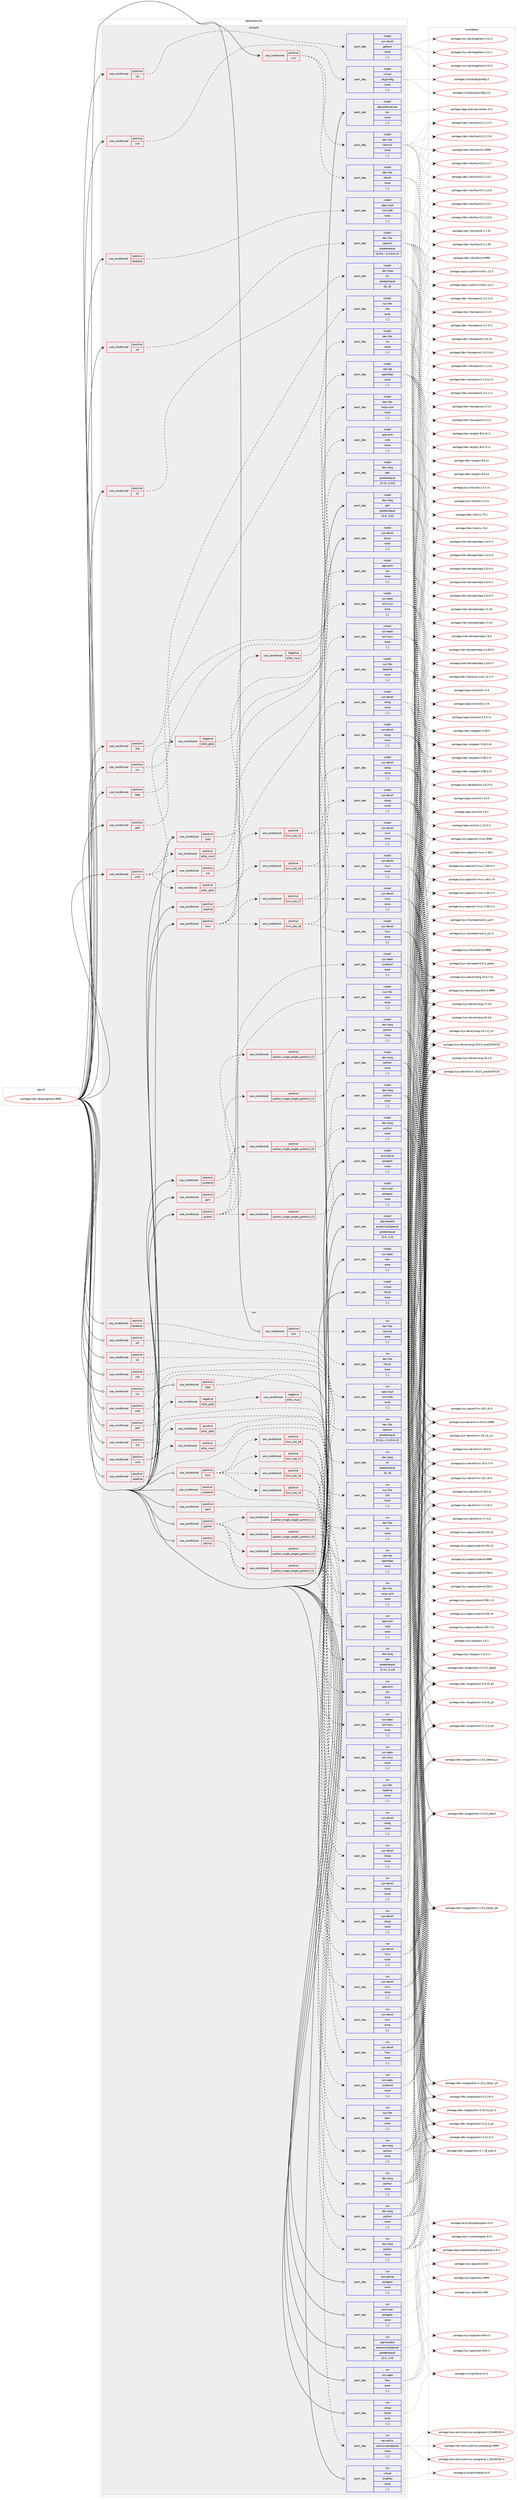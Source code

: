 digraph prolog {

# *************
# Graph options
# *************

newrank=true;
concentrate=true;
compound=true;
graph [rankdir=LR,fontname=Helvetica,fontsize=10,ranksep=1.5];#, ranksep=2.5, nodesep=0.2];
edge  [arrowhead=vee];
node  [fontname=Helvetica,fontsize=10];

# **********
# The ebuild
# **********

subgraph cluster_leftcol {
color=gray;
label=<<i>ebuild</i>>;
id [label="portage://dev-db/postgresql-9999", color=red, width=4, href="../dev-db/postgresql-9999.svg"];
}

# ****************
# The dependencies
# ****************

subgraph cluster_midcol {
color=gray;
label=<<i>dependencies</i>>;
subgraph cluster_compile {
fillcolor="#eeeeee";
style=filled;
label=<<i>compile</i>>;
subgraph cond18354 {
dependency70203 [label=<<TABLE BORDER="0" CELLBORDER="1" CELLSPACING="0" CELLPADDING="4"><TR><TD ROWSPAN="3" CELLPADDING="10">use_conditional</TD></TR><TR><TD>positive</TD></TR><TR><TD>icu</TD></TR></TABLE>>, shape=none, color=red];
subgraph pack50899 {
dependency70204 [label=<<TABLE BORDER="0" CELLBORDER="1" CELLSPACING="0" CELLPADDING="4" WIDTH="220"><TR><TD ROWSPAN="6" CELLPADDING="30">pack_dep</TD></TR><TR><TD WIDTH="110">install</TD></TR><TR><TD>dev-libs</TD></TR><TR><TD>icu</TD></TR><TR><TD>none</TD></TR><TR><TD>[,,]</TD></TR></TABLE>>, shape=none, color=blue];
}
dependency70203:e -> dependency70204:w [weight=20,style="dashed",arrowhead="vee"];
}
id:e -> dependency70203:w [weight=20,style="solid",arrowhead="vee"];
subgraph cond18355 {
dependency70205 [label=<<TABLE BORDER="0" CELLBORDER="1" CELLSPACING="0" CELLPADDING="4"><TR><TD ROWSPAN="3" CELLPADDING="10">use_conditional</TD></TR><TR><TD>positive</TD></TR><TR><TD>kerberos</TD></TR></TABLE>>, shape=none, color=red];
subgraph pack50900 {
dependency70206 [label=<<TABLE BORDER="0" CELLBORDER="1" CELLSPACING="0" CELLPADDING="4" WIDTH="220"><TR><TD ROWSPAN="6" CELLPADDING="30">pack_dep</TD></TR><TR><TD WIDTH="110">install</TD></TR><TR><TD>app-crypt</TD></TR><TR><TD>mit-krb5</TD></TR><TR><TD>none</TD></TR><TR><TD>[,,]</TD></TR></TABLE>>, shape=none, color=blue];
}
dependency70205:e -> dependency70206:w [weight=20,style="dashed",arrowhead="vee"];
}
id:e -> dependency70205:w [weight=20,style="solid",arrowhead="vee"];
subgraph cond18356 {
dependency70207 [label=<<TABLE BORDER="0" CELLBORDER="1" CELLSPACING="0" CELLPADDING="4"><TR><TD ROWSPAN="3" CELLPADDING="10">use_conditional</TD></TR><TR><TD>positive</TD></TR><TR><TD>ldap</TD></TR></TABLE>>, shape=none, color=red];
subgraph pack50901 {
dependency70208 [label=<<TABLE BORDER="0" CELLBORDER="1" CELLSPACING="0" CELLPADDING="4" WIDTH="220"><TR><TD ROWSPAN="6" CELLPADDING="30">pack_dep</TD></TR><TR><TD WIDTH="110">install</TD></TR><TR><TD>net-nds</TD></TR><TR><TD>openldap</TD></TR><TR><TD>none</TD></TR><TR><TD>[,,]</TD></TR></TABLE>>, shape=none, color=blue];
}
dependency70207:e -> dependency70208:w [weight=20,style="dashed",arrowhead="vee"];
}
id:e -> dependency70207:w [weight=20,style="solid",arrowhead="vee"];
subgraph cond18357 {
dependency70209 [label=<<TABLE BORDER="0" CELLBORDER="1" CELLSPACING="0" CELLPADDING="4"><TR><TD ROWSPAN="3" CELLPADDING="10">use_conditional</TD></TR><TR><TD>positive</TD></TR><TR><TD>llvm</TD></TR></TABLE>>, shape=none, color=red];
subgraph cond18358 {
dependency70210 [label=<<TABLE BORDER="0" CELLBORDER="1" CELLSPACING="0" CELLPADDING="4"><TR><TD ROWSPAN="3" CELLPADDING="10">use_conditional</TD></TR><TR><TD>positive</TD></TR><TR><TD>llvm_slot_15</TD></TR></TABLE>>, shape=none, color=red];
subgraph pack50902 {
dependency70211 [label=<<TABLE BORDER="0" CELLBORDER="1" CELLSPACING="0" CELLPADDING="4" WIDTH="220"><TR><TD ROWSPAN="6" CELLPADDING="30">pack_dep</TD></TR><TR><TD WIDTH="110">install</TD></TR><TR><TD>sys-devel</TD></TR><TR><TD>clang</TD></TR><TR><TD>none</TD></TR><TR><TD>[,,]</TD></TR></TABLE>>, shape=none, color=blue];
}
dependency70210:e -> dependency70211:w [weight=20,style="dashed",arrowhead="vee"];
subgraph pack50903 {
dependency70212 [label=<<TABLE BORDER="0" CELLBORDER="1" CELLSPACING="0" CELLPADDING="4" WIDTH="220"><TR><TD ROWSPAN="6" CELLPADDING="30">pack_dep</TD></TR><TR><TD WIDTH="110">install</TD></TR><TR><TD>sys-devel</TD></TR><TR><TD>llvm</TD></TR><TR><TD>none</TD></TR><TR><TD>[,,]</TD></TR></TABLE>>, shape=none, color=blue];
}
dependency70210:e -> dependency70212:w [weight=20,style="dashed",arrowhead="vee"];
}
dependency70209:e -> dependency70210:w [weight=20,style="dashed",arrowhead="vee"];
subgraph cond18359 {
dependency70213 [label=<<TABLE BORDER="0" CELLBORDER="1" CELLSPACING="0" CELLPADDING="4"><TR><TD ROWSPAN="3" CELLPADDING="10">use_conditional</TD></TR><TR><TD>positive</TD></TR><TR><TD>llvm_slot_16</TD></TR></TABLE>>, shape=none, color=red];
subgraph pack50904 {
dependency70214 [label=<<TABLE BORDER="0" CELLBORDER="1" CELLSPACING="0" CELLPADDING="4" WIDTH="220"><TR><TD ROWSPAN="6" CELLPADDING="30">pack_dep</TD></TR><TR><TD WIDTH="110">install</TD></TR><TR><TD>sys-devel</TD></TR><TR><TD>clang</TD></TR><TR><TD>none</TD></TR><TR><TD>[,,]</TD></TR></TABLE>>, shape=none, color=blue];
}
dependency70213:e -> dependency70214:w [weight=20,style="dashed",arrowhead="vee"];
subgraph pack50905 {
dependency70215 [label=<<TABLE BORDER="0" CELLBORDER="1" CELLSPACING="0" CELLPADDING="4" WIDTH="220"><TR><TD ROWSPAN="6" CELLPADDING="30">pack_dep</TD></TR><TR><TD WIDTH="110">install</TD></TR><TR><TD>sys-devel</TD></TR><TR><TD>llvm</TD></TR><TR><TD>none</TD></TR><TR><TD>[,,]</TD></TR></TABLE>>, shape=none, color=blue];
}
dependency70213:e -> dependency70215:w [weight=20,style="dashed",arrowhead="vee"];
}
dependency70209:e -> dependency70213:w [weight=20,style="dashed",arrowhead="vee"];
subgraph cond18360 {
dependency70216 [label=<<TABLE BORDER="0" CELLBORDER="1" CELLSPACING="0" CELLPADDING="4"><TR><TD ROWSPAN="3" CELLPADDING="10">use_conditional</TD></TR><TR><TD>positive</TD></TR><TR><TD>llvm_slot_17</TD></TR></TABLE>>, shape=none, color=red];
subgraph pack50906 {
dependency70217 [label=<<TABLE BORDER="0" CELLBORDER="1" CELLSPACING="0" CELLPADDING="4" WIDTH="220"><TR><TD ROWSPAN="6" CELLPADDING="30">pack_dep</TD></TR><TR><TD WIDTH="110">install</TD></TR><TR><TD>sys-devel</TD></TR><TR><TD>clang</TD></TR><TR><TD>none</TD></TR><TR><TD>[,,]</TD></TR></TABLE>>, shape=none, color=blue];
}
dependency70216:e -> dependency70217:w [weight=20,style="dashed",arrowhead="vee"];
subgraph pack50907 {
dependency70218 [label=<<TABLE BORDER="0" CELLBORDER="1" CELLSPACING="0" CELLPADDING="4" WIDTH="220"><TR><TD ROWSPAN="6" CELLPADDING="30">pack_dep</TD></TR><TR><TD WIDTH="110">install</TD></TR><TR><TD>sys-devel</TD></TR><TR><TD>llvm</TD></TR><TR><TD>none</TD></TR><TR><TD>[,,]</TD></TR></TABLE>>, shape=none, color=blue];
}
dependency70216:e -> dependency70218:w [weight=20,style="dashed",arrowhead="vee"];
}
dependency70209:e -> dependency70216:w [weight=20,style="dashed",arrowhead="vee"];
subgraph cond18361 {
dependency70219 [label=<<TABLE BORDER="0" CELLBORDER="1" CELLSPACING="0" CELLPADDING="4"><TR><TD ROWSPAN="3" CELLPADDING="10">use_conditional</TD></TR><TR><TD>positive</TD></TR><TR><TD>llvm_slot_18</TD></TR></TABLE>>, shape=none, color=red];
subgraph pack50908 {
dependency70220 [label=<<TABLE BORDER="0" CELLBORDER="1" CELLSPACING="0" CELLPADDING="4" WIDTH="220"><TR><TD ROWSPAN="6" CELLPADDING="30">pack_dep</TD></TR><TR><TD WIDTH="110">install</TD></TR><TR><TD>sys-devel</TD></TR><TR><TD>clang</TD></TR><TR><TD>none</TD></TR><TR><TD>[,,]</TD></TR></TABLE>>, shape=none, color=blue];
}
dependency70219:e -> dependency70220:w [weight=20,style="dashed",arrowhead="vee"];
subgraph pack50909 {
dependency70221 [label=<<TABLE BORDER="0" CELLBORDER="1" CELLSPACING="0" CELLPADDING="4" WIDTH="220"><TR><TD ROWSPAN="6" CELLPADDING="30">pack_dep</TD></TR><TR><TD WIDTH="110">install</TD></TR><TR><TD>sys-devel</TD></TR><TR><TD>llvm</TD></TR><TR><TD>none</TD></TR><TR><TD>[,,]</TD></TR></TABLE>>, shape=none, color=blue];
}
dependency70219:e -> dependency70221:w [weight=20,style="dashed",arrowhead="vee"];
}
dependency70209:e -> dependency70219:w [weight=20,style="dashed",arrowhead="vee"];
}
id:e -> dependency70209:w [weight=20,style="solid",arrowhead="vee"];
subgraph cond18362 {
dependency70222 [label=<<TABLE BORDER="0" CELLBORDER="1" CELLSPACING="0" CELLPADDING="4"><TR><TD ROWSPAN="3" CELLPADDING="10">use_conditional</TD></TR><TR><TD>positive</TD></TR><TR><TD>lz4</TD></TR></TABLE>>, shape=none, color=red];
subgraph pack50910 {
dependency70223 [label=<<TABLE BORDER="0" CELLBORDER="1" CELLSPACING="0" CELLPADDING="4" WIDTH="220"><TR><TD ROWSPAN="6" CELLPADDING="30">pack_dep</TD></TR><TR><TD WIDTH="110">install</TD></TR><TR><TD>app-arch</TD></TR><TR><TD>lz4</TD></TR><TR><TD>none</TD></TR><TR><TD>[,,]</TD></TR></TABLE>>, shape=none, color=blue];
}
dependency70222:e -> dependency70223:w [weight=20,style="dashed",arrowhead="vee"];
}
id:e -> dependency70222:w [weight=20,style="solid",arrowhead="vee"];
subgraph cond18363 {
dependency70224 [label=<<TABLE BORDER="0" CELLBORDER="1" CELLSPACING="0" CELLPADDING="4"><TR><TD ROWSPAN="3" CELLPADDING="10">use_conditional</TD></TR><TR><TD>positive</TD></TR><TR><TD>nls</TD></TR></TABLE>>, shape=none, color=red];
subgraph pack50911 {
dependency70225 [label=<<TABLE BORDER="0" CELLBORDER="1" CELLSPACING="0" CELLPADDING="4" WIDTH="220"><TR><TD ROWSPAN="6" CELLPADDING="30">pack_dep</TD></TR><TR><TD WIDTH="110">install</TD></TR><TR><TD>sys-devel</TD></TR><TR><TD>gettext</TD></TR><TR><TD>none</TD></TR><TR><TD>[,,]</TD></TR></TABLE>>, shape=none, color=blue];
}
dependency70224:e -> dependency70225:w [weight=20,style="dashed",arrowhead="vee"];
}
id:e -> dependency70224:w [weight=20,style="solid",arrowhead="vee"];
subgraph cond18364 {
dependency70226 [label=<<TABLE BORDER="0" CELLBORDER="1" CELLSPACING="0" CELLPADDING="4"><TR><TD ROWSPAN="3" CELLPADDING="10">use_conditional</TD></TR><TR><TD>positive</TD></TR><TR><TD>pam</TD></TR></TABLE>>, shape=none, color=red];
subgraph pack50912 {
dependency70227 [label=<<TABLE BORDER="0" CELLBORDER="1" CELLSPACING="0" CELLPADDING="4" WIDTH="220"><TR><TD ROWSPAN="6" CELLPADDING="30">pack_dep</TD></TR><TR><TD WIDTH="110">install</TD></TR><TR><TD>sys-libs</TD></TR><TR><TD>pam</TD></TR><TR><TD>none</TD></TR><TR><TD>[,,]</TD></TR></TABLE>>, shape=none, color=blue];
}
dependency70226:e -> dependency70227:w [weight=20,style="dashed",arrowhead="vee"];
}
id:e -> dependency70226:w [weight=20,style="solid",arrowhead="vee"];
subgraph cond18365 {
dependency70228 [label=<<TABLE BORDER="0" CELLBORDER="1" CELLSPACING="0" CELLPADDING="4"><TR><TD ROWSPAN="3" CELLPADDING="10">use_conditional</TD></TR><TR><TD>positive</TD></TR><TR><TD>perl</TD></TR></TABLE>>, shape=none, color=red];
subgraph pack50913 {
dependency70229 [label=<<TABLE BORDER="0" CELLBORDER="1" CELLSPACING="0" CELLPADDING="4" WIDTH="220"><TR><TD ROWSPAN="6" CELLPADDING="30">pack_dep</TD></TR><TR><TD WIDTH="110">install</TD></TR><TR><TD>dev-lang</TD></TR><TR><TD>perl</TD></TR><TR><TD>greaterequal</TD></TR><TR><TD>[5.14,,,5.14]</TD></TR></TABLE>>, shape=none, color=blue];
}
dependency70228:e -> dependency70229:w [weight=20,style="dashed",arrowhead="vee"];
}
id:e -> dependency70228:w [weight=20,style="solid",arrowhead="vee"];
subgraph cond18366 {
dependency70230 [label=<<TABLE BORDER="0" CELLBORDER="1" CELLSPACING="0" CELLPADDING="4"><TR><TD ROWSPAN="3" CELLPADDING="10">use_conditional</TD></TR><TR><TD>positive</TD></TR><TR><TD>python</TD></TR></TABLE>>, shape=none, color=red];
subgraph cond18367 {
dependency70231 [label=<<TABLE BORDER="0" CELLBORDER="1" CELLSPACING="0" CELLPADDING="4"><TR><TD ROWSPAN="3" CELLPADDING="10">use_conditional</TD></TR><TR><TD>positive</TD></TR><TR><TD>python_single_target_python3_10</TD></TR></TABLE>>, shape=none, color=red];
subgraph pack50914 {
dependency70232 [label=<<TABLE BORDER="0" CELLBORDER="1" CELLSPACING="0" CELLPADDING="4" WIDTH="220"><TR><TD ROWSPAN="6" CELLPADDING="30">pack_dep</TD></TR><TR><TD WIDTH="110">install</TD></TR><TR><TD>dev-lang</TD></TR><TR><TD>python</TD></TR><TR><TD>none</TD></TR><TR><TD>[,,]</TD></TR></TABLE>>, shape=none, color=blue];
}
dependency70231:e -> dependency70232:w [weight=20,style="dashed",arrowhead="vee"];
}
dependency70230:e -> dependency70231:w [weight=20,style="dashed",arrowhead="vee"];
subgraph cond18368 {
dependency70233 [label=<<TABLE BORDER="0" CELLBORDER="1" CELLSPACING="0" CELLPADDING="4"><TR><TD ROWSPAN="3" CELLPADDING="10">use_conditional</TD></TR><TR><TD>positive</TD></TR><TR><TD>python_single_target_python3_11</TD></TR></TABLE>>, shape=none, color=red];
subgraph pack50915 {
dependency70234 [label=<<TABLE BORDER="0" CELLBORDER="1" CELLSPACING="0" CELLPADDING="4" WIDTH="220"><TR><TD ROWSPAN="6" CELLPADDING="30">pack_dep</TD></TR><TR><TD WIDTH="110">install</TD></TR><TR><TD>dev-lang</TD></TR><TR><TD>python</TD></TR><TR><TD>none</TD></TR><TR><TD>[,,]</TD></TR></TABLE>>, shape=none, color=blue];
}
dependency70233:e -> dependency70234:w [weight=20,style="dashed",arrowhead="vee"];
}
dependency70230:e -> dependency70233:w [weight=20,style="dashed",arrowhead="vee"];
subgraph cond18369 {
dependency70235 [label=<<TABLE BORDER="0" CELLBORDER="1" CELLSPACING="0" CELLPADDING="4"><TR><TD ROWSPAN="3" CELLPADDING="10">use_conditional</TD></TR><TR><TD>positive</TD></TR><TR><TD>python_single_target_python3_12</TD></TR></TABLE>>, shape=none, color=red];
subgraph pack50916 {
dependency70236 [label=<<TABLE BORDER="0" CELLBORDER="1" CELLSPACING="0" CELLPADDING="4" WIDTH="220"><TR><TD ROWSPAN="6" CELLPADDING="30">pack_dep</TD></TR><TR><TD WIDTH="110">install</TD></TR><TR><TD>dev-lang</TD></TR><TR><TD>python</TD></TR><TR><TD>none</TD></TR><TR><TD>[,,]</TD></TR></TABLE>>, shape=none, color=blue];
}
dependency70235:e -> dependency70236:w [weight=20,style="dashed",arrowhead="vee"];
}
dependency70230:e -> dependency70235:w [weight=20,style="dashed",arrowhead="vee"];
subgraph cond18370 {
dependency70237 [label=<<TABLE BORDER="0" CELLBORDER="1" CELLSPACING="0" CELLPADDING="4"><TR><TD ROWSPAN="3" CELLPADDING="10">use_conditional</TD></TR><TR><TD>positive</TD></TR><TR><TD>python_single_target_python3_13</TD></TR></TABLE>>, shape=none, color=red];
subgraph pack50917 {
dependency70238 [label=<<TABLE BORDER="0" CELLBORDER="1" CELLSPACING="0" CELLPADDING="4" WIDTH="220"><TR><TD ROWSPAN="6" CELLPADDING="30">pack_dep</TD></TR><TR><TD WIDTH="110">install</TD></TR><TR><TD>dev-lang</TD></TR><TR><TD>python</TD></TR><TR><TD>none</TD></TR><TR><TD>[,,]</TD></TR></TABLE>>, shape=none, color=blue];
}
dependency70237:e -> dependency70238:w [weight=20,style="dashed",arrowhead="vee"];
}
dependency70230:e -> dependency70237:w [weight=20,style="dashed",arrowhead="vee"];
}
id:e -> dependency70230:w [weight=20,style="solid",arrowhead="vee"];
subgraph cond18371 {
dependency70239 [label=<<TABLE BORDER="0" CELLBORDER="1" CELLSPACING="0" CELLPADDING="4"><TR><TD ROWSPAN="3" CELLPADDING="10">use_conditional</TD></TR><TR><TD>positive</TD></TR><TR><TD>readline</TD></TR></TABLE>>, shape=none, color=red];
subgraph pack50918 {
dependency70240 [label=<<TABLE BORDER="0" CELLBORDER="1" CELLSPACING="0" CELLPADDING="4" WIDTH="220"><TR><TD ROWSPAN="6" CELLPADDING="30">pack_dep</TD></TR><TR><TD WIDTH="110">install</TD></TR><TR><TD>sys-libs</TD></TR><TR><TD>readline</TD></TR><TR><TD>none</TD></TR><TR><TD>[,,]</TD></TR></TABLE>>, shape=none, color=blue];
}
dependency70239:e -> dependency70240:w [weight=20,style="dashed",arrowhead="vee"];
}
id:e -> dependency70239:w [weight=20,style="solid",arrowhead="vee"];
subgraph cond18372 {
dependency70241 [label=<<TABLE BORDER="0" CELLBORDER="1" CELLSPACING="0" CELLPADDING="4"><TR><TD ROWSPAN="3" CELLPADDING="10">use_conditional</TD></TR><TR><TD>positive</TD></TR><TR><TD>ssl</TD></TR></TABLE>>, shape=none, color=red];
subgraph pack50919 {
dependency70242 [label=<<TABLE BORDER="0" CELLBORDER="1" CELLSPACING="0" CELLPADDING="4" WIDTH="220"><TR><TD ROWSPAN="6" CELLPADDING="30">pack_dep</TD></TR><TR><TD WIDTH="110">install</TD></TR><TR><TD>dev-libs</TD></TR><TR><TD>openssl</TD></TR><TR><TD>greaterequal</TD></TR><TR><TD>[0.9.6,,-r1,0.9.6-r1]</TD></TR></TABLE>>, shape=none, color=blue];
}
dependency70241:e -> dependency70242:w [weight=20,style="dashed",arrowhead="vee"];
}
id:e -> dependency70241:w [weight=20,style="solid",arrowhead="vee"];
subgraph cond18373 {
dependency70243 [label=<<TABLE BORDER="0" CELLBORDER="1" CELLSPACING="0" CELLPADDING="4"><TR><TD ROWSPAN="3" CELLPADDING="10">use_conditional</TD></TR><TR><TD>positive</TD></TR><TR><TD>systemd</TD></TR></TABLE>>, shape=none, color=red];
subgraph pack50920 {
dependency70244 [label=<<TABLE BORDER="0" CELLBORDER="1" CELLSPACING="0" CELLPADDING="4" WIDTH="220"><TR><TD ROWSPAN="6" CELLPADDING="30">pack_dep</TD></TR><TR><TD WIDTH="110">install</TD></TR><TR><TD>sys-apps</TD></TR><TR><TD>systemd</TD></TR><TR><TD>none</TD></TR><TR><TD>[,,]</TD></TR></TABLE>>, shape=none, color=blue];
}
dependency70243:e -> dependency70244:w [weight=20,style="dashed",arrowhead="vee"];
}
id:e -> dependency70243:w [weight=20,style="solid",arrowhead="vee"];
subgraph cond18374 {
dependency70245 [label=<<TABLE BORDER="0" CELLBORDER="1" CELLSPACING="0" CELLPADDING="4"><TR><TD ROWSPAN="3" CELLPADDING="10">use_conditional</TD></TR><TR><TD>positive</TD></TR><TR><TD>tcl</TD></TR></TABLE>>, shape=none, color=red];
subgraph pack50921 {
dependency70246 [label=<<TABLE BORDER="0" CELLBORDER="1" CELLSPACING="0" CELLPADDING="4" WIDTH="220"><TR><TD ROWSPAN="6" CELLPADDING="30">pack_dep</TD></TR><TR><TD WIDTH="110">install</TD></TR><TR><TD>dev-lang</TD></TR><TR><TD>tcl</TD></TR><TR><TD>greaterequal</TD></TR><TR><TD>[8,,,8]</TD></TR></TABLE>>, shape=none, color=blue];
}
dependency70245:e -> dependency70246:w [weight=20,style="dashed",arrowhead="vee"];
}
id:e -> dependency70245:w [weight=20,style="solid",arrowhead="vee"];
subgraph cond18375 {
dependency70247 [label=<<TABLE BORDER="0" CELLBORDER="1" CELLSPACING="0" CELLPADDING="4"><TR><TD ROWSPAN="3" CELLPADDING="10">use_conditional</TD></TR><TR><TD>positive</TD></TR><TR><TD>uuid</TD></TR></TABLE>>, shape=none, color=red];
subgraph cond18376 {
dependency70248 [label=<<TABLE BORDER="0" CELLBORDER="1" CELLSPACING="0" CELLPADDING="4"><TR><TD ROWSPAN="3" CELLPADDING="10">use_conditional</TD></TR><TR><TD>positive</TD></TR><TR><TD>elibc_glibc</TD></TR></TABLE>>, shape=none, color=red];
subgraph pack50922 {
dependency70249 [label=<<TABLE BORDER="0" CELLBORDER="1" CELLSPACING="0" CELLPADDING="4" WIDTH="220"><TR><TD ROWSPAN="6" CELLPADDING="30">pack_dep</TD></TR><TR><TD WIDTH="110">install</TD></TR><TR><TD>sys-apps</TD></TR><TR><TD>util-linux</TD></TR><TR><TD>none</TD></TR><TR><TD>[,,]</TD></TR></TABLE>>, shape=none, color=blue];
}
dependency70248:e -> dependency70249:w [weight=20,style="dashed",arrowhead="vee"];
}
dependency70247:e -> dependency70248:w [weight=20,style="dashed",arrowhead="vee"];
subgraph cond18377 {
dependency70250 [label=<<TABLE BORDER="0" CELLBORDER="1" CELLSPACING="0" CELLPADDING="4"><TR><TD ROWSPAN="3" CELLPADDING="10">use_conditional</TD></TR><TR><TD>positive</TD></TR><TR><TD>elibc_musl</TD></TR></TABLE>>, shape=none, color=red];
subgraph pack50923 {
dependency70251 [label=<<TABLE BORDER="0" CELLBORDER="1" CELLSPACING="0" CELLPADDING="4" WIDTH="220"><TR><TD ROWSPAN="6" CELLPADDING="30">pack_dep</TD></TR><TR><TD WIDTH="110">install</TD></TR><TR><TD>sys-apps</TD></TR><TR><TD>util-linux</TD></TR><TR><TD>none</TD></TR><TR><TD>[,,]</TD></TR></TABLE>>, shape=none, color=blue];
}
dependency70250:e -> dependency70251:w [weight=20,style="dashed",arrowhead="vee"];
}
dependency70247:e -> dependency70250:w [weight=20,style="dashed",arrowhead="vee"];
subgraph cond18378 {
dependency70252 [label=<<TABLE BORDER="0" CELLBORDER="1" CELLSPACING="0" CELLPADDING="4"><TR><TD ROWSPAN="3" CELLPADDING="10">use_conditional</TD></TR><TR><TD>negative</TD></TR><TR><TD>elibc_glibc</TD></TR></TABLE>>, shape=none, color=red];
subgraph cond18379 {
dependency70253 [label=<<TABLE BORDER="0" CELLBORDER="1" CELLSPACING="0" CELLPADDING="4"><TR><TD ROWSPAN="3" CELLPADDING="10">use_conditional</TD></TR><TR><TD>negative</TD></TR><TR><TD>elibc_musl</TD></TR></TABLE>>, shape=none, color=red];
subgraph pack50924 {
dependency70254 [label=<<TABLE BORDER="0" CELLBORDER="1" CELLSPACING="0" CELLPADDING="4" WIDTH="220"><TR><TD ROWSPAN="6" CELLPADDING="30">pack_dep</TD></TR><TR><TD WIDTH="110">install</TD></TR><TR><TD>dev-libs</TD></TR><TR><TD>ossp-uuid</TD></TR><TR><TD>none</TD></TR><TR><TD>[,,]</TD></TR></TABLE>>, shape=none, color=blue];
}
dependency70253:e -> dependency70254:w [weight=20,style="dashed",arrowhead="vee"];
}
dependency70252:e -> dependency70253:w [weight=20,style="dashed",arrowhead="vee"];
}
dependency70247:e -> dependency70252:w [weight=20,style="dashed",arrowhead="vee"];
}
id:e -> dependency70247:w [weight=20,style="solid",arrowhead="vee"];
subgraph cond18380 {
dependency70255 [label=<<TABLE BORDER="0" CELLBORDER="1" CELLSPACING="0" CELLPADDING="4"><TR><TD ROWSPAN="3" CELLPADDING="10">use_conditional</TD></TR><TR><TD>positive</TD></TR><TR><TD>xml</TD></TR></TABLE>>, shape=none, color=red];
subgraph pack50925 {
dependency70256 [label=<<TABLE BORDER="0" CELLBORDER="1" CELLSPACING="0" CELLPADDING="4" WIDTH="220"><TR><TD ROWSPAN="6" CELLPADDING="30">pack_dep</TD></TR><TR><TD WIDTH="110">install</TD></TR><TR><TD>dev-libs</TD></TR><TR><TD>libxml2</TD></TR><TR><TD>none</TD></TR><TR><TD>[,,]</TD></TR></TABLE>>, shape=none, color=blue];
}
dependency70255:e -> dependency70256:w [weight=20,style="dashed",arrowhead="vee"];
subgraph pack50926 {
dependency70257 [label=<<TABLE BORDER="0" CELLBORDER="1" CELLSPACING="0" CELLPADDING="4" WIDTH="220"><TR><TD ROWSPAN="6" CELLPADDING="30">pack_dep</TD></TR><TR><TD WIDTH="110">install</TD></TR><TR><TD>dev-libs</TD></TR><TR><TD>libxslt</TD></TR><TR><TD>none</TD></TR><TR><TD>[,,]</TD></TR></TABLE>>, shape=none, color=blue];
}
dependency70255:e -> dependency70257:w [weight=20,style="dashed",arrowhead="vee"];
}
id:e -> dependency70255:w [weight=20,style="solid",arrowhead="vee"];
subgraph cond18381 {
dependency70258 [label=<<TABLE BORDER="0" CELLBORDER="1" CELLSPACING="0" CELLPADDING="4"><TR><TD ROWSPAN="3" CELLPADDING="10">use_conditional</TD></TR><TR><TD>positive</TD></TR><TR><TD>xml</TD></TR></TABLE>>, shape=none, color=red];
subgraph pack50927 {
dependency70259 [label=<<TABLE BORDER="0" CELLBORDER="1" CELLSPACING="0" CELLPADDING="4" WIDTH="220"><TR><TD ROWSPAN="6" CELLPADDING="30">pack_dep</TD></TR><TR><TD WIDTH="110">install</TD></TR><TR><TD>virtual</TD></TR><TR><TD>pkgconfig</TD></TR><TR><TD>none</TD></TR><TR><TD>[,,]</TD></TR></TABLE>>, shape=none, color=blue];
}
dependency70258:e -> dependency70259:w [weight=20,style="dashed",arrowhead="vee"];
}
id:e -> dependency70258:w [weight=20,style="solid",arrowhead="vee"];
subgraph cond18382 {
dependency70260 [label=<<TABLE BORDER="0" CELLBORDER="1" CELLSPACING="0" CELLPADDING="4"><TR><TD ROWSPAN="3" CELLPADDING="10">use_conditional</TD></TR><TR><TD>positive</TD></TR><TR><TD>zlib</TD></TR></TABLE>>, shape=none, color=red];
subgraph pack50928 {
dependency70261 [label=<<TABLE BORDER="0" CELLBORDER="1" CELLSPACING="0" CELLPADDING="4" WIDTH="220"><TR><TD ROWSPAN="6" CELLPADDING="30">pack_dep</TD></TR><TR><TD WIDTH="110">install</TD></TR><TR><TD>sys-libs</TD></TR><TR><TD>zlib</TD></TR><TR><TD>none</TD></TR><TR><TD>[,,]</TD></TR></TABLE>>, shape=none, color=blue];
}
dependency70260:e -> dependency70261:w [weight=20,style="dashed",arrowhead="vee"];
}
id:e -> dependency70260:w [weight=20,style="solid",arrowhead="vee"];
subgraph cond18383 {
dependency70262 [label=<<TABLE BORDER="0" CELLBORDER="1" CELLSPACING="0" CELLPADDING="4"><TR><TD ROWSPAN="3" CELLPADDING="10">use_conditional</TD></TR><TR><TD>positive</TD></TR><TR><TD>zstd</TD></TR></TABLE>>, shape=none, color=red];
subgraph pack50929 {
dependency70263 [label=<<TABLE BORDER="0" CELLBORDER="1" CELLSPACING="0" CELLPADDING="4" WIDTH="220"><TR><TD ROWSPAN="6" CELLPADDING="30">pack_dep</TD></TR><TR><TD WIDTH="110">install</TD></TR><TR><TD>app-arch</TD></TR><TR><TD>zstd</TD></TR><TR><TD>none</TD></TR><TR><TD>[,,]</TD></TR></TABLE>>, shape=none, color=blue];
}
dependency70262:e -> dependency70263:w [weight=20,style="dashed",arrowhead="vee"];
}
id:e -> dependency70262:w [weight=20,style="solid",arrowhead="vee"];
subgraph pack50930 {
dependency70264 [label=<<TABLE BORDER="0" CELLBORDER="1" CELLSPACING="0" CELLPADDING="4" WIDTH="220"><TR><TD ROWSPAN="6" CELLPADDING="30">pack_dep</TD></TR><TR><TD WIDTH="110">install</TD></TR><TR><TD>acct-group</TD></TR><TR><TD>postgres</TD></TR><TR><TD>none</TD></TR><TR><TD>[,,]</TD></TR></TABLE>>, shape=none, color=blue];
}
id:e -> dependency70264:w [weight=20,style="solid",arrowhead="vee"];
subgraph pack50931 {
dependency70265 [label=<<TABLE BORDER="0" CELLBORDER="1" CELLSPACING="0" CELLPADDING="4" WIDTH="220"><TR><TD ROWSPAN="6" CELLPADDING="30">pack_dep</TD></TR><TR><TD WIDTH="110">install</TD></TR><TR><TD>acct-user</TD></TR><TR><TD>postgres</TD></TR><TR><TD>none</TD></TR><TR><TD>[,,]</TD></TR></TABLE>>, shape=none, color=blue];
}
id:e -> dependency70265:w [weight=20,style="solid",arrowhead="vee"];
subgraph pack50932 {
dependency70266 [label=<<TABLE BORDER="0" CELLBORDER="1" CELLSPACING="0" CELLPADDING="4" WIDTH="220"><TR><TD ROWSPAN="6" CELLPADDING="30">pack_dep</TD></TR><TR><TD WIDTH="110">install</TD></TR><TR><TD>app-alternatives</TD></TR><TR><TD>lex</TD></TR><TR><TD>none</TD></TR><TR><TD>[,,]</TD></TR></TABLE>>, shape=none, color=blue];
}
id:e -> dependency70266:w [weight=20,style="solid",arrowhead="vee"];
subgraph pack50933 {
dependency70267 [label=<<TABLE BORDER="0" CELLBORDER="1" CELLSPACING="0" CELLPADDING="4" WIDTH="220"><TR><TD ROWSPAN="6" CELLPADDING="30">pack_dep</TD></TR><TR><TD WIDTH="110">install</TD></TR><TR><TD>app-eselect</TD></TR><TR><TD>eselect-postgresql</TD></TR><TR><TD>greaterequal</TD></TR><TR><TD>[2.0,,,2.0]</TD></TR></TABLE>>, shape=none, color=blue];
}
id:e -> dependency70267:w [weight=20,style="solid",arrowhead="vee"];
subgraph pack50934 {
dependency70268 [label=<<TABLE BORDER="0" CELLBORDER="1" CELLSPACING="0" CELLPADDING="4" WIDTH="220"><TR><TD ROWSPAN="6" CELLPADDING="30">pack_dep</TD></TR><TR><TD WIDTH="110">install</TD></TR><TR><TD>dev-lang</TD></TR><TR><TD>perl</TD></TR><TR><TD>greaterequal</TD></TR><TR><TD>[5.8,,,5.8]</TD></TR></TABLE>>, shape=none, color=blue];
}
id:e -> dependency70268:w [weight=20,style="solid",arrowhead="vee"];
subgraph pack50935 {
dependency70269 [label=<<TABLE BORDER="0" CELLBORDER="1" CELLSPACING="0" CELLPADDING="4" WIDTH="220"><TR><TD ROWSPAN="6" CELLPADDING="30">pack_dep</TD></TR><TR><TD WIDTH="110">install</TD></TR><TR><TD>sys-apps</TD></TR><TR><TD>less</TD></TR><TR><TD>none</TD></TR><TR><TD>[,,]</TD></TR></TABLE>>, shape=none, color=blue];
}
id:e -> dependency70269:w [weight=20,style="solid",arrowhead="vee"];
subgraph pack50936 {
dependency70270 [label=<<TABLE BORDER="0" CELLBORDER="1" CELLSPACING="0" CELLPADDING="4" WIDTH="220"><TR><TD ROWSPAN="6" CELLPADDING="30">pack_dep</TD></TR><TR><TD WIDTH="110">install</TD></TR><TR><TD>sys-devel</TD></TR><TR><TD>bison</TD></TR><TR><TD>none</TD></TR><TR><TD>[,,]</TD></TR></TABLE>>, shape=none, color=blue];
}
id:e -> dependency70270:w [weight=20,style="solid",arrowhead="vee"];
subgraph pack50937 {
dependency70271 [label=<<TABLE BORDER="0" CELLBORDER="1" CELLSPACING="0" CELLPADDING="4" WIDTH="220"><TR><TD ROWSPAN="6" CELLPADDING="30">pack_dep</TD></TR><TR><TD WIDTH="110">install</TD></TR><TR><TD>virtual</TD></TR><TR><TD>libintl</TD></TR><TR><TD>none</TD></TR><TR><TD>[,,]</TD></TR></TABLE>>, shape=none, color=blue];
}
id:e -> dependency70271:w [weight=20,style="solid",arrowhead="vee"];
}
subgraph cluster_compileandrun {
fillcolor="#eeeeee";
style=filled;
label=<<i>compile and run</i>>;
}
subgraph cluster_run {
fillcolor="#eeeeee";
style=filled;
label=<<i>run</i>>;
subgraph cond18384 {
dependency70272 [label=<<TABLE BORDER="0" CELLBORDER="1" CELLSPACING="0" CELLPADDING="4"><TR><TD ROWSPAN="3" CELLPADDING="10">use_conditional</TD></TR><TR><TD>positive</TD></TR><TR><TD>icu</TD></TR></TABLE>>, shape=none, color=red];
subgraph pack50938 {
dependency70273 [label=<<TABLE BORDER="0" CELLBORDER="1" CELLSPACING="0" CELLPADDING="4" WIDTH="220"><TR><TD ROWSPAN="6" CELLPADDING="30">pack_dep</TD></TR><TR><TD WIDTH="110">run</TD></TR><TR><TD>dev-libs</TD></TR><TR><TD>icu</TD></TR><TR><TD>none</TD></TR><TR><TD>[,,]</TD></TR></TABLE>>, shape=none, color=blue];
}
dependency70272:e -> dependency70273:w [weight=20,style="dashed",arrowhead="vee"];
}
id:e -> dependency70272:w [weight=20,style="solid",arrowhead="odot"];
subgraph cond18385 {
dependency70274 [label=<<TABLE BORDER="0" CELLBORDER="1" CELLSPACING="0" CELLPADDING="4"><TR><TD ROWSPAN="3" CELLPADDING="10">use_conditional</TD></TR><TR><TD>positive</TD></TR><TR><TD>kerberos</TD></TR></TABLE>>, shape=none, color=red];
subgraph pack50939 {
dependency70275 [label=<<TABLE BORDER="0" CELLBORDER="1" CELLSPACING="0" CELLPADDING="4" WIDTH="220"><TR><TD ROWSPAN="6" CELLPADDING="30">pack_dep</TD></TR><TR><TD WIDTH="110">run</TD></TR><TR><TD>app-crypt</TD></TR><TR><TD>mit-krb5</TD></TR><TR><TD>none</TD></TR><TR><TD>[,,]</TD></TR></TABLE>>, shape=none, color=blue];
}
dependency70274:e -> dependency70275:w [weight=20,style="dashed",arrowhead="vee"];
}
id:e -> dependency70274:w [weight=20,style="solid",arrowhead="odot"];
subgraph cond18386 {
dependency70276 [label=<<TABLE BORDER="0" CELLBORDER="1" CELLSPACING="0" CELLPADDING="4"><TR><TD ROWSPAN="3" CELLPADDING="10">use_conditional</TD></TR><TR><TD>positive</TD></TR><TR><TD>ldap</TD></TR></TABLE>>, shape=none, color=red];
subgraph pack50940 {
dependency70277 [label=<<TABLE BORDER="0" CELLBORDER="1" CELLSPACING="0" CELLPADDING="4" WIDTH="220"><TR><TD ROWSPAN="6" CELLPADDING="30">pack_dep</TD></TR><TR><TD WIDTH="110">run</TD></TR><TR><TD>net-nds</TD></TR><TR><TD>openldap</TD></TR><TR><TD>none</TD></TR><TR><TD>[,,]</TD></TR></TABLE>>, shape=none, color=blue];
}
dependency70276:e -> dependency70277:w [weight=20,style="dashed",arrowhead="vee"];
}
id:e -> dependency70276:w [weight=20,style="solid",arrowhead="odot"];
subgraph cond18387 {
dependency70278 [label=<<TABLE BORDER="0" CELLBORDER="1" CELLSPACING="0" CELLPADDING="4"><TR><TD ROWSPAN="3" CELLPADDING="10">use_conditional</TD></TR><TR><TD>positive</TD></TR><TR><TD>llvm</TD></TR></TABLE>>, shape=none, color=red];
subgraph cond18388 {
dependency70279 [label=<<TABLE BORDER="0" CELLBORDER="1" CELLSPACING="0" CELLPADDING="4"><TR><TD ROWSPAN="3" CELLPADDING="10">use_conditional</TD></TR><TR><TD>positive</TD></TR><TR><TD>llvm_slot_15</TD></TR></TABLE>>, shape=none, color=red];
subgraph pack50941 {
dependency70280 [label=<<TABLE BORDER="0" CELLBORDER="1" CELLSPACING="0" CELLPADDING="4" WIDTH="220"><TR><TD ROWSPAN="6" CELLPADDING="30">pack_dep</TD></TR><TR><TD WIDTH="110">run</TD></TR><TR><TD>sys-devel</TD></TR><TR><TD>clang</TD></TR><TR><TD>none</TD></TR><TR><TD>[,,]</TD></TR></TABLE>>, shape=none, color=blue];
}
dependency70279:e -> dependency70280:w [weight=20,style="dashed",arrowhead="vee"];
subgraph pack50942 {
dependency70281 [label=<<TABLE BORDER="0" CELLBORDER="1" CELLSPACING="0" CELLPADDING="4" WIDTH="220"><TR><TD ROWSPAN="6" CELLPADDING="30">pack_dep</TD></TR><TR><TD WIDTH="110">run</TD></TR><TR><TD>sys-devel</TD></TR><TR><TD>llvm</TD></TR><TR><TD>none</TD></TR><TR><TD>[,,]</TD></TR></TABLE>>, shape=none, color=blue];
}
dependency70279:e -> dependency70281:w [weight=20,style="dashed",arrowhead="vee"];
}
dependency70278:e -> dependency70279:w [weight=20,style="dashed",arrowhead="vee"];
subgraph cond18389 {
dependency70282 [label=<<TABLE BORDER="0" CELLBORDER="1" CELLSPACING="0" CELLPADDING="4"><TR><TD ROWSPAN="3" CELLPADDING="10">use_conditional</TD></TR><TR><TD>positive</TD></TR><TR><TD>llvm_slot_16</TD></TR></TABLE>>, shape=none, color=red];
subgraph pack50943 {
dependency70283 [label=<<TABLE BORDER="0" CELLBORDER="1" CELLSPACING="0" CELLPADDING="4" WIDTH="220"><TR><TD ROWSPAN="6" CELLPADDING="30">pack_dep</TD></TR><TR><TD WIDTH="110">run</TD></TR><TR><TD>sys-devel</TD></TR><TR><TD>clang</TD></TR><TR><TD>none</TD></TR><TR><TD>[,,]</TD></TR></TABLE>>, shape=none, color=blue];
}
dependency70282:e -> dependency70283:w [weight=20,style="dashed",arrowhead="vee"];
subgraph pack50944 {
dependency70284 [label=<<TABLE BORDER="0" CELLBORDER="1" CELLSPACING="0" CELLPADDING="4" WIDTH="220"><TR><TD ROWSPAN="6" CELLPADDING="30">pack_dep</TD></TR><TR><TD WIDTH="110">run</TD></TR><TR><TD>sys-devel</TD></TR><TR><TD>llvm</TD></TR><TR><TD>none</TD></TR><TR><TD>[,,]</TD></TR></TABLE>>, shape=none, color=blue];
}
dependency70282:e -> dependency70284:w [weight=20,style="dashed",arrowhead="vee"];
}
dependency70278:e -> dependency70282:w [weight=20,style="dashed",arrowhead="vee"];
subgraph cond18390 {
dependency70285 [label=<<TABLE BORDER="0" CELLBORDER="1" CELLSPACING="0" CELLPADDING="4"><TR><TD ROWSPAN="3" CELLPADDING="10">use_conditional</TD></TR><TR><TD>positive</TD></TR><TR><TD>llvm_slot_17</TD></TR></TABLE>>, shape=none, color=red];
subgraph pack50945 {
dependency70286 [label=<<TABLE BORDER="0" CELLBORDER="1" CELLSPACING="0" CELLPADDING="4" WIDTH="220"><TR><TD ROWSPAN="6" CELLPADDING="30">pack_dep</TD></TR><TR><TD WIDTH="110">run</TD></TR><TR><TD>sys-devel</TD></TR><TR><TD>clang</TD></TR><TR><TD>none</TD></TR><TR><TD>[,,]</TD></TR></TABLE>>, shape=none, color=blue];
}
dependency70285:e -> dependency70286:w [weight=20,style="dashed",arrowhead="vee"];
subgraph pack50946 {
dependency70287 [label=<<TABLE BORDER="0" CELLBORDER="1" CELLSPACING="0" CELLPADDING="4" WIDTH="220"><TR><TD ROWSPAN="6" CELLPADDING="30">pack_dep</TD></TR><TR><TD WIDTH="110">run</TD></TR><TR><TD>sys-devel</TD></TR><TR><TD>llvm</TD></TR><TR><TD>none</TD></TR><TR><TD>[,,]</TD></TR></TABLE>>, shape=none, color=blue];
}
dependency70285:e -> dependency70287:w [weight=20,style="dashed",arrowhead="vee"];
}
dependency70278:e -> dependency70285:w [weight=20,style="dashed",arrowhead="vee"];
subgraph cond18391 {
dependency70288 [label=<<TABLE BORDER="0" CELLBORDER="1" CELLSPACING="0" CELLPADDING="4"><TR><TD ROWSPAN="3" CELLPADDING="10">use_conditional</TD></TR><TR><TD>positive</TD></TR><TR><TD>llvm_slot_18</TD></TR></TABLE>>, shape=none, color=red];
subgraph pack50947 {
dependency70289 [label=<<TABLE BORDER="0" CELLBORDER="1" CELLSPACING="0" CELLPADDING="4" WIDTH="220"><TR><TD ROWSPAN="6" CELLPADDING="30">pack_dep</TD></TR><TR><TD WIDTH="110">run</TD></TR><TR><TD>sys-devel</TD></TR><TR><TD>clang</TD></TR><TR><TD>none</TD></TR><TR><TD>[,,]</TD></TR></TABLE>>, shape=none, color=blue];
}
dependency70288:e -> dependency70289:w [weight=20,style="dashed",arrowhead="vee"];
subgraph pack50948 {
dependency70290 [label=<<TABLE BORDER="0" CELLBORDER="1" CELLSPACING="0" CELLPADDING="4" WIDTH="220"><TR><TD ROWSPAN="6" CELLPADDING="30">pack_dep</TD></TR><TR><TD WIDTH="110">run</TD></TR><TR><TD>sys-devel</TD></TR><TR><TD>llvm</TD></TR><TR><TD>none</TD></TR><TR><TD>[,,]</TD></TR></TABLE>>, shape=none, color=blue];
}
dependency70288:e -> dependency70290:w [weight=20,style="dashed",arrowhead="vee"];
}
dependency70278:e -> dependency70288:w [weight=20,style="dashed",arrowhead="vee"];
}
id:e -> dependency70278:w [weight=20,style="solid",arrowhead="odot"];
subgraph cond18392 {
dependency70291 [label=<<TABLE BORDER="0" CELLBORDER="1" CELLSPACING="0" CELLPADDING="4"><TR><TD ROWSPAN="3" CELLPADDING="10">use_conditional</TD></TR><TR><TD>positive</TD></TR><TR><TD>lz4</TD></TR></TABLE>>, shape=none, color=red];
subgraph pack50949 {
dependency70292 [label=<<TABLE BORDER="0" CELLBORDER="1" CELLSPACING="0" CELLPADDING="4" WIDTH="220"><TR><TD ROWSPAN="6" CELLPADDING="30">pack_dep</TD></TR><TR><TD WIDTH="110">run</TD></TR><TR><TD>app-arch</TD></TR><TR><TD>lz4</TD></TR><TR><TD>none</TD></TR><TR><TD>[,,]</TD></TR></TABLE>>, shape=none, color=blue];
}
dependency70291:e -> dependency70292:w [weight=20,style="dashed",arrowhead="vee"];
}
id:e -> dependency70291:w [weight=20,style="solid",arrowhead="odot"];
subgraph cond18393 {
dependency70293 [label=<<TABLE BORDER="0" CELLBORDER="1" CELLSPACING="0" CELLPADDING="4"><TR><TD ROWSPAN="3" CELLPADDING="10">use_conditional</TD></TR><TR><TD>positive</TD></TR><TR><TD>pam</TD></TR></TABLE>>, shape=none, color=red];
subgraph pack50950 {
dependency70294 [label=<<TABLE BORDER="0" CELLBORDER="1" CELLSPACING="0" CELLPADDING="4" WIDTH="220"><TR><TD ROWSPAN="6" CELLPADDING="30">pack_dep</TD></TR><TR><TD WIDTH="110">run</TD></TR><TR><TD>sys-libs</TD></TR><TR><TD>pam</TD></TR><TR><TD>none</TD></TR><TR><TD>[,,]</TD></TR></TABLE>>, shape=none, color=blue];
}
dependency70293:e -> dependency70294:w [weight=20,style="dashed",arrowhead="vee"];
}
id:e -> dependency70293:w [weight=20,style="solid",arrowhead="odot"];
subgraph cond18394 {
dependency70295 [label=<<TABLE BORDER="0" CELLBORDER="1" CELLSPACING="0" CELLPADDING="4"><TR><TD ROWSPAN="3" CELLPADDING="10">use_conditional</TD></TR><TR><TD>positive</TD></TR><TR><TD>perl</TD></TR></TABLE>>, shape=none, color=red];
subgraph pack50951 {
dependency70296 [label=<<TABLE BORDER="0" CELLBORDER="1" CELLSPACING="0" CELLPADDING="4" WIDTH="220"><TR><TD ROWSPAN="6" CELLPADDING="30">pack_dep</TD></TR><TR><TD WIDTH="110">run</TD></TR><TR><TD>dev-lang</TD></TR><TR><TD>perl</TD></TR><TR><TD>greaterequal</TD></TR><TR><TD>[5.14,,,5.14]</TD></TR></TABLE>>, shape=none, color=blue];
}
dependency70295:e -> dependency70296:w [weight=20,style="dashed",arrowhead="vee"];
}
id:e -> dependency70295:w [weight=20,style="solid",arrowhead="odot"];
subgraph cond18395 {
dependency70297 [label=<<TABLE BORDER="0" CELLBORDER="1" CELLSPACING="0" CELLPADDING="4"><TR><TD ROWSPAN="3" CELLPADDING="10">use_conditional</TD></TR><TR><TD>positive</TD></TR><TR><TD>python</TD></TR></TABLE>>, shape=none, color=red];
subgraph cond18396 {
dependency70298 [label=<<TABLE BORDER="0" CELLBORDER="1" CELLSPACING="0" CELLPADDING="4"><TR><TD ROWSPAN="3" CELLPADDING="10">use_conditional</TD></TR><TR><TD>positive</TD></TR><TR><TD>python_single_target_python3_10</TD></TR></TABLE>>, shape=none, color=red];
subgraph pack50952 {
dependency70299 [label=<<TABLE BORDER="0" CELLBORDER="1" CELLSPACING="0" CELLPADDING="4" WIDTH="220"><TR><TD ROWSPAN="6" CELLPADDING="30">pack_dep</TD></TR><TR><TD WIDTH="110">run</TD></TR><TR><TD>dev-lang</TD></TR><TR><TD>python</TD></TR><TR><TD>none</TD></TR><TR><TD>[,,]</TD></TR></TABLE>>, shape=none, color=blue];
}
dependency70298:e -> dependency70299:w [weight=20,style="dashed",arrowhead="vee"];
}
dependency70297:e -> dependency70298:w [weight=20,style="dashed",arrowhead="vee"];
subgraph cond18397 {
dependency70300 [label=<<TABLE BORDER="0" CELLBORDER="1" CELLSPACING="0" CELLPADDING="4"><TR><TD ROWSPAN="3" CELLPADDING="10">use_conditional</TD></TR><TR><TD>positive</TD></TR><TR><TD>python_single_target_python3_11</TD></TR></TABLE>>, shape=none, color=red];
subgraph pack50953 {
dependency70301 [label=<<TABLE BORDER="0" CELLBORDER="1" CELLSPACING="0" CELLPADDING="4" WIDTH="220"><TR><TD ROWSPAN="6" CELLPADDING="30">pack_dep</TD></TR><TR><TD WIDTH="110">run</TD></TR><TR><TD>dev-lang</TD></TR><TR><TD>python</TD></TR><TR><TD>none</TD></TR><TR><TD>[,,]</TD></TR></TABLE>>, shape=none, color=blue];
}
dependency70300:e -> dependency70301:w [weight=20,style="dashed",arrowhead="vee"];
}
dependency70297:e -> dependency70300:w [weight=20,style="dashed",arrowhead="vee"];
subgraph cond18398 {
dependency70302 [label=<<TABLE BORDER="0" CELLBORDER="1" CELLSPACING="0" CELLPADDING="4"><TR><TD ROWSPAN="3" CELLPADDING="10">use_conditional</TD></TR><TR><TD>positive</TD></TR><TR><TD>python_single_target_python3_12</TD></TR></TABLE>>, shape=none, color=red];
subgraph pack50954 {
dependency70303 [label=<<TABLE BORDER="0" CELLBORDER="1" CELLSPACING="0" CELLPADDING="4" WIDTH="220"><TR><TD ROWSPAN="6" CELLPADDING="30">pack_dep</TD></TR><TR><TD WIDTH="110">run</TD></TR><TR><TD>dev-lang</TD></TR><TR><TD>python</TD></TR><TR><TD>none</TD></TR><TR><TD>[,,]</TD></TR></TABLE>>, shape=none, color=blue];
}
dependency70302:e -> dependency70303:w [weight=20,style="dashed",arrowhead="vee"];
}
dependency70297:e -> dependency70302:w [weight=20,style="dashed",arrowhead="vee"];
subgraph cond18399 {
dependency70304 [label=<<TABLE BORDER="0" CELLBORDER="1" CELLSPACING="0" CELLPADDING="4"><TR><TD ROWSPAN="3" CELLPADDING="10">use_conditional</TD></TR><TR><TD>positive</TD></TR><TR><TD>python_single_target_python3_13</TD></TR></TABLE>>, shape=none, color=red];
subgraph pack50955 {
dependency70305 [label=<<TABLE BORDER="0" CELLBORDER="1" CELLSPACING="0" CELLPADDING="4" WIDTH="220"><TR><TD ROWSPAN="6" CELLPADDING="30">pack_dep</TD></TR><TR><TD WIDTH="110">run</TD></TR><TR><TD>dev-lang</TD></TR><TR><TD>python</TD></TR><TR><TD>none</TD></TR><TR><TD>[,,]</TD></TR></TABLE>>, shape=none, color=blue];
}
dependency70304:e -> dependency70305:w [weight=20,style="dashed",arrowhead="vee"];
}
dependency70297:e -> dependency70304:w [weight=20,style="dashed",arrowhead="vee"];
}
id:e -> dependency70297:w [weight=20,style="solid",arrowhead="odot"];
subgraph cond18400 {
dependency70306 [label=<<TABLE BORDER="0" CELLBORDER="1" CELLSPACING="0" CELLPADDING="4"><TR><TD ROWSPAN="3" CELLPADDING="10">use_conditional</TD></TR><TR><TD>positive</TD></TR><TR><TD>readline</TD></TR></TABLE>>, shape=none, color=red];
subgraph pack50956 {
dependency70307 [label=<<TABLE BORDER="0" CELLBORDER="1" CELLSPACING="0" CELLPADDING="4" WIDTH="220"><TR><TD ROWSPAN="6" CELLPADDING="30">pack_dep</TD></TR><TR><TD WIDTH="110">run</TD></TR><TR><TD>sys-libs</TD></TR><TR><TD>readline</TD></TR><TR><TD>none</TD></TR><TR><TD>[,,]</TD></TR></TABLE>>, shape=none, color=blue];
}
dependency70306:e -> dependency70307:w [weight=20,style="dashed",arrowhead="vee"];
}
id:e -> dependency70306:w [weight=20,style="solid",arrowhead="odot"];
subgraph cond18401 {
dependency70308 [label=<<TABLE BORDER="0" CELLBORDER="1" CELLSPACING="0" CELLPADDING="4"><TR><TD ROWSPAN="3" CELLPADDING="10">use_conditional</TD></TR><TR><TD>positive</TD></TR><TR><TD>selinux</TD></TR></TABLE>>, shape=none, color=red];
subgraph pack50957 {
dependency70309 [label=<<TABLE BORDER="0" CELLBORDER="1" CELLSPACING="0" CELLPADDING="4" WIDTH="220"><TR><TD ROWSPAN="6" CELLPADDING="30">pack_dep</TD></TR><TR><TD WIDTH="110">run</TD></TR><TR><TD>sec-policy</TD></TR><TR><TD>selinux-postgresql</TD></TR><TR><TD>none</TD></TR><TR><TD>[,,]</TD></TR></TABLE>>, shape=none, color=blue];
}
dependency70308:e -> dependency70309:w [weight=20,style="dashed",arrowhead="vee"];
}
id:e -> dependency70308:w [weight=20,style="solid",arrowhead="odot"];
subgraph cond18402 {
dependency70310 [label=<<TABLE BORDER="0" CELLBORDER="1" CELLSPACING="0" CELLPADDING="4"><TR><TD ROWSPAN="3" CELLPADDING="10">use_conditional</TD></TR><TR><TD>positive</TD></TR><TR><TD>ssl</TD></TR></TABLE>>, shape=none, color=red];
subgraph pack50958 {
dependency70311 [label=<<TABLE BORDER="0" CELLBORDER="1" CELLSPACING="0" CELLPADDING="4" WIDTH="220"><TR><TD ROWSPAN="6" CELLPADDING="30">pack_dep</TD></TR><TR><TD WIDTH="110">run</TD></TR><TR><TD>dev-libs</TD></TR><TR><TD>openssl</TD></TR><TR><TD>greaterequal</TD></TR><TR><TD>[0.9.6,,-r1,0.9.6-r1]</TD></TR></TABLE>>, shape=none, color=blue];
}
dependency70310:e -> dependency70311:w [weight=20,style="dashed",arrowhead="vee"];
}
id:e -> dependency70310:w [weight=20,style="solid",arrowhead="odot"];
subgraph cond18403 {
dependency70312 [label=<<TABLE BORDER="0" CELLBORDER="1" CELLSPACING="0" CELLPADDING="4"><TR><TD ROWSPAN="3" CELLPADDING="10">use_conditional</TD></TR><TR><TD>positive</TD></TR><TR><TD>systemd</TD></TR></TABLE>>, shape=none, color=red];
subgraph pack50959 {
dependency70313 [label=<<TABLE BORDER="0" CELLBORDER="1" CELLSPACING="0" CELLPADDING="4" WIDTH="220"><TR><TD ROWSPAN="6" CELLPADDING="30">pack_dep</TD></TR><TR><TD WIDTH="110">run</TD></TR><TR><TD>sys-apps</TD></TR><TR><TD>systemd</TD></TR><TR><TD>none</TD></TR><TR><TD>[,,]</TD></TR></TABLE>>, shape=none, color=blue];
}
dependency70312:e -> dependency70313:w [weight=20,style="dashed",arrowhead="vee"];
}
id:e -> dependency70312:w [weight=20,style="solid",arrowhead="odot"];
subgraph cond18404 {
dependency70314 [label=<<TABLE BORDER="0" CELLBORDER="1" CELLSPACING="0" CELLPADDING="4"><TR><TD ROWSPAN="3" CELLPADDING="10">use_conditional</TD></TR><TR><TD>positive</TD></TR><TR><TD>tcl</TD></TR></TABLE>>, shape=none, color=red];
subgraph pack50960 {
dependency70315 [label=<<TABLE BORDER="0" CELLBORDER="1" CELLSPACING="0" CELLPADDING="4" WIDTH="220"><TR><TD ROWSPAN="6" CELLPADDING="30">pack_dep</TD></TR><TR><TD WIDTH="110">run</TD></TR><TR><TD>dev-lang</TD></TR><TR><TD>tcl</TD></TR><TR><TD>greaterequal</TD></TR><TR><TD>[8,,,8]</TD></TR></TABLE>>, shape=none, color=blue];
}
dependency70314:e -> dependency70315:w [weight=20,style="dashed",arrowhead="vee"];
}
id:e -> dependency70314:w [weight=20,style="solid",arrowhead="odot"];
subgraph cond18405 {
dependency70316 [label=<<TABLE BORDER="0" CELLBORDER="1" CELLSPACING="0" CELLPADDING="4"><TR><TD ROWSPAN="3" CELLPADDING="10">use_conditional</TD></TR><TR><TD>positive</TD></TR><TR><TD>uuid</TD></TR></TABLE>>, shape=none, color=red];
subgraph cond18406 {
dependency70317 [label=<<TABLE BORDER="0" CELLBORDER="1" CELLSPACING="0" CELLPADDING="4"><TR><TD ROWSPAN="3" CELLPADDING="10">use_conditional</TD></TR><TR><TD>positive</TD></TR><TR><TD>elibc_glibc</TD></TR></TABLE>>, shape=none, color=red];
subgraph pack50961 {
dependency70318 [label=<<TABLE BORDER="0" CELLBORDER="1" CELLSPACING="0" CELLPADDING="4" WIDTH="220"><TR><TD ROWSPAN="6" CELLPADDING="30">pack_dep</TD></TR><TR><TD WIDTH="110">run</TD></TR><TR><TD>sys-apps</TD></TR><TR><TD>util-linux</TD></TR><TR><TD>none</TD></TR><TR><TD>[,,]</TD></TR></TABLE>>, shape=none, color=blue];
}
dependency70317:e -> dependency70318:w [weight=20,style="dashed",arrowhead="vee"];
}
dependency70316:e -> dependency70317:w [weight=20,style="dashed",arrowhead="vee"];
subgraph cond18407 {
dependency70319 [label=<<TABLE BORDER="0" CELLBORDER="1" CELLSPACING="0" CELLPADDING="4"><TR><TD ROWSPAN="3" CELLPADDING="10">use_conditional</TD></TR><TR><TD>positive</TD></TR><TR><TD>elibc_musl</TD></TR></TABLE>>, shape=none, color=red];
subgraph pack50962 {
dependency70320 [label=<<TABLE BORDER="0" CELLBORDER="1" CELLSPACING="0" CELLPADDING="4" WIDTH="220"><TR><TD ROWSPAN="6" CELLPADDING="30">pack_dep</TD></TR><TR><TD WIDTH="110">run</TD></TR><TR><TD>sys-apps</TD></TR><TR><TD>util-linux</TD></TR><TR><TD>none</TD></TR><TR><TD>[,,]</TD></TR></TABLE>>, shape=none, color=blue];
}
dependency70319:e -> dependency70320:w [weight=20,style="dashed",arrowhead="vee"];
}
dependency70316:e -> dependency70319:w [weight=20,style="dashed",arrowhead="vee"];
subgraph cond18408 {
dependency70321 [label=<<TABLE BORDER="0" CELLBORDER="1" CELLSPACING="0" CELLPADDING="4"><TR><TD ROWSPAN="3" CELLPADDING="10">use_conditional</TD></TR><TR><TD>negative</TD></TR><TR><TD>elibc_glibc</TD></TR></TABLE>>, shape=none, color=red];
subgraph cond18409 {
dependency70322 [label=<<TABLE BORDER="0" CELLBORDER="1" CELLSPACING="0" CELLPADDING="4"><TR><TD ROWSPAN="3" CELLPADDING="10">use_conditional</TD></TR><TR><TD>negative</TD></TR><TR><TD>elibc_musl</TD></TR></TABLE>>, shape=none, color=red];
subgraph pack50963 {
dependency70323 [label=<<TABLE BORDER="0" CELLBORDER="1" CELLSPACING="0" CELLPADDING="4" WIDTH="220"><TR><TD ROWSPAN="6" CELLPADDING="30">pack_dep</TD></TR><TR><TD WIDTH="110">run</TD></TR><TR><TD>dev-libs</TD></TR><TR><TD>ossp-uuid</TD></TR><TR><TD>none</TD></TR><TR><TD>[,,]</TD></TR></TABLE>>, shape=none, color=blue];
}
dependency70322:e -> dependency70323:w [weight=20,style="dashed",arrowhead="vee"];
}
dependency70321:e -> dependency70322:w [weight=20,style="dashed",arrowhead="vee"];
}
dependency70316:e -> dependency70321:w [weight=20,style="dashed",arrowhead="vee"];
}
id:e -> dependency70316:w [weight=20,style="solid",arrowhead="odot"];
subgraph cond18410 {
dependency70324 [label=<<TABLE BORDER="0" CELLBORDER="1" CELLSPACING="0" CELLPADDING="4"><TR><TD ROWSPAN="3" CELLPADDING="10">use_conditional</TD></TR><TR><TD>positive</TD></TR><TR><TD>xml</TD></TR></TABLE>>, shape=none, color=red];
subgraph pack50964 {
dependency70325 [label=<<TABLE BORDER="0" CELLBORDER="1" CELLSPACING="0" CELLPADDING="4" WIDTH="220"><TR><TD ROWSPAN="6" CELLPADDING="30">pack_dep</TD></TR><TR><TD WIDTH="110">run</TD></TR><TR><TD>dev-libs</TD></TR><TR><TD>libxml2</TD></TR><TR><TD>none</TD></TR><TR><TD>[,,]</TD></TR></TABLE>>, shape=none, color=blue];
}
dependency70324:e -> dependency70325:w [weight=20,style="dashed",arrowhead="vee"];
subgraph pack50965 {
dependency70326 [label=<<TABLE BORDER="0" CELLBORDER="1" CELLSPACING="0" CELLPADDING="4" WIDTH="220"><TR><TD ROWSPAN="6" CELLPADDING="30">pack_dep</TD></TR><TR><TD WIDTH="110">run</TD></TR><TR><TD>dev-libs</TD></TR><TR><TD>libxslt</TD></TR><TR><TD>none</TD></TR><TR><TD>[,,]</TD></TR></TABLE>>, shape=none, color=blue];
}
dependency70324:e -> dependency70326:w [weight=20,style="dashed",arrowhead="vee"];
}
id:e -> dependency70324:w [weight=20,style="solid",arrowhead="odot"];
subgraph cond18411 {
dependency70327 [label=<<TABLE BORDER="0" CELLBORDER="1" CELLSPACING="0" CELLPADDING="4"><TR><TD ROWSPAN="3" CELLPADDING="10">use_conditional</TD></TR><TR><TD>positive</TD></TR><TR><TD>zlib</TD></TR></TABLE>>, shape=none, color=red];
subgraph pack50966 {
dependency70328 [label=<<TABLE BORDER="0" CELLBORDER="1" CELLSPACING="0" CELLPADDING="4" WIDTH="220"><TR><TD ROWSPAN="6" CELLPADDING="30">pack_dep</TD></TR><TR><TD WIDTH="110">run</TD></TR><TR><TD>sys-libs</TD></TR><TR><TD>zlib</TD></TR><TR><TD>none</TD></TR><TR><TD>[,,]</TD></TR></TABLE>>, shape=none, color=blue];
}
dependency70327:e -> dependency70328:w [weight=20,style="dashed",arrowhead="vee"];
}
id:e -> dependency70327:w [weight=20,style="solid",arrowhead="odot"];
subgraph cond18412 {
dependency70329 [label=<<TABLE BORDER="0" CELLBORDER="1" CELLSPACING="0" CELLPADDING="4"><TR><TD ROWSPAN="3" CELLPADDING="10">use_conditional</TD></TR><TR><TD>positive</TD></TR><TR><TD>zstd</TD></TR></TABLE>>, shape=none, color=red];
subgraph pack50967 {
dependency70330 [label=<<TABLE BORDER="0" CELLBORDER="1" CELLSPACING="0" CELLPADDING="4" WIDTH="220"><TR><TD ROWSPAN="6" CELLPADDING="30">pack_dep</TD></TR><TR><TD WIDTH="110">run</TD></TR><TR><TD>app-arch</TD></TR><TR><TD>zstd</TD></TR><TR><TD>none</TD></TR><TR><TD>[,,]</TD></TR></TABLE>>, shape=none, color=blue];
}
dependency70329:e -> dependency70330:w [weight=20,style="dashed",arrowhead="vee"];
}
id:e -> dependency70329:w [weight=20,style="solid",arrowhead="odot"];
subgraph pack50968 {
dependency70331 [label=<<TABLE BORDER="0" CELLBORDER="1" CELLSPACING="0" CELLPADDING="4" WIDTH="220"><TR><TD ROWSPAN="6" CELLPADDING="30">pack_dep</TD></TR><TR><TD WIDTH="110">run</TD></TR><TR><TD>acct-group</TD></TR><TR><TD>postgres</TD></TR><TR><TD>none</TD></TR><TR><TD>[,,]</TD></TR></TABLE>>, shape=none, color=blue];
}
id:e -> dependency70331:w [weight=20,style="solid",arrowhead="odot"];
subgraph pack50969 {
dependency70332 [label=<<TABLE BORDER="0" CELLBORDER="1" CELLSPACING="0" CELLPADDING="4" WIDTH="220"><TR><TD ROWSPAN="6" CELLPADDING="30">pack_dep</TD></TR><TR><TD WIDTH="110">run</TD></TR><TR><TD>acct-user</TD></TR><TR><TD>postgres</TD></TR><TR><TD>none</TD></TR><TR><TD>[,,]</TD></TR></TABLE>>, shape=none, color=blue];
}
id:e -> dependency70332:w [weight=20,style="solid",arrowhead="odot"];
subgraph pack50970 {
dependency70333 [label=<<TABLE BORDER="0" CELLBORDER="1" CELLSPACING="0" CELLPADDING="4" WIDTH="220"><TR><TD ROWSPAN="6" CELLPADDING="30">pack_dep</TD></TR><TR><TD WIDTH="110">run</TD></TR><TR><TD>app-eselect</TD></TR><TR><TD>eselect-postgresql</TD></TR><TR><TD>greaterequal</TD></TR><TR><TD>[2.0,,,2.0]</TD></TR></TABLE>>, shape=none, color=blue];
}
id:e -> dependency70333:w [weight=20,style="solid",arrowhead="odot"];
subgraph pack50971 {
dependency70334 [label=<<TABLE BORDER="0" CELLBORDER="1" CELLSPACING="0" CELLPADDING="4" WIDTH="220"><TR><TD ROWSPAN="6" CELLPADDING="30">pack_dep</TD></TR><TR><TD WIDTH="110">run</TD></TR><TR><TD>sys-apps</TD></TR><TR><TD>less</TD></TR><TR><TD>none</TD></TR><TR><TD>[,,]</TD></TR></TABLE>>, shape=none, color=blue];
}
id:e -> dependency70334:w [weight=20,style="solid",arrowhead="odot"];
subgraph pack50972 {
dependency70335 [label=<<TABLE BORDER="0" CELLBORDER="1" CELLSPACING="0" CELLPADDING="4" WIDTH="220"><TR><TD ROWSPAN="6" CELLPADDING="30">pack_dep</TD></TR><TR><TD WIDTH="110">run</TD></TR><TR><TD>virtual</TD></TR><TR><TD>libintl</TD></TR><TR><TD>none</TD></TR><TR><TD>[,,]</TD></TR></TABLE>>, shape=none, color=blue];
}
id:e -> dependency70335:w [weight=20,style="solid",arrowhead="odot"];
subgraph pack50973 {
dependency70336 [label=<<TABLE BORDER="0" CELLBORDER="1" CELLSPACING="0" CELLPADDING="4" WIDTH="220"><TR><TD ROWSPAN="6" CELLPADDING="30">pack_dep</TD></TR><TR><TD WIDTH="110">run</TD></TR><TR><TD>virtual</TD></TR><TR><TD>tmpfiles</TD></TR><TR><TD>none</TD></TR><TR><TD>[,,]</TD></TR></TABLE>>, shape=none, color=blue];
}
id:e -> dependency70336:w [weight=20,style="solid",arrowhead="odot"];
}
}

# **************
# The candidates
# **************

subgraph cluster_choices {
rank=same;
color=gray;
label=<<i>candidates</i>>;

subgraph choice50899 {
color=black;
nodesep=1;
choice100101118451081059811547105991174555534649 [label="portage://dev-libs/icu-75.1", color=red, width=4,href="../dev-libs/icu-75.1.svg"];
choice100101118451081059811547105991174555524650 [label="portage://dev-libs/icu-74.2", color=red, width=4,href="../dev-libs/icu-74.2.svg"];
dependency70204:e -> choice100101118451081059811547105991174555534649:w [style=dotted,weight="100"];
dependency70204:e -> choice100101118451081059811547105991174555524650:w [style=dotted,weight="100"];
}
subgraph choice50900 {
color=black;
nodesep=1;
choice9711211245991141211121164710910511645107114985345494650494651 [label="portage://app-crypt/mit-krb5-1.21.3", color=red, width=4,href="../app-crypt/mit-krb5-1.21.3.svg"];
choice9711211245991141211121164710910511645107114985345494650494650 [label="portage://app-crypt/mit-krb5-1.21.2", color=red, width=4,href="../app-crypt/mit-krb5-1.21.2.svg"];
dependency70206:e -> choice9711211245991141211121164710910511645107114985345494650494651:w [style=dotted,weight="100"];
dependency70206:e -> choice9711211245991141211121164710910511645107114985345494650494650:w [style=dotted,weight="100"];
}
subgraph choice50901 {
color=black;
nodesep=1;
choice1101011164511010011547111112101110108100971124550465446544511450 [label="portage://net-nds/openldap-2.6.6-r2", color=red, width=4,href="../net-nds/openldap-2.6.6-r2.svg"];
choice110101116451101001154711111210111010810097112455046544654 [label="portage://net-nds/openldap-2.6.6", color=red, width=4,href="../net-nds/openldap-2.6.6.svg"];
choice1101011164511010011547111112101110108100971124550465446534511449 [label="portage://net-nds/openldap-2.6.5-r1", color=red, width=4,href="../net-nds/openldap-2.6.5-r1.svg"];
choice1101011164511010011547111112101110108100971124550465446524511451 [label="portage://net-nds/openldap-2.6.4-r3", color=red, width=4,href="../net-nds/openldap-2.6.4-r3.svg"];
choice1101011164511010011547111112101110108100971124550465446524511450 [label="portage://net-nds/openldap-2.6.4-r2", color=red, width=4,href="../net-nds/openldap-2.6.4-r2.svg"];
choice1101011164511010011547111112101110108100971124550465446524511449 [label="portage://net-nds/openldap-2.6.4-r1", color=red, width=4,href="../net-nds/openldap-2.6.4-r1.svg"];
choice1101011164511010011547111112101110108100971124550465446514511455 [label="portage://net-nds/openldap-2.6.3-r7", color=red, width=4,href="../net-nds/openldap-2.6.3-r7.svg"];
choice11010111645110100115471111121011101081009711245504653464954 [label="portage://net-nds/openldap-2.5.16", color=red, width=4,href="../net-nds/openldap-2.5.16.svg"];
choice11010111645110100115471111121011101081009711245504653464952 [label="portage://net-nds/openldap-2.5.14", color=red, width=4,href="../net-nds/openldap-2.5.14.svg"];
choice110101116451101001154711111210111010810097112455046524653574511450 [label="portage://net-nds/openldap-2.4.59-r2", color=red, width=4,href="../net-nds/openldap-2.4.59-r2.svg"];
dependency70208:e -> choice1101011164511010011547111112101110108100971124550465446544511450:w [style=dotted,weight="100"];
dependency70208:e -> choice110101116451101001154711111210111010810097112455046544654:w [style=dotted,weight="100"];
dependency70208:e -> choice1101011164511010011547111112101110108100971124550465446534511449:w [style=dotted,weight="100"];
dependency70208:e -> choice1101011164511010011547111112101110108100971124550465446524511451:w [style=dotted,weight="100"];
dependency70208:e -> choice1101011164511010011547111112101110108100971124550465446524511450:w [style=dotted,weight="100"];
dependency70208:e -> choice1101011164511010011547111112101110108100971124550465446524511449:w [style=dotted,weight="100"];
dependency70208:e -> choice1101011164511010011547111112101110108100971124550465446514511455:w [style=dotted,weight="100"];
dependency70208:e -> choice11010111645110100115471111121011101081009711245504653464954:w [style=dotted,weight="100"];
dependency70208:e -> choice11010111645110100115471111121011101081009711245504653464952:w [style=dotted,weight="100"];
dependency70208:e -> choice110101116451101001154711111210111010810097112455046524653574511450:w [style=dotted,weight="100"];
}
subgraph choice50902 {
color=black;
nodesep=1;
choice11512111545100101118101108479910897110103455048464846484657575757 [label="portage://sys-devel/clang-20.0.0.9999", color=red, width=4,href="../sys-devel/clang-20.0.0.9999.svg"];
choice1151211154510010111810110847991089711010345495746494648951149949 [label="portage://sys-devel/clang-19.1.0_rc1", color=red, width=4,href="../sys-devel/clang-19.1.0_rc1.svg"];
choice1151211154510010111810110847991089711010345495746484648951121141015048505248555048 [label="portage://sys-devel/clang-19.0.0_pre20240720", color=red, width=4,href="../sys-devel/clang-19.0.0_pre20240720.svg"];
choice1151211154510010111810110847991089711010345495646494656 [label="portage://sys-devel/clang-18.1.8", color=red, width=4,href="../sys-devel/clang-18.1.8.svg"];
choice1151211154510010111810110847991089711010345495546484654 [label="portage://sys-devel/clang-17.0.6", color=red, width=4,href="../sys-devel/clang-17.0.6.svg"];
choice1151211154510010111810110847991089711010345495446484654 [label="portage://sys-devel/clang-16.0.6", color=red, width=4,href="../sys-devel/clang-16.0.6.svg"];
choice11512111545100101118101108479910897110103454953464846554511451 [label="portage://sys-devel/clang-15.0.7-r3", color=red, width=4,href="../sys-devel/clang-15.0.7-r3.svg"];
dependency70211:e -> choice11512111545100101118101108479910897110103455048464846484657575757:w [style=dotted,weight="100"];
dependency70211:e -> choice1151211154510010111810110847991089711010345495746494648951149949:w [style=dotted,weight="100"];
dependency70211:e -> choice1151211154510010111810110847991089711010345495746484648951121141015048505248555048:w [style=dotted,weight="100"];
dependency70211:e -> choice1151211154510010111810110847991089711010345495646494656:w [style=dotted,weight="100"];
dependency70211:e -> choice1151211154510010111810110847991089711010345495546484654:w [style=dotted,weight="100"];
dependency70211:e -> choice1151211154510010111810110847991089711010345495446484654:w [style=dotted,weight="100"];
dependency70211:e -> choice11512111545100101118101108479910897110103454953464846554511451:w [style=dotted,weight="100"];
}
subgraph choice50903 {
color=black;
nodesep=1;
choice1151211154510010111810110847108108118109455048464846484657575757 [label="portage://sys-devel/llvm-20.0.0.9999", color=red, width=4,href="../sys-devel/llvm-20.0.0.9999.svg"];
choice115121115451001011181011084710810811810945495746494648951149949 [label="portage://sys-devel/llvm-19.1.0_rc1", color=red, width=4,href="../sys-devel/llvm-19.1.0_rc1.svg"];
choice115121115451001011181011084710810811810945495746484648951121141015048505248555048 [label="portage://sys-devel/llvm-19.0.0_pre20240720", color=red, width=4,href="../sys-devel/llvm-19.0.0_pre20240720.svg"];
choice1151211154510010111810110847108108118109454956464946564511450 [label="portage://sys-devel/llvm-18.1.8-r2", color=red, width=4,href="../sys-devel/llvm-18.1.8-r2.svg"];
choice1151211154510010111810110847108108118109454956464946564511449 [label="portage://sys-devel/llvm-18.1.8-r1", color=red, width=4,href="../sys-devel/llvm-18.1.8-r1.svg"];
choice115121115451001011181011084710810811810945495646494656 [label="portage://sys-devel/llvm-18.1.8", color=red, width=4,href="../sys-devel/llvm-18.1.8.svg"];
choice1151211154510010111810110847108108118109454955464846544511450 [label="portage://sys-devel/llvm-17.0.6-r2", color=red, width=4,href="../sys-devel/llvm-17.0.6-r2.svg"];
choice115121115451001011181011084710810811810945495546484654 [label="portage://sys-devel/llvm-17.0.6", color=red, width=4,href="../sys-devel/llvm-17.0.6.svg"];
choice115121115451001011181011084710810811810945495446484654 [label="portage://sys-devel/llvm-16.0.6", color=red, width=4,href="../sys-devel/llvm-16.0.6.svg"];
choice1151211154510010111810110847108108118109454953464846554511451 [label="portage://sys-devel/llvm-15.0.7-r3", color=red, width=4,href="../sys-devel/llvm-15.0.7-r3.svg"];
dependency70212:e -> choice1151211154510010111810110847108108118109455048464846484657575757:w [style=dotted,weight="100"];
dependency70212:e -> choice115121115451001011181011084710810811810945495746494648951149949:w [style=dotted,weight="100"];
dependency70212:e -> choice115121115451001011181011084710810811810945495746484648951121141015048505248555048:w [style=dotted,weight="100"];
dependency70212:e -> choice1151211154510010111810110847108108118109454956464946564511450:w [style=dotted,weight="100"];
dependency70212:e -> choice1151211154510010111810110847108108118109454956464946564511449:w [style=dotted,weight="100"];
dependency70212:e -> choice115121115451001011181011084710810811810945495646494656:w [style=dotted,weight="100"];
dependency70212:e -> choice1151211154510010111810110847108108118109454955464846544511450:w [style=dotted,weight="100"];
dependency70212:e -> choice115121115451001011181011084710810811810945495546484654:w [style=dotted,weight="100"];
dependency70212:e -> choice115121115451001011181011084710810811810945495446484654:w [style=dotted,weight="100"];
dependency70212:e -> choice1151211154510010111810110847108108118109454953464846554511451:w [style=dotted,weight="100"];
}
subgraph choice50904 {
color=black;
nodesep=1;
choice11512111545100101118101108479910897110103455048464846484657575757 [label="portage://sys-devel/clang-20.0.0.9999", color=red, width=4,href="../sys-devel/clang-20.0.0.9999.svg"];
choice1151211154510010111810110847991089711010345495746494648951149949 [label="portage://sys-devel/clang-19.1.0_rc1", color=red, width=4,href="../sys-devel/clang-19.1.0_rc1.svg"];
choice1151211154510010111810110847991089711010345495746484648951121141015048505248555048 [label="portage://sys-devel/clang-19.0.0_pre20240720", color=red, width=4,href="../sys-devel/clang-19.0.0_pre20240720.svg"];
choice1151211154510010111810110847991089711010345495646494656 [label="portage://sys-devel/clang-18.1.8", color=red, width=4,href="../sys-devel/clang-18.1.8.svg"];
choice1151211154510010111810110847991089711010345495546484654 [label="portage://sys-devel/clang-17.0.6", color=red, width=4,href="../sys-devel/clang-17.0.6.svg"];
choice1151211154510010111810110847991089711010345495446484654 [label="portage://sys-devel/clang-16.0.6", color=red, width=4,href="../sys-devel/clang-16.0.6.svg"];
choice11512111545100101118101108479910897110103454953464846554511451 [label="portage://sys-devel/clang-15.0.7-r3", color=red, width=4,href="../sys-devel/clang-15.0.7-r3.svg"];
dependency70214:e -> choice11512111545100101118101108479910897110103455048464846484657575757:w [style=dotted,weight="100"];
dependency70214:e -> choice1151211154510010111810110847991089711010345495746494648951149949:w [style=dotted,weight="100"];
dependency70214:e -> choice1151211154510010111810110847991089711010345495746484648951121141015048505248555048:w [style=dotted,weight="100"];
dependency70214:e -> choice1151211154510010111810110847991089711010345495646494656:w [style=dotted,weight="100"];
dependency70214:e -> choice1151211154510010111810110847991089711010345495546484654:w [style=dotted,weight="100"];
dependency70214:e -> choice1151211154510010111810110847991089711010345495446484654:w [style=dotted,weight="100"];
dependency70214:e -> choice11512111545100101118101108479910897110103454953464846554511451:w [style=dotted,weight="100"];
}
subgraph choice50905 {
color=black;
nodesep=1;
choice1151211154510010111810110847108108118109455048464846484657575757 [label="portage://sys-devel/llvm-20.0.0.9999", color=red, width=4,href="../sys-devel/llvm-20.0.0.9999.svg"];
choice115121115451001011181011084710810811810945495746494648951149949 [label="portage://sys-devel/llvm-19.1.0_rc1", color=red, width=4,href="../sys-devel/llvm-19.1.0_rc1.svg"];
choice115121115451001011181011084710810811810945495746484648951121141015048505248555048 [label="portage://sys-devel/llvm-19.0.0_pre20240720", color=red, width=4,href="../sys-devel/llvm-19.0.0_pre20240720.svg"];
choice1151211154510010111810110847108108118109454956464946564511450 [label="portage://sys-devel/llvm-18.1.8-r2", color=red, width=4,href="../sys-devel/llvm-18.1.8-r2.svg"];
choice1151211154510010111810110847108108118109454956464946564511449 [label="portage://sys-devel/llvm-18.1.8-r1", color=red, width=4,href="../sys-devel/llvm-18.1.8-r1.svg"];
choice115121115451001011181011084710810811810945495646494656 [label="portage://sys-devel/llvm-18.1.8", color=red, width=4,href="../sys-devel/llvm-18.1.8.svg"];
choice1151211154510010111810110847108108118109454955464846544511450 [label="portage://sys-devel/llvm-17.0.6-r2", color=red, width=4,href="../sys-devel/llvm-17.0.6-r2.svg"];
choice115121115451001011181011084710810811810945495546484654 [label="portage://sys-devel/llvm-17.0.6", color=red, width=4,href="../sys-devel/llvm-17.0.6.svg"];
choice115121115451001011181011084710810811810945495446484654 [label="portage://sys-devel/llvm-16.0.6", color=red, width=4,href="../sys-devel/llvm-16.0.6.svg"];
choice1151211154510010111810110847108108118109454953464846554511451 [label="portage://sys-devel/llvm-15.0.7-r3", color=red, width=4,href="../sys-devel/llvm-15.0.7-r3.svg"];
dependency70215:e -> choice1151211154510010111810110847108108118109455048464846484657575757:w [style=dotted,weight="100"];
dependency70215:e -> choice115121115451001011181011084710810811810945495746494648951149949:w [style=dotted,weight="100"];
dependency70215:e -> choice115121115451001011181011084710810811810945495746484648951121141015048505248555048:w [style=dotted,weight="100"];
dependency70215:e -> choice1151211154510010111810110847108108118109454956464946564511450:w [style=dotted,weight="100"];
dependency70215:e -> choice1151211154510010111810110847108108118109454956464946564511449:w [style=dotted,weight="100"];
dependency70215:e -> choice115121115451001011181011084710810811810945495646494656:w [style=dotted,weight="100"];
dependency70215:e -> choice1151211154510010111810110847108108118109454955464846544511450:w [style=dotted,weight="100"];
dependency70215:e -> choice115121115451001011181011084710810811810945495546484654:w [style=dotted,weight="100"];
dependency70215:e -> choice115121115451001011181011084710810811810945495446484654:w [style=dotted,weight="100"];
dependency70215:e -> choice1151211154510010111810110847108108118109454953464846554511451:w [style=dotted,weight="100"];
}
subgraph choice50906 {
color=black;
nodesep=1;
choice11512111545100101118101108479910897110103455048464846484657575757 [label="portage://sys-devel/clang-20.0.0.9999", color=red, width=4,href="../sys-devel/clang-20.0.0.9999.svg"];
choice1151211154510010111810110847991089711010345495746494648951149949 [label="portage://sys-devel/clang-19.1.0_rc1", color=red, width=4,href="../sys-devel/clang-19.1.0_rc1.svg"];
choice1151211154510010111810110847991089711010345495746484648951121141015048505248555048 [label="portage://sys-devel/clang-19.0.0_pre20240720", color=red, width=4,href="../sys-devel/clang-19.0.0_pre20240720.svg"];
choice1151211154510010111810110847991089711010345495646494656 [label="portage://sys-devel/clang-18.1.8", color=red, width=4,href="../sys-devel/clang-18.1.8.svg"];
choice1151211154510010111810110847991089711010345495546484654 [label="portage://sys-devel/clang-17.0.6", color=red, width=4,href="../sys-devel/clang-17.0.6.svg"];
choice1151211154510010111810110847991089711010345495446484654 [label="portage://sys-devel/clang-16.0.6", color=red, width=4,href="../sys-devel/clang-16.0.6.svg"];
choice11512111545100101118101108479910897110103454953464846554511451 [label="portage://sys-devel/clang-15.0.7-r3", color=red, width=4,href="../sys-devel/clang-15.0.7-r3.svg"];
dependency70217:e -> choice11512111545100101118101108479910897110103455048464846484657575757:w [style=dotted,weight="100"];
dependency70217:e -> choice1151211154510010111810110847991089711010345495746494648951149949:w [style=dotted,weight="100"];
dependency70217:e -> choice1151211154510010111810110847991089711010345495746484648951121141015048505248555048:w [style=dotted,weight="100"];
dependency70217:e -> choice1151211154510010111810110847991089711010345495646494656:w [style=dotted,weight="100"];
dependency70217:e -> choice1151211154510010111810110847991089711010345495546484654:w [style=dotted,weight="100"];
dependency70217:e -> choice1151211154510010111810110847991089711010345495446484654:w [style=dotted,weight="100"];
dependency70217:e -> choice11512111545100101118101108479910897110103454953464846554511451:w [style=dotted,weight="100"];
}
subgraph choice50907 {
color=black;
nodesep=1;
choice1151211154510010111810110847108108118109455048464846484657575757 [label="portage://sys-devel/llvm-20.0.0.9999", color=red, width=4,href="../sys-devel/llvm-20.0.0.9999.svg"];
choice115121115451001011181011084710810811810945495746494648951149949 [label="portage://sys-devel/llvm-19.1.0_rc1", color=red, width=4,href="../sys-devel/llvm-19.1.0_rc1.svg"];
choice115121115451001011181011084710810811810945495746484648951121141015048505248555048 [label="portage://sys-devel/llvm-19.0.0_pre20240720", color=red, width=4,href="../sys-devel/llvm-19.0.0_pre20240720.svg"];
choice1151211154510010111810110847108108118109454956464946564511450 [label="portage://sys-devel/llvm-18.1.8-r2", color=red, width=4,href="../sys-devel/llvm-18.1.8-r2.svg"];
choice1151211154510010111810110847108108118109454956464946564511449 [label="portage://sys-devel/llvm-18.1.8-r1", color=red, width=4,href="../sys-devel/llvm-18.1.8-r1.svg"];
choice115121115451001011181011084710810811810945495646494656 [label="portage://sys-devel/llvm-18.1.8", color=red, width=4,href="../sys-devel/llvm-18.1.8.svg"];
choice1151211154510010111810110847108108118109454955464846544511450 [label="portage://sys-devel/llvm-17.0.6-r2", color=red, width=4,href="../sys-devel/llvm-17.0.6-r2.svg"];
choice115121115451001011181011084710810811810945495546484654 [label="portage://sys-devel/llvm-17.0.6", color=red, width=4,href="../sys-devel/llvm-17.0.6.svg"];
choice115121115451001011181011084710810811810945495446484654 [label="portage://sys-devel/llvm-16.0.6", color=red, width=4,href="../sys-devel/llvm-16.0.6.svg"];
choice1151211154510010111810110847108108118109454953464846554511451 [label="portage://sys-devel/llvm-15.0.7-r3", color=red, width=4,href="../sys-devel/llvm-15.0.7-r3.svg"];
dependency70218:e -> choice1151211154510010111810110847108108118109455048464846484657575757:w [style=dotted,weight="100"];
dependency70218:e -> choice115121115451001011181011084710810811810945495746494648951149949:w [style=dotted,weight="100"];
dependency70218:e -> choice115121115451001011181011084710810811810945495746484648951121141015048505248555048:w [style=dotted,weight="100"];
dependency70218:e -> choice1151211154510010111810110847108108118109454956464946564511450:w [style=dotted,weight="100"];
dependency70218:e -> choice1151211154510010111810110847108108118109454956464946564511449:w [style=dotted,weight="100"];
dependency70218:e -> choice115121115451001011181011084710810811810945495646494656:w [style=dotted,weight="100"];
dependency70218:e -> choice1151211154510010111810110847108108118109454955464846544511450:w [style=dotted,weight="100"];
dependency70218:e -> choice115121115451001011181011084710810811810945495546484654:w [style=dotted,weight="100"];
dependency70218:e -> choice115121115451001011181011084710810811810945495446484654:w [style=dotted,weight="100"];
dependency70218:e -> choice1151211154510010111810110847108108118109454953464846554511451:w [style=dotted,weight="100"];
}
subgraph choice50908 {
color=black;
nodesep=1;
choice11512111545100101118101108479910897110103455048464846484657575757 [label="portage://sys-devel/clang-20.0.0.9999", color=red, width=4,href="../sys-devel/clang-20.0.0.9999.svg"];
choice1151211154510010111810110847991089711010345495746494648951149949 [label="portage://sys-devel/clang-19.1.0_rc1", color=red, width=4,href="../sys-devel/clang-19.1.0_rc1.svg"];
choice1151211154510010111810110847991089711010345495746484648951121141015048505248555048 [label="portage://sys-devel/clang-19.0.0_pre20240720", color=red, width=4,href="../sys-devel/clang-19.0.0_pre20240720.svg"];
choice1151211154510010111810110847991089711010345495646494656 [label="portage://sys-devel/clang-18.1.8", color=red, width=4,href="../sys-devel/clang-18.1.8.svg"];
choice1151211154510010111810110847991089711010345495546484654 [label="portage://sys-devel/clang-17.0.6", color=red, width=4,href="../sys-devel/clang-17.0.6.svg"];
choice1151211154510010111810110847991089711010345495446484654 [label="portage://sys-devel/clang-16.0.6", color=red, width=4,href="../sys-devel/clang-16.0.6.svg"];
choice11512111545100101118101108479910897110103454953464846554511451 [label="portage://sys-devel/clang-15.0.7-r3", color=red, width=4,href="../sys-devel/clang-15.0.7-r3.svg"];
dependency70220:e -> choice11512111545100101118101108479910897110103455048464846484657575757:w [style=dotted,weight="100"];
dependency70220:e -> choice1151211154510010111810110847991089711010345495746494648951149949:w [style=dotted,weight="100"];
dependency70220:e -> choice1151211154510010111810110847991089711010345495746484648951121141015048505248555048:w [style=dotted,weight="100"];
dependency70220:e -> choice1151211154510010111810110847991089711010345495646494656:w [style=dotted,weight="100"];
dependency70220:e -> choice1151211154510010111810110847991089711010345495546484654:w [style=dotted,weight="100"];
dependency70220:e -> choice1151211154510010111810110847991089711010345495446484654:w [style=dotted,weight="100"];
dependency70220:e -> choice11512111545100101118101108479910897110103454953464846554511451:w [style=dotted,weight="100"];
}
subgraph choice50909 {
color=black;
nodesep=1;
choice1151211154510010111810110847108108118109455048464846484657575757 [label="portage://sys-devel/llvm-20.0.0.9999", color=red, width=4,href="../sys-devel/llvm-20.0.0.9999.svg"];
choice115121115451001011181011084710810811810945495746494648951149949 [label="portage://sys-devel/llvm-19.1.0_rc1", color=red, width=4,href="../sys-devel/llvm-19.1.0_rc1.svg"];
choice115121115451001011181011084710810811810945495746484648951121141015048505248555048 [label="portage://sys-devel/llvm-19.0.0_pre20240720", color=red, width=4,href="../sys-devel/llvm-19.0.0_pre20240720.svg"];
choice1151211154510010111810110847108108118109454956464946564511450 [label="portage://sys-devel/llvm-18.1.8-r2", color=red, width=4,href="../sys-devel/llvm-18.1.8-r2.svg"];
choice1151211154510010111810110847108108118109454956464946564511449 [label="portage://sys-devel/llvm-18.1.8-r1", color=red, width=4,href="../sys-devel/llvm-18.1.8-r1.svg"];
choice115121115451001011181011084710810811810945495646494656 [label="portage://sys-devel/llvm-18.1.8", color=red, width=4,href="../sys-devel/llvm-18.1.8.svg"];
choice1151211154510010111810110847108108118109454955464846544511450 [label="portage://sys-devel/llvm-17.0.6-r2", color=red, width=4,href="../sys-devel/llvm-17.0.6-r2.svg"];
choice115121115451001011181011084710810811810945495546484654 [label="portage://sys-devel/llvm-17.0.6", color=red, width=4,href="../sys-devel/llvm-17.0.6.svg"];
choice115121115451001011181011084710810811810945495446484654 [label="portage://sys-devel/llvm-16.0.6", color=red, width=4,href="../sys-devel/llvm-16.0.6.svg"];
choice1151211154510010111810110847108108118109454953464846554511451 [label="portage://sys-devel/llvm-15.0.7-r3", color=red, width=4,href="../sys-devel/llvm-15.0.7-r3.svg"];
dependency70221:e -> choice1151211154510010111810110847108108118109455048464846484657575757:w [style=dotted,weight="100"];
dependency70221:e -> choice115121115451001011181011084710810811810945495746494648951149949:w [style=dotted,weight="100"];
dependency70221:e -> choice115121115451001011181011084710810811810945495746484648951121141015048505248555048:w [style=dotted,weight="100"];
dependency70221:e -> choice1151211154510010111810110847108108118109454956464946564511450:w [style=dotted,weight="100"];
dependency70221:e -> choice1151211154510010111810110847108108118109454956464946564511449:w [style=dotted,weight="100"];
dependency70221:e -> choice115121115451001011181011084710810811810945495646494656:w [style=dotted,weight="100"];
dependency70221:e -> choice1151211154510010111810110847108108118109454955464846544511450:w [style=dotted,weight="100"];
dependency70221:e -> choice115121115451001011181011084710810811810945495546484654:w [style=dotted,weight="100"];
dependency70221:e -> choice115121115451001011181011084710810811810945495446484654:w [style=dotted,weight="100"];
dependency70221:e -> choice1151211154510010111810110847108108118109454953464846554511451:w [style=dotted,weight="100"];
}
subgraph choice50910 {
color=black;
nodesep=1;
choice971121124597114991044710812252454946494846484511449 [label="portage://app-arch/lz4-1.10.0-r1", color=red, width=4,href="../app-arch/lz4-1.10.0-r1.svg"];
choice97112112459711499104471081225245494649484648 [label="portage://app-arch/lz4-1.10.0", color=red, width=4,href="../app-arch/lz4-1.10.0.svg"];
choice971121124597114991044710812252454946574652 [label="portage://app-arch/lz4-1.9.4", color=red, width=4,href="../app-arch/lz4-1.9.4.svg"];
dependency70223:e -> choice971121124597114991044710812252454946494846484511449:w [style=dotted,weight="100"];
dependency70223:e -> choice97112112459711499104471081225245494649484648:w [style=dotted,weight="100"];
dependency70223:e -> choice971121124597114991044710812252454946574652:w [style=dotted,weight="100"];
}
subgraph choice50911 {
color=black;
nodesep=1;
choice115121115451001011181011084710310111611610112011645484650504653 [label="portage://sys-devel/gettext-0.22.5", color=red, width=4,href="../sys-devel/gettext-0.22.5.svg"];
choice115121115451001011181011084710310111611610112011645484650504652 [label="portage://sys-devel/gettext-0.22.4", color=red, width=4,href="../sys-devel/gettext-0.22.4.svg"];
choice115121115451001011181011084710310111611610112011645484650494649 [label="portage://sys-devel/gettext-0.21.1", color=red, width=4,href="../sys-devel/gettext-0.21.1.svg"];
dependency70225:e -> choice115121115451001011181011084710310111611610112011645484650504653:w [style=dotted,weight="100"];
dependency70225:e -> choice115121115451001011181011084710310111611610112011645484650504652:w [style=dotted,weight="100"];
dependency70225:e -> choice115121115451001011181011084710310111611610112011645484650494649:w [style=dotted,weight="100"];
}
subgraph choice50912 {
color=black;
nodesep=1;
choice11512111545108105981154711297109454946544649 [label="portage://sys-libs/pam-1.6.1", color=red, width=4,href="../sys-libs/pam-1.6.1.svg"];
choice115121115451081059811547112971094549465346514511449 [label="portage://sys-libs/pam-1.5.3-r1", color=red, width=4,href="../sys-libs/pam-1.5.3-r1.svg"];
dependency70227:e -> choice11512111545108105981154711297109454946544649:w [style=dotted,weight="100"];
dependency70227:e -> choice115121115451081059811547112971094549465346514511449:w [style=dotted,weight="100"];
}
subgraph choice50913 {
color=black;
nodesep=1;
choice10010111845108971101034711210111410845534652484648 [label="portage://dev-lang/perl-5.40.0", color=red, width=4,href="../dev-lang/perl-5.40.0.svg"];
choice100101118451089711010347112101114108455346515646504511454 [label="portage://dev-lang/perl-5.38.2-r6", color=red, width=4,href="../dev-lang/perl-5.38.2-r6.svg"];
choice100101118451089711010347112101114108455346515646504511453 [label="portage://dev-lang/perl-5.38.2-r5", color=red, width=4,href="../dev-lang/perl-5.38.2-r5.svg"];
choice100101118451089711010347112101114108455346515646504511451 [label="portage://dev-lang/perl-5.38.2-r3", color=red, width=4,href="../dev-lang/perl-5.38.2-r3.svg"];
dependency70229:e -> choice10010111845108971101034711210111410845534652484648:w [style=dotted,weight="100"];
dependency70229:e -> choice100101118451089711010347112101114108455346515646504511454:w [style=dotted,weight="100"];
dependency70229:e -> choice100101118451089711010347112101114108455346515646504511453:w [style=dotted,weight="100"];
dependency70229:e -> choice100101118451089711010347112101114108455346515646504511451:w [style=dotted,weight="100"];
}
subgraph choice50914 {
color=black;
nodesep=1;
choice1001011184510897110103471121211161041111104551464951464895981011169752 [label="portage://dev-lang/python-3.13.0_beta4", color=red, width=4,href="../dev-lang/python-3.13.0_beta4.svg"];
choice10010111845108971101034711212111610411111045514649514648959810111697519511249 [label="portage://dev-lang/python-3.13.0_beta3_p1", color=red, width=4,href="../dev-lang/python-3.13.0_beta3_p1.svg"];
choice1001011184510897110103471121211161041111104551464951464895981011169751 [label="portage://dev-lang/python-3.13.0_beta3", color=red, width=4,href="../dev-lang/python-3.13.0_beta3.svg"];
choice10010111845108971101034711212111610411111045514649514648959810111697509511257 [label="portage://dev-lang/python-3.13.0_beta2_p9", color=red, width=4,href="../dev-lang/python-3.13.0_beta2_p9.svg"];
choice10010111845108971101034711212111610411111045514649514648959810111697499511251 [label="portage://dev-lang/python-3.13.0_beta1_p3", color=red, width=4,href="../dev-lang/python-3.13.0_beta1_p3.svg"];
choice100101118451089711010347112121116104111110455146495046529511250 [label="portage://dev-lang/python-3.12.4_p2", color=red, width=4,href="../dev-lang/python-3.12.4_p2.svg"];
choice100101118451089711010347112121116104111110455146495046529511249 [label="portage://dev-lang/python-3.12.4_p1", color=red, width=4,href="../dev-lang/python-3.12.4_p1.svg"];
choice100101118451089711010347112121116104111110455146495046514511449 [label="portage://dev-lang/python-3.12.3-r1", color=red, width=4,href="../dev-lang/python-3.12.3-r1.svg"];
choice100101118451089711010347112121116104111110455146494946574511449 [label="portage://dev-lang/python-3.11.9-r1", color=red, width=4,href="../dev-lang/python-3.11.9-r1.svg"];
choice100101118451089711010347112121116104111110455146494846495295112494511449 [label="portage://dev-lang/python-3.10.14_p1-r1", color=red, width=4,href="../dev-lang/python-3.10.14_p1-r1.svg"];
choice100101118451089711010347112121116104111110455146574649579511251 [label="portage://dev-lang/python-3.9.19_p3", color=red, width=4,href="../dev-lang/python-3.9.19_p3.svg"];
choice100101118451089711010347112121116104111110455146564649579511250 [label="portage://dev-lang/python-3.8.19_p2", color=red, width=4,href="../dev-lang/python-3.8.19_p2.svg"];
choice100101118451089711010347112121116104111110455046554649569511249544511450 [label="portage://dev-lang/python-2.7.18_p16-r2", color=red, width=4,href="../dev-lang/python-2.7.18_p16-r2.svg"];
dependency70232:e -> choice1001011184510897110103471121211161041111104551464951464895981011169752:w [style=dotted,weight="100"];
dependency70232:e -> choice10010111845108971101034711212111610411111045514649514648959810111697519511249:w [style=dotted,weight="100"];
dependency70232:e -> choice1001011184510897110103471121211161041111104551464951464895981011169751:w [style=dotted,weight="100"];
dependency70232:e -> choice10010111845108971101034711212111610411111045514649514648959810111697509511257:w [style=dotted,weight="100"];
dependency70232:e -> choice10010111845108971101034711212111610411111045514649514648959810111697499511251:w [style=dotted,weight="100"];
dependency70232:e -> choice100101118451089711010347112121116104111110455146495046529511250:w [style=dotted,weight="100"];
dependency70232:e -> choice100101118451089711010347112121116104111110455146495046529511249:w [style=dotted,weight="100"];
dependency70232:e -> choice100101118451089711010347112121116104111110455146495046514511449:w [style=dotted,weight="100"];
dependency70232:e -> choice100101118451089711010347112121116104111110455146494946574511449:w [style=dotted,weight="100"];
dependency70232:e -> choice100101118451089711010347112121116104111110455146494846495295112494511449:w [style=dotted,weight="100"];
dependency70232:e -> choice100101118451089711010347112121116104111110455146574649579511251:w [style=dotted,weight="100"];
dependency70232:e -> choice100101118451089711010347112121116104111110455146564649579511250:w [style=dotted,weight="100"];
dependency70232:e -> choice100101118451089711010347112121116104111110455046554649569511249544511450:w [style=dotted,weight="100"];
}
subgraph choice50915 {
color=black;
nodesep=1;
choice1001011184510897110103471121211161041111104551464951464895981011169752 [label="portage://dev-lang/python-3.13.0_beta4", color=red, width=4,href="../dev-lang/python-3.13.0_beta4.svg"];
choice10010111845108971101034711212111610411111045514649514648959810111697519511249 [label="portage://dev-lang/python-3.13.0_beta3_p1", color=red, width=4,href="../dev-lang/python-3.13.0_beta3_p1.svg"];
choice1001011184510897110103471121211161041111104551464951464895981011169751 [label="portage://dev-lang/python-3.13.0_beta3", color=red, width=4,href="../dev-lang/python-3.13.0_beta3.svg"];
choice10010111845108971101034711212111610411111045514649514648959810111697509511257 [label="portage://dev-lang/python-3.13.0_beta2_p9", color=red, width=4,href="../dev-lang/python-3.13.0_beta2_p9.svg"];
choice10010111845108971101034711212111610411111045514649514648959810111697499511251 [label="portage://dev-lang/python-3.13.0_beta1_p3", color=red, width=4,href="../dev-lang/python-3.13.0_beta1_p3.svg"];
choice100101118451089711010347112121116104111110455146495046529511250 [label="portage://dev-lang/python-3.12.4_p2", color=red, width=4,href="../dev-lang/python-3.12.4_p2.svg"];
choice100101118451089711010347112121116104111110455146495046529511249 [label="portage://dev-lang/python-3.12.4_p1", color=red, width=4,href="../dev-lang/python-3.12.4_p1.svg"];
choice100101118451089711010347112121116104111110455146495046514511449 [label="portage://dev-lang/python-3.12.3-r1", color=red, width=4,href="../dev-lang/python-3.12.3-r1.svg"];
choice100101118451089711010347112121116104111110455146494946574511449 [label="portage://dev-lang/python-3.11.9-r1", color=red, width=4,href="../dev-lang/python-3.11.9-r1.svg"];
choice100101118451089711010347112121116104111110455146494846495295112494511449 [label="portage://dev-lang/python-3.10.14_p1-r1", color=red, width=4,href="../dev-lang/python-3.10.14_p1-r1.svg"];
choice100101118451089711010347112121116104111110455146574649579511251 [label="portage://dev-lang/python-3.9.19_p3", color=red, width=4,href="../dev-lang/python-3.9.19_p3.svg"];
choice100101118451089711010347112121116104111110455146564649579511250 [label="portage://dev-lang/python-3.8.19_p2", color=red, width=4,href="../dev-lang/python-3.8.19_p2.svg"];
choice100101118451089711010347112121116104111110455046554649569511249544511450 [label="portage://dev-lang/python-2.7.18_p16-r2", color=red, width=4,href="../dev-lang/python-2.7.18_p16-r2.svg"];
dependency70234:e -> choice1001011184510897110103471121211161041111104551464951464895981011169752:w [style=dotted,weight="100"];
dependency70234:e -> choice10010111845108971101034711212111610411111045514649514648959810111697519511249:w [style=dotted,weight="100"];
dependency70234:e -> choice1001011184510897110103471121211161041111104551464951464895981011169751:w [style=dotted,weight="100"];
dependency70234:e -> choice10010111845108971101034711212111610411111045514649514648959810111697509511257:w [style=dotted,weight="100"];
dependency70234:e -> choice10010111845108971101034711212111610411111045514649514648959810111697499511251:w [style=dotted,weight="100"];
dependency70234:e -> choice100101118451089711010347112121116104111110455146495046529511250:w [style=dotted,weight="100"];
dependency70234:e -> choice100101118451089711010347112121116104111110455146495046529511249:w [style=dotted,weight="100"];
dependency70234:e -> choice100101118451089711010347112121116104111110455146495046514511449:w [style=dotted,weight="100"];
dependency70234:e -> choice100101118451089711010347112121116104111110455146494946574511449:w [style=dotted,weight="100"];
dependency70234:e -> choice100101118451089711010347112121116104111110455146494846495295112494511449:w [style=dotted,weight="100"];
dependency70234:e -> choice100101118451089711010347112121116104111110455146574649579511251:w [style=dotted,weight="100"];
dependency70234:e -> choice100101118451089711010347112121116104111110455146564649579511250:w [style=dotted,weight="100"];
dependency70234:e -> choice100101118451089711010347112121116104111110455046554649569511249544511450:w [style=dotted,weight="100"];
}
subgraph choice50916 {
color=black;
nodesep=1;
choice1001011184510897110103471121211161041111104551464951464895981011169752 [label="portage://dev-lang/python-3.13.0_beta4", color=red, width=4,href="../dev-lang/python-3.13.0_beta4.svg"];
choice10010111845108971101034711212111610411111045514649514648959810111697519511249 [label="portage://dev-lang/python-3.13.0_beta3_p1", color=red, width=4,href="../dev-lang/python-3.13.0_beta3_p1.svg"];
choice1001011184510897110103471121211161041111104551464951464895981011169751 [label="portage://dev-lang/python-3.13.0_beta3", color=red, width=4,href="../dev-lang/python-3.13.0_beta3.svg"];
choice10010111845108971101034711212111610411111045514649514648959810111697509511257 [label="portage://dev-lang/python-3.13.0_beta2_p9", color=red, width=4,href="../dev-lang/python-3.13.0_beta2_p9.svg"];
choice10010111845108971101034711212111610411111045514649514648959810111697499511251 [label="portage://dev-lang/python-3.13.0_beta1_p3", color=red, width=4,href="../dev-lang/python-3.13.0_beta1_p3.svg"];
choice100101118451089711010347112121116104111110455146495046529511250 [label="portage://dev-lang/python-3.12.4_p2", color=red, width=4,href="../dev-lang/python-3.12.4_p2.svg"];
choice100101118451089711010347112121116104111110455146495046529511249 [label="portage://dev-lang/python-3.12.4_p1", color=red, width=4,href="../dev-lang/python-3.12.4_p1.svg"];
choice100101118451089711010347112121116104111110455146495046514511449 [label="portage://dev-lang/python-3.12.3-r1", color=red, width=4,href="../dev-lang/python-3.12.3-r1.svg"];
choice100101118451089711010347112121116104111110455146494946574511449 [label="portage://dev-lang/python-3.11.9-r1", color=red, width=4,href="../dev-lang/python-3.11.9-r1.svg"];
choice100101118451089711010347112121116104111110455146494846495295112494511449 [label="portage://dev-lang/python-3.10.14_p1-r1", color=red, width=4,href="../dev-lang/python-3.10.14_p1-r1.svg"];
choice100101118451089711010347112121116104111110455146574649579511251 [label="portage://dev-lang/python-3.9.19_p3", color=red, width=4,href="../dev-lang/python-3.9.19_p3.svg"];
choice100101118451089711010347112121116104111110455146564649579511250 [label="portage://dev-lang/python-3.8.19_p2", color=red, width=4,href="../dev-lang/python-3.8.19_p2.svg"];
choice100101118451089711010347112121116104111110455046554649569511249544511450 [label="portage://dev-lang/python-2.7.18_p16-r2", color=red, width=4,href="../dev-lang/python-2.7.18_p16-r2.svg"];
dependency70236:e -> choice1001011184510897110103471121211161041111104551464951464895981011169752:w [style=dotted,weight="100"];
dependency70236:e -> choice10010111845108971101034711212111610411111045514649514648959810111697519511249:w [style=dotted,weight="100"];
dependency70236:e -> choice1001011184510897110103471121211161041111104551464951464895981011169751:w [style=dotted,weight="100"];
dependency70236:e -> choice10010111845108971101034711212111610411111045514649514648959810111697509511257:w [style=dotted,weight="100"];
dependency70236:e -> choice10010111845108971101034711212111610411111045514649514648959810111697499511251:w [style=dotted,weight="100"];
dependency70236:e -> choice100101118451089711010347112121116104111110455146495046529511250:w [style=dotted,weight="100"];
dependency70236:e -> choice100101118451089711010347112121116104111110455146495046529511249:w [style=dotted,weight="100"];
dependency70236:e -> choice100101118451089711010347112121116104111110455146495046514511449:w [style=dotted,weight="100"];
dependency70236:e -> choice100101118451089711010347112121116104111110455146494946574511449:w [style=dotted,weight="100"];
dependency70236:e -> choice100101118451089711010347112121116104111110455146494846495295112494511449:w [style=dotted,weight="100"];
dependency70236:e -> choice100101118451089711010347112121116104111110455146574649579511251:w [style=dotted,weight="100"];
dependency70236:e -> choice100101118451089711010347112121116104111110455146564649579511250:w [style=dotted,weight="100"];
dependency70236:e -> choice100101118451089711010347112121116104111110455046554649569511249544511450:w [style=dotted,weight="100"];
}
subgraph choice50917 {
color=black;
nodesep=1;
choice1001011184510897110103471121211161041111104551464951464895981011169752 [label="portage://dev-lang/python-3.13.0_beta4", color=red, width=4,href="../dev-lang/python-3.13.0_beta4.svg"];
choice10010111845108971101034711212111610411111045514649514648959810111697519511249 [label="portage://dev-lang/python-3.13.0_beta3_p1", color=red, width=4,href="../dev-lang/python-3.13.0_beta3_p1.svg"];
choice1001011184510897110103471121211161041111104551464951464895981011169751 [label="portage://dev-lang/python-3.13.0_beta3", color=red, width=4,href="../dev-lang/python-3.13.0_beta3.svg"];
choice10010111845108971101034711212111610411111045514649514648959810111697509511257 [label="portage://dev-lang/python-3.13.0_beta2_p9", color=red, width=4,href="../dev-lang/python-3.13.0_beta2_p9.svg"];
choice10010111845108971101034711212111610411111045514649514648959810111697499511251 [label="portage://dev-lang/python-3.13.0_beta1_p3", color=red, width=4,href="../dev-lang/python-3.13.0_beta1_p3.svg"];
choice100101118451089711010347112121116104111110455146495046529511250 [label="portage://dev-lang/python-3.12.4_p2", color=red, width=4,href="../dev-lang/python-3.12.4_p2.svg"];
choice100101118451089711010347112121116104111110455146495046529511249 [label="portage://dev-lang/python-3.12.4_p1", color=red, width=4,href="../dev-lang/python-3.12.4_p1.svg"];
choice100101118451089711010347112121116104111110455146495046514511449 [label="portage://dev-lang/python-3.12.3-r1", color=red, width=4,href="../dev-lang/python-3.12.3-r1.svg"];
choice100101118451089711010347112121116104111110455146494946574511449 [label="portage://dev-lang/python-3.11.9-r1", color=red, width=4,href="../dev-lang/python-3.11.9-r1.svg"];
choice100101118451089711010347112121116104111110455146494846495295112494511449 [label="portage://dev-lang/python-3.10.14_p1-r1", color=red, width=4,href="../dev-lang/python-3.10.14_p1-r1.svg"];
choice100101118451089711010347112121116104111110455146574649579511251 [label="portage://dev-lang/python-3.9.19_p3", color=red, width=4,href="../dev-lang/python-3.9.19_p3.svg"];
choice100101118451089711010347112121116104111110455146564649579511250 [label="portage://dev-lang/python-3.8.19_p2", color=red, width=4,href="../dev-lang/python-3.8.19_p2.svg"];
choice100101118451089711010347112121116104111110455046554649569511249544511450 [label="portage://dev-lang/python-2.7.18_p16-r2", color=red, width=4,href="../dev-lang/python-2.7.18_p16-r2.svg"];
dependency70238:e -> choice1001011184510897110103471121211161041111104551464951464895981011169752:w [style=dotted,weight="100"];
dependency70238:e -> choice10010111845108971101034711212111610411111045514649514648959810111697519511249:w [style=dotted,weight="100"];
dependency70238:e -> choice1001011184510897110103471121211161041111104551464951464895981011169751:w [style=dotted,weight="100"];
dependency70238:e -> choice10010111845108971101034711212111610411111045514649514648959810111697509511257:w [style=dotted,weight="100"];
dependency70238:e -> choice10010111845108971101034711212111610411111045514649514648959810111697499511251:w [style=dotted,weight="100"];
dependency70238:e -> choice100101118451089711010347112121116104111110455146495046529511250:w [style=dotted,weight="100"];
dependency70238:e -> choice100101118451089711010347112121116104111110455146495046529511249:w [style=dotted,weight="100"];
dependency70238:e -> choice100101118451089711010347112121116104111110455146495046514511449:w [style=dotted,weight="100"];
dependency70238:e -> choice100101118451089711010347112121116104111110455146494946574511449:w [style=dotted,weight="100"];
dependency70238:e -> choice100101118451089711010347112121116104111110455146494846495295112494511449:w [style=dotted,weight="100"];
dependency70238:e -> choice100101118451089711010347112121116104111110455146574649579511251:w [style=dotted,weight="100"];
dependency70238:e -> choice100101118451089711010347112121116104111110455146564649579511250:w [style=dotted,weight="100"];
dependency70238:e -> choice100101118451089711010347112121116104111110455046554649569511249544511450:w [style=dotted,weight="100"];
}
subgraph choice50918 {
color=black;
nodesep=1;
choice115121115451081059811547114101971001081051101014557575757 [label="portage://sys-libs/readline-9999", color=red, width=4,href="../sys-libs/readline-9999.svg"];
choice1151211154510810598115471141019710010810511010145564651959710811210497 [label="portage://sys-libs/readline-8.3_alpha", color=red, width=4,href="../sys-libs/readline-8.3_alpha.svg"];
choice1151211154510810598115471141019710010810511010145564650951124948 [label="portage://sys-libs/readline-8.2_p10", color=red, width=4,href="../sys-libs/readline-8.2_p10.svg"];
choice115121115451081059811547114101971001081051101014556464995112504511450 [label="portage://sys-libs/readline-8.1_p2-r2", color=red, width=4,href="../sys-libs/readline-8.1_p2-r2.svg"];
dependency70240:e -> choice115121115451081059811547114101971001081051101014557575757:w [style=dotted,weight="100"];
dependency70240:e -> choice1151211154510810598115471141019710010810511010145564651959710811210497:w [style=dotted,weight="100"];
dependency70240:e -> choice1151211154510810598115471141019710010810511010145564650951124948:w [style=dotted,weight="100"];
dependency70240:e -> choice115121115451081059811547114101971001081051101014556464995112504511450:w [style=dotted,weight="100"];
}
subgraph choice50919 {
color=black;
nodesep=1;
choice1001011184510810598115471111121011101151151084551465146494511449 [label="portage://dev-libs/openssl-3.3.1-r1", color=red, width=4,href="../dev-libs/openssl-3.3.1-r1.svg"];
choice100101118451081059811547111112101110115115108455146514648 [label="portage://dev-libs/openssl-3.3.0", color=red, width=4,href="../dev-libs/openssl-3.3.0.svg"];
choice100101118451081059811547111112101110115115108455146504650 [label="portage://dev-libs/openssl-3.2.2", color=red, width=4,href="../dev-libs/openssl-3.2.2.svg"];
choice1001011184510810598115471111121011101151151084551465046494511450 [label="portage://dev-libs/openssl-3.2.1-r2", color=red, width=4,href="../dev-libs/openssl-3.2.1-r2.svg"];
choice100101118451081059811547111112101110115115108455146494654 [label="portage://dev-libs/openssl-3.1.6", color=red, width=4,href="../dev-libs/openssl-3.1.6.svg"];
choice1001011184510810598115471111121011101151151084551464946534511450 [label="portage://dev-libs/openssl-3.1.5-r2", color=red, width=4,href="../dev-libs/openssl-3.1.5-r2.svg"];
choice10010111845108105981154711111210111011511510845514648464952 [label="portage://dev-libs/openssl-3.0.14", color=red, width=4,href="../dev-libs/openssl-3.0.14.svg"];
choice100101118451081059811547111112101110115115108455146484649514511450 [label="portage://dev-libs/openssl-3.0.13-r2", color=red, width=4,href="../dev-libs/openssl-3.0.13-r2.svg"];
choice100101118451081059811547111112101110115115108454946494649119 [label="portage://dev-libs/openssl-1.1.1w", color=red, width=4,href="../dev-libs/openssl-1.1.1w.svg"];
choice1001011184510810598115471111121011101151151084549464846501174511449 [label="portage://dev-libs/openssl-1.0.2u-r1", color=red, width=4,href="../dev-libs/openssl-1.0.2u-r1.svg"];
dependency70242:e -> choice1001011184510810598115471111121011101151151084551465146494511449:w [style=dotted,weight="100"];
dependency70242:e -> choice100101118451081059811547111112101110115115108455146514648:w [style=dotted,weight="100"];
dependency70242:e -> choice100101118451081059811547111112101110115115108455146504650:w [style=dotted,weight="100"];
dependency70242:e -> choice1001011184510810598115471111121011101151151084551465046494511450:w [style=dotted,weight="100"];
dependency70242:e -> choice100101118451081059811547111112101110115115108455146494654:w [style=dotted,weight="100"];
dependency70242:e -> choice1001011184510810598115471111121011101151151084551464946534511450:w [style=dotted,weight="100"];
dependency70242:e -> choice10010111845108105981154711111210111011511510845514648464952:w [style=dotted,weight="100"];
dependency70242:e -> choice100101118451081059811547111112101110115115108455146484649514511450:w [style=dotted,weight="100"];
dependency70242:e -> choice100101118451081059811547111112101110115115108454946494649119:w [style=dotted,weight="100"];
dependency70242:e -> choice1001011184510810598115471111121011101151151084549464846501174511449:w [style=dotted,weight="100"];
}
subgraph choice50920 {
color=black;
nodesep=1;
choice1151211154597112112115471151211151161011091004557575757 [label="portage://sys-apps/systemd-9999", color=red, width=4,href="../sys-apps/systemd-9999.svg"];
choice115121115459711211211547115121115116101109100455053544652 [label="portage://sys-apps/systemd-256.4", color=red, width=4,href="../sys-apps/systemd-256.4.svg"];
choice115121115459711211211547115121115116101109100455053544650 [label="portage://sys-apps/systemd-256.2", color=red, width=4,href="../sys-apps/systemd-256.2.svg"];
choice1151211154597112112115471151211151161011091004550535446494511451 [label="portage://sys-apps/systemd-256.1-r3", color=red, width=4,href="../sys-apps/systemd-256.1-r3.svg"];
choice11512111545971121121154711512111511610110910045505353464948 [label="portage://sys-apps/systemd-255.10", color=red, width=4,href="../sys-apps/systemd-255.10.svg"];
choice1151211154597112112115471151211151161011091004550535346554511449 [label="portage://sys-apps/systemd-255.7-r1", color=red, width=4,href="../sys-apps/systemd-255.7-r1.svg"];
choice11512111545971121121154711512111511610110910045505352464954 [label="portage://sys-apps/systemd-254.16", color=red, width=4,href="../sys-apps/systemd-254.16.svg"];
choice11512111545971121121154711512111511610110910045505352464951 [label="portage://sys-apps/systemd-254.13", color=red, width=4,href="../sys-apps/systemd-254.13.svg"];
dependency70244:e -> choice1151211154597112112115471151211151161011091004557575757:w [style=dotted,weight="100"];
dependency70244:e -> choice115121115459711211211547115121115116101109100455053544652:w [style=dotted,weight="100"];
dependency70244:e -> choice115121115459711211211547115121115116101109100455053544650:w [style=dotted,weight="100"];
dependency70244:e -> choice1151211154597112112115471151211151161011091004550535446494511451:w [style=dotted,weight="100"];
dependency70244:e -> choice11512111545971121121154711512111511610110910045505353464948:w [style=dotted,weight="100"];
dependency70244:e -> choice1151211154597112112115471151211151161011091004550535346554511449:w [style=dotted,weight="100"];
dependency70244:e -> choice11512111545971121121154711512111511610110910045505352464954:w [style=dotted,weight="100"];
dependency70244:e -> choice11512111545971121121154711512111511610110910045505352464951:w [style=dotted,weight="100"];
}
subgraph choice50921 {
color=black;
nodesep=1;
choice1001011184510897110103471169910845564654464952 [label="portage://dev-lang/tcl-8.6.14", color=red, width=4,href="../dev-lang/tcl-8.6.14.svg"];
choice10010111845108971101034711699108455646544649514511449 [label="portage://dev-lang/tcl-8.6.13-r1", color=red, width=4,href="../dev-lang/tcl-8.6.13-r1.svg"];
choice10010111845108971101034711699108455646544649504511449 [label="portage://dev-lang/tcl-8.6.12-r1", color=red, width=4,href="../dev-lang/tcl-8.6.12-r1.svg"];
choice1001011184510897110103471169910845564654464949 [label="portage://dev-lang/tcl-8.6.11", color=red, width=4,href="../dev-lang/tcl-8.6.11.svg"];
dependency70246:e -> choice1001011184510897110103471169910845564654464952:w [style=dotted,weight="100"];
dependency70246:e -> choice10010111845108971101034711699108455646544649514511449:w [style=dotted,weight="100"];
dependency70246:e -> choice10010111845108971101034711699108455646544649504511449:w [style=dotted,weight="100"];
dependency70246:e -> choice1001011184510897110103471169910845564654464949:w [style=dotted,weight="100"];
}
subgraph choice50922 {
color=black;
nodesep=1;
choice115121115459711211211547117116105108451081051101171204557575757 [label="portage://sys-apps/util-linux-9999", color=red, width=4,href="../sys-apps/util-linux-9999.svg"];
choice1151211154597112112115471171161051084510810511011712045504652484650 [label="portage://sys-apps/util-linux-2.40.2", color=red, width=4,href="../sys-apps/util-linux-2.40.2.svg"];
choice11512111545971121121154711711610510845108105110117120455046524846494511451 [label="portage://sys-apps/util-linux-2.40.1-r3", color=red, width=4,href="../sys-apps/util-linux-2.40.1-r3.svg"];
choice11512111545971121121154711711610510845108105110117120455046515746524511449 [label="portage://sys-apps/util-linux-2.39.4-r1", color=red, width=4,href="../sys-apps/util-linux-2.39.4-r1.svg"];
choice11512111545971121121154711711610510845108105110117120455046515746514511455 [label="portage://sys-apps/util-linux-2.39.3-r7", color=red, width=4,href="../sys-apps/util-linux-2.39.3-r7.svg"];
choice11512111545971121121154711711610510845108105110117120455046515746514511450 [label="portage://sys-apps/util-linux-2.39.3-r2", color=red, width=4,href="../sys-apps/util-linux-2.39.3-r2.svg"];
dependency70249:e -> choice115121115459711211211547117116105108451081051101171204557575757:w [style=dotted,weight="100"];
dependency70249:e -> choice1151211154597112112115471171161051084510810511011712045504652484650:w [style=dotted,weight="100"];
dependency70249:e -> choice11512111545971121121154711711610510845108105110117120455046524846494511451:w [style=dotted,weight="100"];
dependency70249:e -> choice11512111545971121121154711711610510845108105110117120455046515746524511449:w [style=dotted,weight="100"];
dependency70249:e -> choice11512111545971121121154711711610510845108105110117120455046515746514511455:w [style=dotted,weight="100"];
dependency70249:e -> choice11512111545971121121154711711610510845108105110117120455046515746514511450:w [style=dotted,weight="100"];
}
subgraph choice50923 {
color=black;
nodesep=1;
choice115121115459711211211547117116105108451081051101171204557575757 [label="portage://sys-apps/util-linux-9999", color=red, width=4,href="../sys-apps/util-linux-9999.svg"];
choice1151211154597112112115471171161051084510810511011712045504652484650 [label="portage://sys-apps/util-linux-2.40.2", color=red, width=4,href="../sys-apps/util-linux-2.40.2.svg"];
choice11512111545971121121154711711610510845108105110117120455046524846494511451 [label="portage://sys-apps/util-linux-2.40.1-r3", color=red, width=4,href="../sys-apps/util-linux-2.40.1-r3.svg"];
choice11512111545971121121154711711610510845108105110117120455046515746524511449 [label="portage://sys-apps/util-linux-2.39.4-r1", color=red, width=4,href="../sys-apps/util-linux-2.39.4-r1.svg"];
choice11512111545971121121154711711610510845108105110117120455046515746514511455 [label="portage://sys-apps/util-linux-2.39.3-r7", color=red, width=4,href="../sys-apps/util-linux-2.39.3-r7.svg"];
choice11512111545971121121154711711610510845108105110117120455046515746514511450 [label="portage://sys-apps/util-linux-2.39.3-r2", color=red, width=4,href="../sys-apps/util-linux-2.39.3-r2.svg"];
dependency70251:e -> choice115121115459711211211547117116105108451081051101171204557575757:w [style=dotted,weight="100"];
dependency70251:e -> choice1151211154597112112115471171161051084510810511011712045504652484650:w [style=dotted,weight="100"];
dependency70251:e -> choice11512111545971121121154711711610510845108105110117120455046524846494511451:w [style=dotted,weight="100"];
dependency70251:e -> choice11512111545971121121154711711610510845108105110117120455046515746524511449:w [style=dotted,weight="100"];
dependency70251:e -> choice11512111545971121121154711711610510845108105110117120455046515746514511455:w [style=dotted,weight="100"];
dependency70251:e -> choice11512111545971121121154711711610510845108105110117120455046515746514511450:w [style=dotted,weight="100"];
}
subgraph choice50924 {
color=black;
nodesep=1;
choice100101118451081059811547111115115112451171171051004549465446504511455 [label="portage://dev-libs/ossp-uuid-1.6.2-r7", color=red, width=4,href="../dev-libs/ossp-uuid-1.6.2-r7.svg"];
dependency70254:e -> choice100101118451081059811547111115115112451171171051004549465446504511455:w [style=dotted,weight="100"];
}
subgraph choice50925 {
color=black;
nodesep=1;
choice10010111845108105981154710810598120109108504557575757 [label="portage://dev-libs/libxml2-9999", color=red, width=4,href="../dev-libs/libxml2-9999.svg"];
choice100101118451081059811547108105981201091085045504649514649 [label="portage://dev-libs/libxml2-2.13.1", color=red, width=4,href="../dev-libs/libxml2-2.13.1.svg"];
choice100101118451081059811547108105981201091085045504649504656 [label="portage://dev-libs/libxml2-2.12.8", color=red, width=4,href="../dev-libs/libxml2-2.12.8.svg"];
choice100101118451081059811547108105981201091085045504649504655 [label="portage://dev-libs/libxml2-2.12.7", color=red, width=4,href="../dev-libs/libxml2-2.12.7.svg"];
choice100101118451081059811547108105981201091085045504649504654 [label="portage://dev-libs/libxml2-2.12.6", color=red, width=4,href="../dev-libs/libxml2-2.12.6.svg"];
choice100101118451081059811547108105981201091085045504649504653 [label="portage://dev-libs/libxml2-2.12.5", color=red, width=4,href="../dev-libs/libxml2-2.12.5.svg"];
choice100101118451081059811547108105981201091085045504649494656 [label="portage://dev-libs/libxml2-2.11.8", color=red, width=4,href="../dev-libs/libxml2-2.11.8.svg"];
choice100101118451081059811547108105981201091085045504649494655 [label="portage://dev-libs/libxml2-2.11.7", color=red, width=4,href="../dev-libs/libxml2-2.11.7.svg"];
dependency70256:e -> choice10010111845108105981154710810598120109108504557575757:w [style=dotted,weight="100"];
dependency70256:e -> choice100101118451081059811547108105981201091085045504649514649:w [style=dotted,weight="100"];
dependency70256:e -> choice100101118451081059811547108105981201091085045504649504656:w [style=dotted,weight="100"];
dependency70256:e -> choice100101118451081059811547108105981201091085045504649504655:w [style=dotted,weight="100"];
dependency70256:e -> choice100101118451081059811547108105981201091085045504649504654:w [style=dotted,weight="100"];
dependency70256:e -> choice100101118451081059811547108105981201091085045504649504653:w [style=dotted,weight="100"];
dependency70256:e -> choice100101118451081059811547108105981201091085045504649494656:w [style=dotted,weight="100"];
dependency70256:e -> choice100101118451081059811547108105981201091085045504649494655:w [style=dotted,weight="100"];
}
subgraph choice50926 {
color=black;
nodesep=1;
choice100101118451081059811547108105981201151081164557575757 [label="portage://dev-libs/libxslt-9999", color=red, width=4,href="../dev-libs/libxslt-9999.svg"];
choice1001011184510810598115471081059812011510811645494649465249 [label="portage://dev-libs/libxslt-1.1.41", color=red, width=4,href="../dev-libs/libxslt-1.1.41.svg"];
choice1001011184510810598115471081059812011510811645494649465157 [label="portage://dev-libs/libxslt-1.1.39", color=red, width=4,href="../dev-libs/libxslt-1.1.39.svg"];
dependency70257:e -> choice100101118451081059811547108105981201151081164557575757:w [style=dotted,weight="100"];
dependency70257:e -> choice1001011184510810598115471081059812011510811645494649465249:w [style=dotted,weight="100"];
dependency70257:e -> choice1001011184510810598115471081059812011510811645494649465157:w [style=dotted,weight="100"];
}
subgraph choice50927 {
color=black;
nodesep=1;
choice1181051141161179710847112107103991111101021051034551 [label="portage://virtual/pkgconfig-3", color=red, width=4,href="../virtual/pkgconfig-3.svg"];
choice11810511411611797108471121071039911111010210510345504511449 [label="portage://virtual/pkgconfig-2-r1", color=red, width=4,href="../virtual/pkgconfig-2-r1.svg"];
dependency70259:e -> choice1181051141161179710847112107103991111101021051034551:w [style=dotted,weight="100"];
dependency70259:e -> choice11810511411611797108471121071039911111010210510345504511449:w [style=dotted,weight="100"];
}
subgraph choice50928 {
color=black;
nodesep=1;
choice115121115451081059811547122108105984549465146494511449 [label="portage://sys-libs/zlib-1.3.1-r1", color=red, width=4,href="../sys-libs/zlib-1.3.1-r1.svg"];
choice11512111545108105981154712210810598454946514511452 [label="portage://sys-libs/zlib-1.3-r4", color=red, width=4,href="../sys-libs/zlib-1.3-r4.svg"];
dependency70261:e -> choice115121115451081059811547122108105984549465146494511449:w [style=dotted,weight="100"];
dependency70261:e -> choice11512111545108105981154712210810598454946514511452:w [style=dotted,weight="100"];
}
subgraph choice50929 {
color=black;
nodesep=1;
choice9711211245971149910447122115116100454946534654 [label="portage://app-arch/zstd-1.5.6", color=red, width=4,href="../app-arch/zstd-1.5.6.svg"];
choice97112112459711499104471221151161004549465346534511449 [label="portage://app-arch/zstd-1.5.5-r1", color=red, width=4,href="../app-arch/zstd-1.5.5-r1.svg"];
choice9711211245971149910447122115116100454946534653 [label="portage://app-arch/zstd-1.5.5", color=red, width=4,href="../app-arch/zstd-1.5.5.svg"];
dependency70263:e -> choice9711211245971149910447122115116100454946534654:w [style=dotted,weight="100"];
dependency70263:e -> choice97112112459711499104471221151161004549465346534511449:w [style=dotted,weight="100"];
dependency70263:e -> choice9711211245971149910447122115116100454946534653:w [style=dotted,weight="100"];
}
subgraph choice50930 {
color=black;
nodesep=1;
choice979999116451031141111171124711211111511610311410111545484511451 [label="portage://acct-group/postgres-0-r3", color=red, width=4,href="../acct-group/postgres-0-r3.svg"];
dependency70264:e -> choice979999116451031141111171124711211111511610311410111545484511451:w [style=dotted,weight="100"];
}
subgraph choice50931 {
color=black;
nodesep=1;
choice979999116451171151011144711211111511610311410111545484511451 [label="portage://acct-user/postgres-0-r3", color=red, width=4,href="../acct-user/postgres-0-r3.svg"];
dependency70265:e -> choice979999116451171151011144711211111511610311410111545484511451:w [style=dotted,weight="100"];
}
subgraph choice50932 {
color=black;
nodesep=1;
choice971121124597108116101114110971161051181011154710810112045484511449 [label="portage://app-alternatives/lex-0-r1", color=red, width=4,href="../app-alternatives/lex-0-r1.svg"];
dependency70266:e -> choice971121124597108116101114110971161051181011154710810112045484511449:w [style=dotted,weight="100"];
}
subgraph choice50933 {
color=black;
nodesep=1;
choice971121124510111510110810199116471011151011081019911645112111115116103114101115113108455046524511449 [label="portage://app-eselect/eselect-postgresql-2.4-r1", color=red, width=4,href="../app-eselect/eselect-postgresql-2.4-r1.svg"];
dependency70267:e -> choice971121124510111510110810199116471011151011081019911645112111115116103114101115113108455046524511449:w [style=dotted,weight="100"];
}
subgraph choice50934 {
color=black;
nodesep=1;
choice10010111845108971101034711210111410845534652484648 [label="portage://dev-lang/perl-5.40.0", color=red, width=4,href="../dev-lang/perl-5.40.0.svg"];
choice100101118451089711010347112101114108455346515646504511454 [label="portage://dev-lang/perl-5.38.2-r6", color=red, width=4,href="../dev-lang/perl-5.38.2-r6.svg"];
choice100101118451089711010347112101114108455346515646504511453 [label="portage://dev-lang/perl-5.38.2-r5", color=red, width=4,href="../dev-lang/perl-5.38.2-r5.svg"];
choice100101118451089711010347112101114108455346515646504511451 [label="portage://dev-lang/perl-5.38.2-r3", color=red, width=4,href="../dev-lang/perl-5.38.2-r3.svg"];
dependency70268:e -> choice10010111845108971101034711210111410845534652484648:w [style=dotted,weight="100"];
dependency70268:e -> choice100101118451089711010347112101114108455346515646504511454:w [style=dotted,weight="100"];
dependency70268:e -> choice100101118451089711010347112101114108455346515646504511453:w [style=dotted,weight="100"];
dependency70268:e -> choice100101118451089711010347112101114108455346515646504511451:w [style=dotted,weight="100"];
}
subgraph choice50935 {
color=black;
nodesep=1;
choice1151211154597112112115471081011151154557575757 [label="portage://sys-apps/less-9999", color=red, width=4,href="../sys-apps/less-9999.svg"];
choice11512111545971121121154710810111511545545449 [label="portage://sys-apps/less-661", color=red, width=4,href="../sys-apps/less-661.svg"];
choice115121115459711211211547108101115115455452514511450 [label="portage://sys-apps/less-643-r2", color=red, width=4,href="../sys-apps/less-643-r2.svg"];
choice115121115459711211211547108101115115455452514511449 [label="portage://sys-apps/less-643-r1", color=red, width=4,href="../sys-apps/less-643-r1.svg"];
choice11512111545971121121154710810111511545545151 [label="portage://sys-apps/less-633", color=red, width=4,href="../sys-apps/less-633.svg"];
dependency70269:e -> choice1151211154597112112115471081011151154557575757:w [style=dotted,weight="100"];
dependency70269:e -> choice11512111545971121121154710810111511545545449:w [style=dotted,weight="100"];
dependency70269:e -> choice115121115459711211211547108101115115455452514511450:w [style=dotted,weight="100"];
dependency70269:e -> choice115121115459711211211547108101115115455452514511449:w [style=dotted,weight="100"];
dependency70269:e -> choice11512111545971121121154710810111511545545151:w [style=dotted,weight="100"];
}
subgraph choice50936 {
color=black;
nodesep=1;
choice1151211154510010111810110847981051151111104551465646504511450 [label="portage://sys-devel/bison-3.8.2-r2", color=red, width=4,href="../sys-devel/bison-3.8.2-r2.svg"];
dependency70270:e -> choice1151211154510010111810110847981051151111104551465646504511450:w [style=dotted,weight="100"];
}
subgraph choice50937 {
color=black;
nodesep=1;
choice11810511411611797108471081059810511011610845484511450 [label="portage://virtual/libintl-0-r2", color=red, width=4,href="../virtual/libintl-0-r2.svg"];
dependency70271:e -> choice11810511411611797108471081059810511011610845484511450:w [style=dotted,weight="100"];
}
subgraph choice50938 {
color=black;
nodesep=1;
choice100101118451081059811547105991174555534649 [label="portage://dev-libs/icu-75.1", color=red, width=4,href="../dev-libs/icu-75.1.svg"];
choice100101118451081059811547105991174555524650 [label="portage://dev-libs/icu-74.2", color=red, width=4,href="../dev-libs/icu-74.2.svg"];
dependency70273:e -> choice100101118451081059811547105991174555534649:w [style=dotted,weight="100"];
dependency70273:e -> choice100101118451081059811547105991174555524650:w [style=dotted,weight="100"];
}
subgraph choice50939 {
color=black;
nodesep=1;
choice9711211245991141211121164710910511645107114985345494650494651 [label="portage://app-crypt/mit-krb5-1.21.3", color=red, width=4,href="../app-crypt/mit-krb5-1.21.3.svg"];
choice9711211245991141211121164710910511645107114985345494650494650 [label="portage://app-crypt/mit-krb5-1.21.2", color=red, width=4,href="../app-crypt/mit-krb5-1.21.2.svg"];
dependency70275:e -> choice9711211245991141211121164710910511645107114985345494650494651:w [style=dotted,weight="100"];
dependency70275:e -> choice9711211245991141211121164710910511645107114985345494650494650:w [style=dotted,weight="100"];
}
subgraph choice50940 {
color=black;
nodesep=1;
choice1101011164511010011547111112101110108100971124550465446544511450 [label="portage://net-nds/openldap-2.6.6-r2", color=red, width=4,href="../net-nds/openldap-2.6.6-r2.svg"];
choice110101116451101001154711111210111010810097112455046544654 [label="portage://net-nds/openldap-2.6.6", color=red, width=4,href="../net-nds/openldap-2.6.6.svg"];
choice1101011164511010011547111112101110108100971124550465446534511449 [label="portage://net-nds/openldap-2.6.5-r1", color=red, width=4,href="../net-nds/openldap-2.6.5-r1.svg"];
choice1101011164511010011547111112101110108100971124550465446524511451 [label="portage://net-nds/openldap-2.6.4-r3", color=red, width=4,href="../net-nds/openldap-2.6.4-r3.svg"];
choice1101011164511010011547111112101110108100971124550465446524511450 [label="portage://net-nds/openldap-2.6.4-r2", color=red, width=4,href="../net-nds/openldap-2.6.4-r2.svg"];
choice1101011164511010011547111112101110108100971124550465446524511449 [label="portage://net-nds/openldap-2.6.4-r1", color=red, width=4,href="../net-nds/openldap-2.6.4-r1.svg"];
choice1101011164511010011547111112101110108100971124550465446514511455 [label="portage://net-nds/openldap-2.6.3-r7", color=red, width=4,href="../net-nds/openldap-2.6.3-r7.svg"];
choice11010111645110100115471111121011101081009711245504653464954 [label="portage://net-nds/openldap-2.5.16", color=red, width=4,href="../net-nds/openldap-2.5.16.svg"];
choice11010111645110100115471111121011101081009711245504653464952 [label="portage://net-nds/openldap-2.5.14", color=red, width=4,href="../net-nds/openldap-2.5.14.svg"];
choice110101116451101001154711111210111010810097112455046524653574511450 [label="portage://net-nds/openldap-2.4.59-r2", color=red, width=4,href="../net-nds/openldap-2.4.59-r2.svg"];
dependency70277:e -> choice1101011164511010011547111112101110108100971124550465446544511450:w [style=dotted,weight="100"];
dependency70277:e -> choice110101116451101001154711111210111010810097112455046544654:w [style=dotted,weight="100"];
dependency70277:e -> choice1101011164511010011547111112101110108100971124550465446534511449:w [style=dotted,weight="100"];
dependency70277:e -> choice1101011164511010011547111112101110108100971124550465446524511451:w [style=dotted,weight="100"];
dependency70277:e -> choice1101011164511010011547111112101110108100971124550465446524511450:w [style=dotted,weight="100"];
dependency70277:e -> choice1101011164511010011547111112101110108100971124550465446524511449:w [style=dotted,weight="100"];
dependency70277:e -> choice1101011164511010011547111112101110108100971124550465446514511455:w [style=dotted,weight="100"];
dependency70277:e -> choice11010111645110100115471111121011101081009711245504653464954:w [style=dotted,weight="100"];
dependency70277:e -> choice11010111645110100115471111121011101081009711245504653464952:w [style=dotted,weight="100"];
dependency70277:e -> choice110101116451101001154711111210111010810097112455046524653574511450:w [style=dotted,weight="100"];
}
subgraph choice50941 {
color=black;
nodesep=1;
choice11512111545100101118101108479910897110103455048464846484657575757 [label="portage://sys-devel/clang-20.0.0.9999", color=red, width=4,href="../sys-devel/clang-20.0.0.9999.svg"];
choice1151211154510010111810110847991089711010345495746494648951149949 [label="portage://sys-devel/clang-19.1.0_rc1", color=red, width=4,href="../sys-devel/clang-19.1.0_rc1.svg"];
choice1151211154510010111810110847991089711010345495746484648951121141015048505248555048 [label="portage://sys-devel/clang-19.0.0_pre20240720", color=red, width=4,href="../sys-devel/clang-19.0.0_pre20240720.svg"];
choice1151211154510010111810110847991089711010345495646494656 [label="portage://sys-devel/clang-18.1.8", color=red, width=4,href="../sys-devel/clang-18.1.8.svg"];
choice1151211154510010111810110847991089711010345495546484654 [label="portage://sys-devel/clang-17.0.6", color=red, width=4,href="../sys-devel/clang-17.0.6.svg"];
choice1151211154510010111810110847991089711010345495446484654 [label="portage://sys-devel/clang-16.0.6", color=red, width=4,href="../sys-devel/clang-16.0.6.svg"];
choice11512111545100101118101108479910897110103454953464846554511451 [label="portage://sys-devel/clang-15.0.7-r3", color=red, width=4,href="../sys-devel/clang-15.0.7-r3.svg"];
dependency70280:e -> choice11512111545100101118101108479910897110103455048464846484657575757:w [style=dotted,weight="100"];
dependency70280:e -> choice1151211154510010111810110847991089711010345495746494648951149949:w [style=dotted,weight="100"];
dependency70280:e -> choice1151211154510010111810110847991089711010345495746484648951121141015048505248555048:w [style=dotted,weight="100"];
dependency70280:e -> choice1151211154510010111810110847991089711010345495646494656:w [style=dotted,weight="100"];
dependency70280:e -> choice1151211154510010111810110847991089711010345495546484654:w [style=dotted,weight="100"];
dependency70280:e -> choice1151211154510010111810110847991089711010345495446484654:w [style=dotted,weight="100"];
dependency70280:e -> choice11512111545100101118101108479910897110103454953464846554511451:w [style=dotted,weight="100"];
}
subgraph choice50942 {
color=black;
nodesep=1;
choice1151211154510010111810110847108108118109455048464846484657575757 [label="portage://sys-devel/llvm-20.0.0.9999", color=red, width=4,href="../sys-devel/llvm-20.0.0.9999.svg"];
choice115121115451001011181011084710810811810945495746494648951149949 [label="portage://sys-devel/llvm-19.1.0_rc1", color=red, width=4,href="../sys-devel/llvm-19.1.0_rc1.svg"];
choice115121115451001011181011084710810811810945495746484648951121141015048505248555048 [label="portage://sys-devel/llvm-19.0.0_pre20240720", color=red, width=4,href="../sys-devel/llvm-19.0.0_pre20240720.svg"];
choice1151211154510010111810110847108108118109454956464946564511450 [label="portage://sys-devel/llvm-18.1.8-r2", color=red, width=4,href="../sys-devel/llvm-18.1.8-r2.svg"];
choice1151211154510010111810110847108108118109454956464946564511449 [label="portage://sys-devel/llvm-18.1.8-r1", color=red, width=4,href="../sys-devel/llvm-18.1.8-r1.svg"];
choice115121115451001011181011084710810811810945495646494656 [label="portage://sys-devel/llvm-18.1.8", color=red, width=4,href="../sys-devel/llvm-18.1.8.svg"];
choice1151211154510010111810110847108108118109454955464846544511450 [label="portage://sys-devel/llvm-17.0.6-r2", color=red, width=4,href="../sys-devel/llvm-17.0.6-r2.svg"];
choice115121115451001011181011084710810811810945495546484654 [label="portage://sys-devel/llvm-17.0.6", color=red, width=4,href="../sys-devel/llvm-17.0.6.svg"];
choice115121115451001011181011084710810811810945495446484654 [label="portage://sys-devel/llvm-16.0.6", color=red, width=4,href="../sys-devel/llvm-16.0.6.svg"];
choice1151211154510010111810110847108108118109454953464846554511451 [label="portage://sys-devel/llvm-15.0.7-r3", color=red, width=4,href="../sys-devel/llvm-15.0.7-r3.svg"];
dependency70281:e -> choice1151211154510010111810110847108108118109455048464846484657575757:w [style=dotted,weight="100"];
dependency70281:e -> choice115121115451001011181011084710810811810945495746494648951149949:w [style=dotted,weight="100"];
dependency70281:e -> choice115121115451001011181011084710810811810945495746484648951121141015048505248555048:w [style=dotted,weight="100"];
dependency70281:e -> choice1151211154510010111810110847108108118109454956464946564511450:w [style=dotted,weight="100"];
dependency70281:e -> choice1151211154510010111810110847108108118109454956464946564511449:w [style=dotted,weight="100"];
dependency70281:e -> choice115121115451001011181011084710810811810945495646494656:w [style=dotted,weight="100"];
dependency70281:e -> choice1151211154510010111810110847108108118109454955464846544511450:w [style=dotted,weight="100"];
dependency70281:e -> choice115121115451001011181011084710810811810945495546484654:w [style=dotted,weight="100"];
dependency70281:e -> choice115121115451001011181011084710810811810945495446484654:w [style=dotted,weight="100"];
dependency70281:e -> choice1151211154510010111810110847108108118109454953464846554511451:w [style=dotted,weight="100"];
}
subgraph choice50943 {
color=black;
nodesep=1;
choice11512111545100101118101108479910897110103455048464846484657575757 [label="portage://sys-devel/clang-20.0.0.9999", color=red, width=4,href="../sys-devel/clang-20.0.0.9999.svg"];
choice1151211154510010111810110847991089711010345495746494648951149949 [label="portage://sys-devel/clang-19.1.0_rc1", color=red, width=4,href="../sys-devel/clang-19.1.0_rc1.svg"];
choice1151211154510010111810110847991089711010345495746484648951121141015048505248555048 [label="portage://sys-devel/clang-19.0.0_pre20240720", color=red, width=4,href="../sys-devel/clang-19.0.0_pre20240720.svg"];
choice1151211154510010111810110847991089711010345495646494656 [label="portage://sys-devel/clang-18.1.8", color=red, width=4,href="../sys-devel/clang-18.1.8.svg"];
choice1151211154510010111810110847991089711010345495546484654 [label="portage://sys-devel/clang-17.0.6", color=red, width=4,href="../sys-devel/clang-17.0.6.svg"];
choice1151211154510010111810110847991089711010345495446484654 [label="portage://sys-devel/clang-16.0.6", color=red, width=4,href="../sys-devel/clang-16.0.6.svg"];
choice11512111545100101118101108479910897110103454953464846554511451 [label="portage://sys-devel/clang-15.0.7-r3", color=red, width=4,href="../sys-devel/clang-15.0.7-r3.svg"];
dependency70283:e -> choice11512111545100101118101108479910897110103455048464846484657575757:w [style=dotted,weight="100"];
dependency70283:e -> choice1151211154510010111810110847991089711010345495746494648951149949:w [style=dotted,weight="100"];
dependency70283:e -> choice1151211154510010111810110847991089711010345495746484648951121141015048505248555048:w [style=dotted,weight="100"];
dependency70283:e -> choice1151211154510010111810110847991089711010345495646494656:w [style=dotted,weight="100"];
dependency70283:e -> choice1151211154510010111810110847991089711010345495546484654:w [style=dotted,weight="100"];
dependency70283:e -> choice1151211154510010111810110847991089711010345495446484654:w [style=dotted,weight="100"];
dependency70283:e -> choice11512111545100101118101108479910897110103454953464846554511451:w [style=dotted,weight="100"];
}
subgraph choice50944 {
color=black;
nodesep=1;
choice1151211154510010111810110847108108118109455048464846484657575757 [label="portage://sys-devel/llvm-20.0.0.9999", color=red, width=4,href="../sys-devel/llvm-20.0.0.9999.svg"];
choice115121115451001011181011084710810811810945495746494648951149949 [label="portage://sys-devel/llvm-19.1.0_rc1", color=red, width=4,href="../sys-devel/llvm-19.1.0_rc1.svg"];
choice115121115451001011181011084710810811810945495746484648951121141015048505248555048 [label="portage://sys-devel/llvm-19.0.0_pre20240720", color=red, width=4,href="../sys-devel/llvm-19.0.0_pre20240720.svg"];
choice1151211154510010111810110847108108118109454956464946564511450 [label="portage://sys-devel/llvm-18.1.8-r2", color=red, width=4,href="../sys-devel/llvm-18.1.8-r2.svg"];
choice1151211154510010111810110847108108118109454956464946564511449 [label="portage://sys-devel/llvm-18.1.8-r1", color=red, width=4,href="../sys-devel/llvm-18.1.8-r1.svg"];
choice115121115451001011181011084710810811810945495646494656 [label="portage://sys-devel/llvm-18.1.8", color=red, width=4,href="../sys-devel/llvm-18.1.8.svg"];
choice1151211154510010111810110847108108118109454955464846544511450 [label="portage://sys-devel/llvm-17.0.6-r2", color=red, width=4,href="../sys-devel/llvm-17.0.6-r2.svg"];
choice115121115451001011181011084710810811810945495546484654 [label="portage://sys-devel/llvm-17.0.6", color=red, width=4,href="../sys-devel/llvm-17.0.6.svg"];
choice115121115451001011181011084710810811810945495446484654 [label="portage://sys-devel/llvm-16.0.6", color=red, width=4,href="../sys-devel/llvm-16.0.6.svg"];
choice1151211154510010111810110847108108118109454953464846554511451 [label="portage://sys-devel/llvm-15.0.7-r3", color=red, width=4,href="../sys-devel/llvm-15.0.7-r3.svg"];
dependency70284:e -> choice1151211154510010111810110847108108118109455048464846484657575757:w [style=dotted,weight="100"];
dependency70284:e -> choice115121115451001011181011084710810811810945495746494648951149949:w [style=dotted,weight="100"];
dependency70284:e -> choice115121115451001011181011084710810811810945495746484648951121141015048505248555048:w [style=dotted,weight="100"];
dependency70284:e -> choice1151211154510010111810110847108108118109454956464946564511450:w [style=dotted,weight="100"];
dependency70284:e -> choice1151211154510010111810110847108108118109454956464946564511449:w [style=dotted,weight="100"];
dependency70284:e -> choice115121115451001011181011084710810811810945495646494656:w [style=dotted,weight="100"];
dependency70284:e -> choice1151211154510010111810110847108108118109454955464846544511450:w [style=dotted,weight="100"];
dependency70284:e -> choice115121115451001011181011084710810811810945495546484654:w [style=dotted,weight="100"];
dependency70284:e -> choice115121115451001011181011084710810811810945495446484654:w [style=dotted,weight="100"];
dependency70284:e -> choice1151211154510010111810110847108108118109454953464846554511451:w [style=dotted,weight="100"];
}
subgraph choice50945 {
color=black;
nodesep=1;
choice11512111545100101118101108479910897110103455048464846484657575757 [label="portage://sys-devel/clang-20.0.0.9999", color=red, width=4,href="../sys-devel/clang-20.0.0.9999.svg"];
choice1151211154510010111810110847991089711010345495746494648951149949 [label="portage://sys-devel/clang-19.1.0_rc1", color=red, width=4,href="../sys-devel/clang-19.1.0_rc1.svg"];
choice1151211154510010111810110847991089711010345495746484648951121141015048505248555048 [label="portage://sys-devel/clang-19.0.0_pre20240720", color=red, width=4,href="../sys-devel/clang-19.0.0_pre20240720.svg"];
choice1151211154510010111810110847991089711010345495646494656 [label="portage://sys-devel/clang-18.1.8", color=red, width=4,href="../sys-devel/clang-18.1.8.svg"];
choice1151211154510010111810110847991089711010345495546484654 [label="portage://sys-devel/clang-17.0.6", color=red, width=4,href="../sys-devel/clang-17.0.6.svg"];
choice1151211154510010111810110847991089711010345495446484654 [label="portage://sys-devel/clang-16.0.6", color=red, width=4,href="../sys-devel/clang-16.0.6.svg"];
choice11512111545100101118101108479910897110103454953464846554511451 [label="portage://sys-devel/clang-15.0.7-r3", color=red, width=4,href="../sys-devel/clang-15.0.7-r3.svg"];
dependency70286:e -> choice11512111545100101118101108479910897110103455048464846484657575757:w [style=dotted,weight="100"];
dependency70286:e -> choice1151211154510010111810110847991089711010345495746494648951149949:w [style=dotted,weight="100"];
dependency70286:e -> choice1151211154510010111810110847991089711010345495746484648951121141015048505248555048:w [style=dotted,weight="100"];
dependency70286:e -> choice1151211154510010111810110847991089711010345495646494656:w [style=dotted,weight="100"];
dependency70286:e -> choice1151211154510010111810110847991089711010345495546484654:w [style=dotted,weight="100"];
dependency70286:e -> choice1151211154510010111810110847991089711010345495446484654:w [style=dotted,weight="100"];
dependency70286:e -> choice11512111545100101118101108479910897110103454953464846554511451:w [style=dotted,weight="100"];
}
subgraph choice50946 {
color=black;
nodesep=1;
choice1151211154510010111810110847108108118109455048464846484657575757 [label="portage://sys-devel/llvm-20.0.0.9999", color=red, width=4,href="../sys-devel/llvm-20.0.0.9999.svg"];
choice115121115451001011181011084710810811810945495746494648951149949 [label="portage://sys-devel/llvm-19.1.0_rc1", color=red, width=4,href="../sys-devel/llvm-19.1.0_rc1.svg"];
choice115121115451001011181011084710810811810945495746484648951121141015048505248555048 [label="portage://sys-devel/llvm-19.0.0_pre20240720", color=red, width=4,href="../sys-devel/llvm-19.0.0_pre20240720.svg"];
choice1151211154510010111810110847108108118109454956464946564511450 [label="portage://sys-devel/llvm-18.1.8-r2", color=red, width=4,href="../sys-devel/llvm-18.1.8-r2.svg"];
choice1151211154510010111810110847108108118109454956464946564511449 [label="portage://sys-devel/llvm-18.1.8-r1", color=red, width=4,href="../sys-devel/llvm-18.1.8-r1.svg"];
choice115121115451001011181011084710810811810945495646494656 [label="portage://sys-devel/llvm-18.1.8", color=red, width=4,href="../sys-devel/llvm-18.1.8.svg"];
choice1151211154510010111810110847108108118109454955464846544511450 [label="portage://sys-devel/llvm-17.0.6-r2", color=red, width=4,href="../sys-devel/llvm-17.0.6-r2.svg"];
choice115121115451001011181011084710810811810945495546484654 [label="portage://sys-devel/llvm-17.0.6", color=red, width=4,href="../sys-devel/llvm-17.0.6.svg"];
choice115121115451001011181011084710810811810945495446484654 [label="portage://sys-devel/llvm-16.0.6", color=red, width=4,href="../sys-devel/llvm-16.0.6.svg"];
choice1151211154510010111810110847108108118109454953464846554511451 [label="portage://sys-devel/llvm-15.0.7-r3", color=red, width=4,href="../sys-devel/llvm-15.0.7-r3.svg"];
dependency70287:e -> choice1151211154510010111810110847108108118109455048464846484657575757:w [style=dotted,weight="100"];
dependency70287:e -> choice115121115451001011181011084710810811810945495746494648951149949:w [style=dotted,weight="100"];
dependency70287:e -> choice115121115451001011181011084710810811810945495746484648951121141015048505248555048:w [style=dotted,weight="100"];
dependency70287:e -> choice1151211154510010111810110847108108118109454956464946564511450:w [style=dotted,weight="100"];
dependency70287:e -> choice1151211154510010111810110847108108118109454956464946564511449:w [style=dotted,weight="100"];
dependency70287:e -> choice115121115451001011181011084710810811810945495646494656:w [style=dotted,weight="100"];
dependency70287:e -> choice1151211154510010111810110847108108118109454955464846544511450:w [style=dotted,weight="100"];
dependency70287:e -> choice115121115451001011181011084710810811810945495546484654:w [style=dotted,weight="100"];
dependency70287:e -> choice115121115451001011181011084710810811810945495446484654:w [style=dotted,weight="100"];
dependency70287:e -> choice1151211154510010111810110847108108118109454953464846554511451:w [style=dotted,weight="100"];
}
subgraph choice50947 {
color=black;
nodesep=1;
choice11512111545100101118101108479910897110103455048464846484657575757 [label="portage://sys-devel/clang-20.0.0.9999", color=red, width=4,href="../sys-devel/clang-20.0.0.9999.svg"];
choice1151211154510010111810110847991089711010345495746494648951149949 [label="portage://sys-devel/clang-19.1.0_rc1", color=red, width=4,href="../sys-devel/clang-19.1.0_rc1.svg"];
choice1151211154510010111810110847991089711010345495746484648951121141015048505248555048 [label="portage://sys-devel/clang-19.0.0_pre20240720", color=red, width=4,href="../sys-devel/clang-19.0.0_pre20240720.svg"];
choice1151211154510010111810110847991089711010345495646494656 [label="portage://sys-devel/clang-18.1.8", color=red, width=4,href="../sys-devel/clang-18.1.8.svg"];
choice1151211154510010111810110847991089711010345495546484654 [label="portage://sys-devel/clang-17.0.6", color=red, width=4,href="../sys-devel/clang-17.0.6.svg"];
choice1151211154510010111810110847991089711010345495446484654 [label="portage://sys-devel/clang-16.0.6", color=red, width=4,href="../sys-devel/clang-16.0.6.svg"];
choice11512111545100101118101108479910897110103454953464846554511451 [label="portage://sys-devel/clang-15.0.7-r3", color=red, width=4,href="../sys-devel/clang-15.0.7-r3.svg"];
dependency70289:e -> choice11512111545100101118101108479910897110103455048464846484657575757:w [style=dotted,weight="100"];
dependency70289:e -> choice1151211154510010111810110847991089711010345495746494648951149949:w [style=dotted,weight="100"];
dependency70289:e -> choice1151211154510010111810110847991089711010345495746484648951121141015048505248555048:w [style=dotted,weight="100"];
dependency70289:e -> choice1151211154510010111810110847991089711010345495646494656:w [style=dotted,weight="100"];
dependency70289:e -> choice1151211154510010111810110847991089711010345495546484654:w [style=dotted,weight="100"];
dependency70289:e -> choice1151211154510010111810110847991089711010345495446484654:w [style=dotted,weight="100"];
dependency70289:e -> choice11512111545100101118101108479910897110103454953464846554511451:w [style=dotted,weight="100"];
}
subgraph choice50948 {
color=black;
nodesep=1;
choice1151211154510010111810110847108108118109455048464846484657575757 [label="portage://sys-devel/llvm-20.0.0.9999", color=red, width=4,href="../sys-devel/llvm-20.0.0.9999.svg"];
choice115121115451001011181011084710810811810945495746494648951149949 [label="portage://sys-devel/llvm-19.1.0_rc1", color=red, width=4,href="../sys-devel/llvm-19.1.0_rc1.svg"];
choice115121115451001011181011084710810811810945495746484648951121141015048505248555048 [label="portage://sys-devel/llvm-19.0.0_pre20240720", color=red, width=4,href="../sys-devel/llvm-19.0.0_pre20240720.svg"];
choice1151211154510010111810110847108108118109454956464946564511450 [label="portage://sys-devel/llvm-18.1.8-r2", color=red, width=4,href="../sys-devel/llvm-18.1.8-r2.svg"];
choice1151211154510010111810110847108108118109454956464946564511449 [label="portage://sys-devel/llvm-18.1.8-r1", color=red, width=4,href="../sys-devel/llvm-18.1.8-r1.svg"];
choice115121115451001011181011084710810811810945495646494656 [label="portage://sys-devel/llvm-18.1.8", color=red, width=4,href="../sys-devel/llvm-18.1.8.svg"];
choice1151211154510010111810110847108108118109454955464846544511450 [label="portage://sys-devel/llvm-17.0.6-r2", color=red, width=4,href="../sys-devel/llvm-17.0.6-r2.svg"];
choice115121115451001011181011084710810811810945495546484654 [label="portage://sys-devel/llvm-17.0.6", color=red, width=4,href="../sys-devel/llvm-17.0.6.svg"];
choice115121115451001011181011084710810811810945495446484654 [label="portage://sys-devel/llvm-16.0.6", color=red, width=4,href="../sys-devel/llvm-16.0.6.svg"];
choice1151211154510010111810110847108108118109454953464846554511451 [label="portage://sys-devel/llvm-15.0.7-r3", color=red, width=4,href="../sys-devel/llvm-15.0.7-r3.svg"];
dependency70290:e -> choice1151211154510010111810110847108108118109455048464846484657575757:w [style=dotted,weight="100"];
dependency70290:e -> choice115121115451001011181011084710810811810945495746494648951149949:w [style=dotted,weight="100"];
dependency70290:e -> choice115121115451001011181011084710810811810945495746484648951121141015048505248555048:w [style=dotted,weight="100"];
dependency70290:e -> choice1151211154510010111810110847108108118109454956464946564511450:w [style=dotted,weight="100"];
dependency70290:e -> choice1151211154510010111810110847108108118109454956464946564511449:w [style=dotted,weight="100"];
dependency70290:e -> choice115121115451001011181011084710810811810945495646494656:w [style=dotted,weight="100"];
dependency70290:e -> choice1151211154510010111810110847108108118109454955464846544511450:w [style=dotted,weight="100"];
dependency70290:e -> choice115121115451001011181011084710810811810945495546484654:w [style=dotted,weight="100"];
dependency70290:e -> choice115121115451001011181011084710810811810945495446484654:w [style=dotted,weight="100"];
dependency70290:e -> choice1151211154510010111810110847108108118109454953464846554511451:w [style=dotted,weight="100"];
}
subgraph choice50949 {
color=black;
nodesep=1;
choice971121124597114991044710812252454946494846484511449 [label="portage://app-arch/lz4-1.10.0-r1", color=red, width=4,href="../app-arch/lz4-1.10.0-r1.svg"];
choice97112112459711499104471081225245494649484648 [label="portage://app-arch/lz4-1.10.0", color=red, width=4,href="../app-arch/lz4-1.10.0.svg"];
choice971121124597114991044710812252454946574652 [label="portage://app-arch/lz4-1.9.4", color=red, width=4,href="../app-arch/lz4-1.9.4.svg"];
dependency70292:e -> choice971121124597114991044710812252454946494846484511449:w [style=dotted,weight="100"];
dependency70292:e -> choice97112112459711499104471081225245494649484648:w [style=dotted,weight="100"];
dependency70292:e -> choice971121124597114991044710812252454946574652:w [style=dotted,weight="100"];
}
subgraph choice50950 {
color=black;
nodesep=1;
choice11512111545108105981154711297109454946544649 [label="portage://sys-libs/pam-1.6.1", color=red, width=4,href="../sys-libs/pam-1.6.1.svg"];
choice115121115451081059811547112971094549465346514511449 [label="portage://sys-libs/pam-1.5.3-r1", color=red, width=4,href="../sys-libs/pam-1.5.3-r1.svg"];
dependency70294:e -> choice11512111545108105981154711297109454946544649:w [style=dotted,weight="100"];
dependency70294:e -> choice115121115451081059811547112971094549465346514511449:w [style=dotted,weight="100"];
}
subgraph choice50951 {
color=black;
nodesep=1;
choice10010111845108971101034711210111410845534652484648 [label="portage://dev-lang/perl-5.40.0", color=red, width=4,href="../dev-lang/perl-5.40.0.svg"];
choice100101118451089711010347112101114108455346515646504511454 [label="portage://dev-lang/perl-5.38.2-r6", color=red, width=4,href="../dev-lang/perl-5.38.2-r6.svg"];
choice100101118451089711010347112101114108455346515646504511453 [label="portage://dev-lang/perl-5.38.2-r5", color=red, width=4,href="../dev-lang/perl-5.38.2-r5.svg"];
choice100101118451089711010347112101114108455346515646504511451 [label="portage://dev-lang/perl-5.38.2-r3", color=red, width=4,href="../dev-lang/perl-5.38.2-r3.svg"];
dependency70296:e -> choice10010111845108971101034711210111410845534652484648:w [style=dotted,weight="100"];
dependency70296:e -> choice100101118451089711010347112101114108455346515646504511454:w [style=dotted,weight="100"];
dependency70296:e -> choice100101118451089711010347112101114108455346515646504511453:w [style=dotted,weight="100"];
dependency70296:e -> choice100101118451089711010347112101114108455346515646504511451:w [style=dotted,weight="100"];
}
subgraph choice50952 {
color=black;
nodesep=1;
choice1001011184510897110103471121211161041111104551464951464895981011169752 [label="portage://dev-lang/python-3.13.0_beta4", color=red, width=4,href="../dev-lang/python-3.13.0_beta4.svg"];
choice10010111845108971101034711212111610411111045514649514648959810111697519511249 [label="portage://dev-lang/python-3.13.0_beta3_p1", color=red, width=4,href="../dev-lang/python-3.13.0_beta3_p1.svg"];
choice1001011184510897110103471121211161041111104551464951464895981011169751 [label="portage://dev-lang/python-3.13.0_beta3", color=red, width=4,href="../dev-lang/python-3.13.0_beta3.svg"];
choice10010111845108971101034711212111610411111045514649514648959810111697509511257 [label="portage://dev-lang/python-3.13.0_beta2_p9", color=red, width=4,href="../dev-lang/python-3.13.0_beta2_p9.svg"];
choice10010111845108971101034711212111610411111045514649514648959810111697499511251 [label="portage://dev-lang/python-3.13.0_beta1_p3", color=red, width=4,href="../dev-lang/python-3.13.0_beta1_p3.svg"];
choice100101118451089711010347112121116104111110455146495046529511250 [label="portage://dev-lang/python-3.12.4_p2", color=red, width=4,href="../dev-lang/python-3.12.4_p2.svg"];
choice100101118451089711010347112121116104111110455146495046529511249 [label="portage://dev-lang/python-3.12.4_p1", color=red, width=4,href="../dev-lang/python-3.12.4_p1.svg"];
choice100101118451089711010347112121116104111110455146495046514511449 [label="portage://dev-lang/python-3.12.3-r1", color=red, width=4,href="../dev-lang/python-3.12.3-r1.svg"];
choice100101118451089711010347112121116104111110455146494946574511449 [label="portage://dev-lang/python-3.11.9-r1", color=red, width=4,href="../dev-lang/python-3.11.9-r1.svg"];
choice100101118451089711010347112121116104111110455146494846495295112494511449 [label="portage://dev-lang/python-3.10.14_p1-r1", color=red, width=4,href="../dev-lang/python-3.10.14_p1-r1.svg"];
choice100101118451089711010347112121116104111110455146574649579511251 [label="portage://dev-lang/python-3.9.19_p3", color=red, width=4,href="../dev-lang/python-3.9.19_p3.svg"];
choice100101118451089711010347112121116104111110455146564649579511250 [label="portage://dev-lang/python-3.8.19_p2", color=red, width=4,href="../dev-lang/python-3.8.19_p2.svg"];
choice100101118451089711010347112121116104111110455046554649569511249544511450 [label="portage://dev-lang/python-2.7.18_p16-r2", color=red, width=4,href="../dev-lang/python-2.7.18_p16-r2.svg"];
dependency70299:e -> choice1001011184510897110103471121211161041111104551464951464895981011169752:w [style=dotted,weight="100"];
dependency70299:e -> choice10010111845108971101034711212111610411111045514649514648959810111697519511249:w [style=dotted,weight="100"];
dependency70299:e -> choice1001011184510897110103471121211161041111104551464951464895981011169751:w [style=dotted,weight="100"];
dependency70299:e -> choice10010111845108971101034711212111610411111045514649514648959810111697509511257:w [style=dotted,weight="100"];
dependency70299:e -> choice10010111845108971101034711212111610411111045514649514648959810111697499511251:w [style=dotted,weight="100"];
dependency70299:e -> choice100101118451089711010347112121116104111110455146495046529511250:w [style=dotted,weight="100"];
dependency70299:e -> choice100101118451089711010347112121116104111110455146495046529511249:w [style=dotted,weight="100"];
dependency70299:e -> choice100101118451089711010347112121116104111110455146495046514511449:w [style=dotted,weight="100"];
dependency70299:e -> choice100101118451089711010347112121116104111110455146494946574511449:w [style=dotted,weight="100"];
dependency70299:e -> choice100101118451089711010347112121116104111110455146494846495295112494511449:w [style=dotted,weight="100"];
dependency70299:e -> choice100101118451089711010347112121116104111110455146574649579511251:w [style=dotted,weight="100"];
dependency70299:e -> choice100101118451089711010347112121116104111110455146564649579511250:w [style=dotted,weight="100"];
dependency70299:e -> choice100101118451089711010347112121116104111110455046554649569511249544511450:w [style=dotted,weight="100"];
}
subgraph choice50953 {
color=black;
nodesep=1;
choice1001011184510897110103471121211161041111104551464951464895981011169752 [label="portage://dev-lang/python-3.13.0_beta4", color=red, width=4,href="../dev-lang/python-3.13.0_beta4.svg"];
choice10010111845108971101034711212111610411111045514649514648959810111697519511249 [label="portage://dev-lang/python-3.13.0_beta3_p1", color=red, width=4,href="../dev-lang/python-3.13.0_beta3_p1.svg"];
choice1001011184510897110103471121211161041111104551464951464895981011169751 [label="portage://dev-lang/python-3.13.0_beta3", color=red, width=4,href="../dev-lang/python-3.13.0_beta3.svg"];
choice10010111845108971101034711212111610411111045514649514648959810111697509511257 [label="portage://dev-lang/python-3.13.0_beta2_p9", color=red, width=4,href="../dev-lang/python-3.13.0_beta2_p9.svg"];
choice10010111845108971101034711212111610411111045514649514648959810111697499511251 [label="portage://dev-lang/python-3.13.0_beta1_p3", color=red, width=4,href="../dev-lang/python-3.13.0_beta1_p3.svg"];
choice100101118451089711010347112121116104111110455146495046529511250 [label="portage://dev-lang/python-3.12.4_p2", color=red, width=4,href="../dev-lang/python-3.12.4_p2.svg"];
choice100101118451089711010347112121116104111110455146495046529511249 [label="portage://dev-lang/python-3.12.4_p1", color=red, width=4,href="../dev-lang/python-3.12.4_p1.svg"];
choice100101118451089711010347112121116104111110455146495046514511449 [label="portage://dev-lang/python-3.12.3-r1", color=red, width=4,href="../dev-lang/python-3.12.3-r1.svg"];
choice100101118451089711010347112121116104111110455146494946574511449 [label="portage://dev-lang/python-3.11.9-r1", color=red, width=4,href="../dev-lang/python-3.11.9-r1.svg"];
choice100101118451089711010347112121116104111110455146494846495295112494511449 [label="portage://dev-lang/python-3.10.14_p1-r1", color=red, width=4,href="../dev-lang/python-3.10.14_p1-r1.svg"];
choice100101118451089711010347112121116104111110455146574649579511251 [label="portage://dev-lang/python-3.9.19_p3", color=red, width=4,href="../dev-lang/python-3.9.19_p3.svg"];
choice100101118451089711010347112121116104111110455146564649579511250 [label="portage://dev-lang/python-3.8.19_p2", color=red, width=4,href="../dev-lang/python-3.8.19_p2.svg"];
choice100101118451089711010347112121116104111110455046554649569511249544511450 [label="portage://dev-lang/python-2.7.18_p16-r2", color=red, width=4,href="../dev-lang/python-2.7.18_p16-r2.svg"];
dependency70301:e -> choice1001011184510897110103471121211161041111104551464951464895981011169752:w [style=dotted,weight="100"];
dependency70301:e -> choice10010111845108971101034711212111610411111045514649514648959810111697519511249:w [style=dotted,weight="100"];
dependency70301:e -> choice1001011184510897110103471121211161041111104551464951464895981011169751:w [style=dotted,weight="100"];
dependency70301:e -> choice10010111845108971101034711212111610411111045514649514648959810111697509511257:w [style=dotted,weight="100"];
dependency70301:e -> choice10010111845108971101034711212111610411111045514649514648959810111697499511251:w [style=dotted,weight="100"];
dependency70301:e -> choice100101118451089711010347112121116104111110455146495046529511250:w [style=dotted,weight="100"];
dependency70301:e -> choice100101118451089711010347112121116104111110455146495046529511249:w [style=dotted,weight="100"];
dependency70301:e -> choice100101118451089711010347112121116104111110455146495046514511449:w [style=dotted,weight="100"];
dependency70301:e -> choice100101118451089711010347112121116104111110455146494946574511449:w [style=dotted,weight="100"];
dependency70301:e -> choice100101118451089711010347112121116104111110455146494846495295112494511449:w [style=dotted,weight="100"];
dependency70301:e -> choice100101118451089711010347112121116104111110455146574649579511251:w [style=dotted,weight="100"];
dependency70301:e -> choice100101118451089711010347112121116104111110455146564649579511250:w [style=dotted,weight="100"];
dependency70301:e -> choice100101118451089711010347112121116104111110455046554649569511249544511450:w [style=dotted,weight="100"];
}
subgraph choice50954 {
color=black;
nodesep=1;
choice1001011184510897110103471121211161041111104551464951464895981011169752 [label="portage://dev-lang/python-3.13.0_beta4", color=red, width=4,href="../dev-lang/python-3.13.0_beta4.svg"];
choice10010111845108971101034711212111610411111045514649514648959810111697519511249 [label="portage://dev-lang/python-3.13.0_beta3_p1", color=red, width=4,href="../dev-lang/python-3.13.0_beta3_p1.svg"];
choice1001011184510897110103471121211161041111104551464951464895981011169751 [label="portage://dev-lang/python-3.13.0_beta3", color=red, width=4,href="../dev-lang/python-3.13.0_beta3.svg"];
choice10010111845108971101034711212111610411111045514649514648959810111697509511257 [label="portage://dev-lang/python-3.13.0_beta2_p9", color=red, width=4,href="../dev-lang/python-3.13.0_beta2_p9.svg"];
choice10010111845108971101034711212111610411111045514649514648959810111697499511251 [label="portage://dev-lang/python-3.13.0_beta1_p3", color=red, width=4,href="../dev-lang/python-3.13.0_beta1_p3.svg"];
choice100101118451089711010347112121116104111110455146495046529511250 [label="portage://dev-lang/python-3.12.4_p2", color=red, width=4,href="../dev-lang/python-3.12.4_p2.svg"];
choice100101118451089711010347112121116104111110455146495046529511249 [label="portage://dev-lang/python-3.12.4_p1", color=red, width=4,href="../dev-lang/python-3.12.4_p1.svg"];
choice100101118451089711010347112121116104111110455146495046514511449 [label="portage://dev-lang/python-3.12.3-r1", color=red, width=4,href="../dev-lang/python-3.12.3-r1.svg"];
choice100101118451089711010347112121116104111110455146494946574511449 [label="portage://dev-lang/python-3.11.9-r1", color=red, width=4,href="../dev-lang/python-3.11.9-r1.svg"];
choice100101118451089711010347112121116104111110455146494846495295112494511449 [label="portage://dev-lang/python-3.10.14_p1-r1", color=red, width=4,href="../dev-lang/python-3.10.14_p1-r1.svg"];
choice100101118451089711010347112121116104111110455146574649579511251 [label="portage://dev-lang/python-3.9.19_p3", color=red, width=4,href="../dev-lang/python-3.9.19_p3.svg"];
choice100101118451089711010347112121116104111110455146564649579511250 [label="portage://dev-lang/python-3.8.19_p2", color=red, width=4,href="../dev-lang/python-3.8.19_p2.svg"];
choice100101118451089711010347112121116104111110455046554649569511249544511450 [label="portage://dev-lang/python-2.7.18_p16-r2", color=red, width=4,href="../dev-lang/python-2.7.18_p16-r2.svg"];
dependency70303:e -> choice1001011184510897110103471121211161041111104551464951464895981011169752:w [style=dotted,weight="100"];
dependency70303:e -> choice10010111845108971101034711212111610411111045514649514648959810111697519511249:w [style=dotted,weight="100"];
dependency70303:e -> choice1001011184510897110103471121211161041111104551464951464895981011169751:w [style=dotted,weight="100"];
dependency70303:e -> choice10010111845108971101034711212111610411111045514649514648959810111697509511257:w [style=dotted,weight="100"];
dependency70303:e -> choice10010111845108971101034711212111610411111045514649514648959810111697499511251:w [style=dotted,weight="100"];
dependency70303:e -> choice100101118451089711010347112121116104111110455146495046529511250:w [style=dotted,weight="100"];
dependency70303:e -> choice100101118451089711010347112121116104111110455146495046529511249:w [style=dotted,weight="100"];
dependency70303:e -> choice100101118451089711010347112121116104111110455146495046514511449:w [style=dotted,weight="100"];
dependency70303:e -> choice100101118451089711010347112121116104111110455146494946574511449:w [style=dotted,weight="100"];
dependency70303:e -> choice100101118451089711010347112121116104111110455146494846495295112494511449:w [style=dotted,weight="100"];
dependency70303:e -> choice100101118451089711010347112121116104111110455146574649579511251:w [style=dotted,weight="100"];
dependency70303:e -> choice100101118451089711010347112121116104111110455146564649579511250:w [style=dotted,weight="100"];
dependency70303:e -> choice100101118451089711010347112121116104111110455046554649569511249544511450:w [style=dotted,weight="100"];
}
subgraph choice50955 {
color=black;
nodesep=1;
choice1001011184510897110103471121211161041111104551464951464895981011169752 [label="portage://dev-lang/python-3.13.0_beta4", color=red, width=4,href="../dev-lang/python-3.13.0_beta4.svg"];
choice10010111845108971101034711212111610411111045514649514648959810111697519511249 [label="portage://dev-lang/python-3.13.0_beta3_p1", color=red, width=4,href="../dev-lang/python-3.13.0_beta3_p1.svg"];
choice1001011184510897110103471121211161041111104551464951464895981011169751 [label="portage://dev-lang/python-3.13.0_beta3", color=red, width=4,href="../dev-lang/python-3.13.0_beta3.svg"];
choice10010111845108971101034711212111610411111045514649514648959810111697509511257 [label="portage://dev-lang/python-3.13.0_beta2_p9", color=red, width=4,href="../dev-lang/python-3.13.0_beta2_p9.svg"];
choice10010111845108971101034711212111610411111045514649514648959810111697499511251 [label="portage://dev-lang/python-3.13.0_beta1_p3", color=red, width=4,href="../dev-lang/python-3.13.0_beta1_p3.svg"];
choice100101118451089711010347112121116104111110455146495046529511250 [label="portage://dev-lang/python-3.12.4_p2", color=red, width=4,href="../dev-lang/python-3.12.4_p2.svg"];
choice100101118451089711010347112121116104111110455146495046529511249 [label="portage://dev-lang/python-3.12.4_p1", color=red, width=4,href="../dev-lang/python-3.12.4_p1.svg"];
choice100101118451089711010347112121116104111110455146495046514511449 [label="portage://dev-lang/python-3.12.3-r1", color=red, width=4,href="../dev-lang/python-3.12.3-r1.svg"];
choice100101118451089711010347112121116104111110455146494946574511449 [label="portage://dev-lang/python-3.11.9-r1", color=red, width=4,href="../dev-lang/python-3.11.9-r1.svg"];
choice100101118451089711010347112121116104111110455146494846495295112494511449 [label="portage://dev-lang/python-3.10.14_p1-r1", color=red, width=4,href="../dev-lang/python-3.10.14_p1-r1.svg"];
choice100101118451089711010347112121116104111110455146574649579511251 [label="portage://dev-lang/python-3.9.19_p3", color=red, width=4,href="../dev-lang/python-3.9.19_p3.svg"];
choice100101118451089711010347112121116104111110455146564649579511250 [label="portage://dev-lang/python-3.8.19_p2", color=red, width=4,href="../dev-lang/python-3.8.19_p2.svg"];
choice100101118451089711010347112121116104111110455046554649569511249544511450 [label="portage://dev-lang/python-2.7.18_p16-r2", color=red, width=4,href="../dev-lang/python-2.7.18_p16-r2.svg"];
dependency70305:e -> choice1001011184510897110103471121211161041111104551464951464895981011169752:w [style=dotted,weight="100"];
dependency70305:e -> choice10010111845108971101034711212111610411111045514649514648959810111697519511249:w [style=dotted,weight="100"];
dependency70305:e -> choice1001011184510897110103471121211161041111104551464951464895981011169751:w [style=dotted,weight="100"];
dependency70305:e -> choice10010111845108971101034711212111610411111045514649514648959810111697509511257:w [style=dotted,weight="100"];
dependency70305:e -> choice10010111845108971101034711212111610411111045514649514648959810111697499511251:w [style=dotted,weight="100"];
dependency70305:e -> choice100101118451089711010347112121116104111110455146495046529511250:w [style=dotted,weight="100"];
dependency70305:e -> choice100101118451089711010347112121116104111110455146495046529511249:w [style=dotted,weight="100"];
dependency70305:e -> choice100101118451089711010347112121116104111110455146495046514511449:w [style=dotted,weight="100"];
dependency70305:e -> choice100101118451089711010347112121116104111110455146494946574511449:w [style=dotted,weight="100"];
dependency70305:e -> choice100101118451089711010347112121116104111110455146494846495295112494511449:w [style=dotted,weight="100"];
dependency70305:e -> choice100101118451089711010347112121116104111110455146574649579511251:w [style=dotted,weight="100"];
dependency70305:e -> choice100101118451089711010347112121116104111110455146564649579511250:w [style=dotted,weight="100"];
dependency70305:e -> choice100101118451089711010347112121116104111110455046554649569511249544511450:w [style=dotted,weight="100"];
}
subgraph choice50956 {
color=black;
nodesep=1;
choice115121115451081059811547114101971001081051101014557575757 [label="portage://sys-libs/readline-9999", color=red, width=4,href="../sys-libs/readline-9999.svg"];
choice1151211154510810598115471141019710010810511010145564651959710811210497 [label="portage://sys-libs/readline-8.3_alpha", color=red, width=4,href="../sys-libs/readline-8.3_alpha.svg"];
choice1151211154510810598115471141019710010810511010145564650951124948 [label="portage://sys-libs/readline-8.2_p10", color=red, width=4,href="../sys-libs/readline-8.2_p10.svg"];
choice115121115451081059811547114101971001081051101014556464995112504511450 [label="portage://sys-libs/readline-8.1_p2-r2", color=red, width=4,href="../sys-libs/readline-8.1_p2-r2.svg"];
dependency70307:e -> choice115121115451081059811547114101971001081051101014557575757:w [style=dotted,weight="100"];
dependency70307:e -> choice1151211154510810598115471141019710010810511010145564651959710811210497:w [style=dotted,weight="100"];
dependency70307:e -> choice1151211154510810598115471141019710010810511010145564650951124948:w [style=dotted,weight="100"];
dependency70307:e -> choice115121115451081059811547114101971001081051101014556464995112504511450:w [style=dotted,weight="100"];
}
subgraph choice50957 {
color=black;
nodesep=1;
choice11510199451121111081059912147115101108105110117120451121111151161031141011151131084557575757 [label="portage://sec-policy/selinux-postgresql-9999", color=red, width=4,href="../sec-policy/selinux-postgresql-9999.svg"];
choice115101994511211110810599121471151011081051101171204511211111511610311410111511310845504650485052485050544511450 [label="portage://sec-policy/selinux-postgresql-2.20240226-r2", color=red, width=4,href="../sec-policy/selinux-postgresql-2.20240226-r2.svg"];
choice115101994511211110810599121471151011081051101171204511211111511610311410111511310845504650485052485050544511449 [label="portage://sec-policy/selinux-postgresql-2.20240226-r1", color=red, width=4,href="../sec-policy/selinux-postgresql-2.20240226-r1.svg"];
dependency70309:e -> choice11510199451121111081059912147115101108105110117120451121111151161031141011151131084557575757:w [style=dotted,weight="100"];
dependency70309:e -> choice115101994511211110810599121471151011081051101171204511211111511610311410111511310845504650485052485050544511450:w [style=dotted,weight="100"];
dependency70309:e -> choice115101994511211110810599121471151011081051101171204511211111511610311410111511310845504650485052485050544511449:w [style=dotted,weight="100"];
}
subgraph choice50958 {
color=black;
nodesep=1;
choice1001011184510810598115471111121011101151151084551465146494511449 [label="portage://dev-libs/openssl-3.3.1-r1", color=red, width=4,href="../dev-libs/openssl-3.3.1-r1.svg"];
choice100101118451081059811547111112101110115115108455146514648 [label="portage://dev-libs/openssl-3.3.0", color=red, width=4,href="../dev-libs/openssl-3.3.0.svg"];
choice100101118451081059811547111112101110115115108455146504650 [label="portage://dev-libs/openssl-3.2.2", color=red, width=4,href="../dev-libs/openssl-3.2.2.svg"];
choice1001011184510810598115471111121011101151151084551465046494511450 [label="portage://dev-libs/openssl-3.2.1-r2", color=red, width=4,href="../dev-libs/openssl-3.2.1-r2.svg"];
choice100101118451081059811547111112101110115115108455146494654 [label="portage://dev-libs/openssl-3.1.6", color=red, width=4,href="../dev-libs/openssl-3.1.6.svg"];
choice1001011184510810598115471111121011101151151084551464946534511450 [label="portage://dev-libs/openssl-3.1.5-r2", color=red, width=4,href="../dev-libs/openssl-3.1.5-r2.svg"];
choice10010111845108105981154711111210111011511510845514648464952 [label="portage://dev-libs/openssl-3.0.14", color=red, width=4,href="../dev-libs/openssl-3.0.14.svg"];
choice100101118451081059811547111112101110115115108455146484649514511450 [label="portage://dev-libs/openssl-3.0.13-r2", color=red, width=4,href="../dev-libs/openssl-3.0.13-r2.svg"];
choice100101118451081059811547111112101110115115108454946494649119 [label="portage://dev-libs/openssl-1.1.1w", color=red, width=4,href="../dev-libs/openssl-1.1.1w.svg"];
choice1001011184510810598115471111121011101151151084549464846501174511449 [label="portage://dev-libs/openssl-1.0.2u-r1", color=red, width=4,href="../dev-libs/openssl-1.0.2u-r1.svg"];
dependency70311:e -> choice1001011184510810598115471111121011101151151084551465146494511449:w [style=dotted,weight="100"];
dependency70311:e -> choice100101118451081059811547111112101110115115108455146514648:w [style=dotted,weight="100"];
dependency70311:e -> choice100101118451081059811547111112101110115115108455146504650:w [style=dotted,weight="100"];
dependency70311:e -> choice1001011184510810598115471111121011101151151084551465046494511450:w [style=dotted,weight="100"];
dependency70311:e -> choice100101118451081059811547111112101110115115108455146494654:w [style=dotted,weight="100"];
dependency70311:e -> choice1001011184510810598115471111121011101151151084551464946534511450:w [style=dotted,weight="100"];
dependency70311:e -> choice10010111845108105981154711111210111011511510845514648464952:w [style=dotted,weight="100"];
dependency70311:e -> choice100101118451081059811547111112101110115115108455146484649514511450:w [style=dotted,weight="100"];
dependency70311:e -> choice100101118451081059811547111112101110115115108454946494649119:w [style=dotted,weight="100"];
dependency70311:e -> choice1001011184510810598115471111121011101151151084549464846501174511449:w [style=dotted,weight="100"];
}
subgraph choice50959 {
color=black;
nodesep=1;
choice1151211154597112112115471151211151161011091004557575757 [label="portage://sys-apps/systemd-9999", color=red, width=4,href="../sys-apps/systemd-9999.svg"];
choice115121115459711211211547115121115116101109100455053544652 [label="portage://sys-apps/systemd-256.4", color=red, width=4,href="../sys-apps/systemd-256.4.svg"];
choice115121115459711211211547115121115116101109100455053544650 [label="portage://sys-apps/systemd-256.2", color=red, width=4,href="../sys-apps/systemd-256.2.svg"];
choice1151211154597112112115471151211151161011091004550535446494511451 [label="portage://sys-apps/systemd-256.1-r3", color=red, width=4,href="../sys-apps/systemd-256.1-r3.svg"];
choice11512111545971121121154711512111511610110910045505353464948 [label="portage://sys-apps/systemd-255.10", color=red, width=4,href="../sys-apps/systemd-255.10.svg"];
choice1151211154597112112115471151211151161011091004550535346554511449 [label="portage://sys-apps/systemd-255.7-r1", color=red, width=4,href="../sys-apps/systemd-255.7-r1.svg"];
choice11512111545971121121154711512111511610110910045505352464954 [label="portage://sys-apps/systemd-254.16", color=red, width=4,href="../sys-apps/systemd-254.16.svg"];
choice11512111545971121121154711512111511610110910045505352464951 [label="portage://sys-apps/systemd-254.13", color=red, width=4,href="../sys-apps/systemd-254.13.svg"];
dependency70313:e -> choice1151211154597112112115471151211151161011091004557575757:w [style=dotted,weight="100"];
dependency70313:e -> choice115121115459711211211547115121115116101109100455053544652:w [style=dotted,weight="100"];
dependency70313:e -> choice115121115459711211211547115121115116101109100455053544650:w [style=dotted,weight="100"];
dependency70313:e -> choice1151211154597112112115471151211151161011091004550535446494511451:w [style=dotted,weight="100"];
dependency70313:e -> choice11512111545971121121154711512111511610110910045505353464948:w [style=dotted,weight="100"];
dependency70313:e -> choice1151211154597112112115471151211151161011091004550535346554511449:w [style=dotted,weight="100"];
dependency70313:e -> choice11512111545971121121154711512111511610110910045505352464954:w [style=dotted,weight="100"];
dependency70313:e -> choice11512111545971121121154711512111511610110910045505352464951:w [style=dotted,weight="100"];
}
subgraph choice50960 {
color=black;
nodesep=1;
choice1001011184510897110103471169910845564654464952 [label="portage://dev-lang/tcl-8.6.14", color=red, width=4,href="../dev-lang/tcl-8.6.14.svg"];
choice10010111845108971101034711699108455646544649514511449 [label="portage://dev-lang/tcl-8.6.13-r1", color=red, width=4,href="../dev-lang/tcl-8.6.13-r1.svg"];
choice10010111845108971101034711699108455646544649504511449 [label="portage://dev-lang/tcl-8.6.12-r1", color=red, width=4,href="../dev-lang/tcl-8.6.12-r1.svg"];
choice1001011184510897110103471169910845564654464949 [label="portage://dev-lang/tcl-8.6.11", color=red, width=4,href="../dev-lang/tcl-8.6.11.svg"];
dependency70315:e -> choice1001011184510897110103471169910845564654464952:w [style=dotted,weight="100"];
dependency70315:e -> choice10010111845108971101034711699108455646544649514511449:w [style=dotted,weight="100"];
dependency70315:e -> choice10010111845108971101034711699108455646544649504511449:w [style=dotted,weight="100"];
dependency70315:e -> choice1001011184510897110103471169910845564654464949:w [style=dotted,weight="100"];
}
subgraph choice50961 {
color=black;
nodesep=1;
choice115121115459711211211547117116105108451081051101171204557575757 [label="portage://sys-apps/util-linux-9999", color=red, width=4,href="../sys-apps/util-linux-9999.svg"];
choice1151211154597112112115471171161051084510810511011712045504652484650 [label="portage://sys-apps/util-linux-2.40.2", color=red, width=4,href="../sys-apps/util-linux-2.40.2.svg"];
choice11512111545971121121154711711610510845108105110117120455046524846494511451 [label="portage://sys-apps/util-linux-2.40.1-r3", color=red, width=4,href="../sys-apps/util-linux-2.40.1-r3.svg"];
choice11512111545971121121154711711610510845108105110117120455046515746524511449 [label="portage://sys-apps/util-linux-2.39.4-r1", color=red, width=4,href="../sys-apps/util-linux-2.39.4-r1.svg"];
choice11512111545971121121154711711610510845108105110117120455046515746514511455 [label="portage://sys-apps/util-linux-2.39.3-r7", color=red, width=4,href="../sys-apps/util-linux-2.39.3-r7.svg"];
choice11512111545971121121154711711610510845108105110117120455046515746514511450 [label="portage://sys-apps/util-linux-2.39.3-r2", color=red, width=4,href="../sys-apps/util-linux-2.39.3-r2.svg"];
dependency70318:e -> choice115121115459711211211547117116105108451081051101171204557575757:w [style=dotted,weight="100"];
dependency70318:e -> choice1151211154597112112115471171161051084510810511011712045504652484650:w [style=dotted,weight="100"];
dependency70318:e -> choice11512111545971121121154711711610510845108105110117120455046524846494511451:w [style=dotted,weight="100"];
dependency70318:e -> choice11512111545971121121154711711610510845108105110117120455046515746524511449:w [style=dotted,weight="100"];
dependency70318:e -> choice11512111545971121121154711711610510845108105110117120455046515746514511455:w [style=dotted,weight="100"];
dependency70318:e -> choice11512111545971121121154711711610510845108105110117120455046515746514511450:w [style=dotted,weight="100"];
}
subgraph choice50962 {
color=black;
nodesep=1;
choice115121115459711211211547117116105108451081051101171204557575757 [label="portage://sys-apps/util-linux-9999", color=red, width=4,href="../sys-apps/util-linux-9999.svg"];
choice1151211154597112112115471171161051084510810511011712045504652484650 [label="portage://sys-apps/util-linux-2.40.2", color=red, width=4,href="../sys-apps/util-linux-2.40.2.svg"];
choice11512111545971121121154711711610510845108105110117120455046524846494511451 [label="portage://sys-apps/util-linux-2.40.1-r3", color=red, width=4,href="../sys-apps/util-linux-2.40.1-r3.svg"];
choice11512111545971121121154711711610510845108105110117120455046515746524511449 [label="portage://sys-apps/util-linux-2.39.4-r1", color=red, width=4,href="../sys-apps/util-linux-2.39.4-r1.svg"];
choice11512111545971121121154711711610510845108105110117120455046515746514511455 [label="portage://sys-apps/util-linux-2.39.3-r7", color=red, width=4,href="../sys-apps/util-linux-2.39.3-r7.svg"];
choice11512111545971121121154711711610510845108105110117120455046515746514511450 [label="portage://sys-apps/util-linux-2.39.3-r2", color=red, width=4,href="../sys-apps/util-linux-2.39.3-r2.svg"];
dependency70320:e -> choice115121115459711211211547117116105108451081051101171204557575757:w [style=dotted,weight="100"];
dependency70320:e -> choice1151211154597112112115471171161051084510810511011712045504652484650:w [style=dotted,weight="100"];
dependency70320:e -> choice11512111545971121121154711711610510845108105110117120455046524846494511451:w [style=dotted,weight="100"];
dependency70320:e -> choice11512111545971121121154711711610510845108105110117120455046515746524511449:w [style=dotted,weight="100"];
dependency70320:e -> choice11512111545971121121154711711610510845108105110117120455046515746514511455:w [style=dotted,weight="100"];
dependency70320:e -> choice11512111545971121121154711711610510845108105110117120455046515746514511450:w [style=dotted,weight="100"];
}
subgraph choice50963 {
color=black;
nodesep=1;
choice100101118451081059811547111115115112451171171051004549465446504511455 [label="portage://dev-libs/ossp-uuid-1.6.2-r7", color=red, width=4,href="../dev-libs/ossp-uuid-1.6.2-r7.svg"];
dependency70323:e -> choice100101118451081059811547111115115112451171171051004549465446504511455:w [style=dotted,weight="100"];
}
subgraph choice50964 {
color=black;
nodesep=1;
choice10010111845108105981154710810598120109108504557575757 [label="portage://dev-libs/libxml2-9999", color=red, width=4,href="../dev-libs/libxml2-9999.svg"];
choice100101118451081059811547108105981201091085045504649514649 [label="portage://dev-libs/libxml2-2.13.1", color=red, width=4,href="../dev-libs/libxml2-2.13.1.svg"];
choice100101118451081059811547108105981201091085045504649504656 [label="portage://dev-libs/libxml2-2.12.8", color=red, width=4,href="../dev-libs/libxml2-2.12.8.svg"];
choice100101118451081059811547108105981201091085045504649504655 [label="portage://dev-libs/libxml2-2.12.7", color=red, width=4,href="../dev-libs/libxml2-2.12.7.svg"];
choice100101118451081059811547108105981201091085045504649504654 [label="portage://dev-libs/libxml2-2.12.6", color=red, width=4,href="../dev-libs/libxml2-2.12.6.svg"];
choice100101118451081059811547108105981201091085045504649504653 [label="portage://dev-libs/libxml2-2.12.5", color=red, width=4,href="../dev-libs/libxml2-2.12.5.svg"];
choice100101118451081059811547108105981201091085045504649494656 [label="portage://dev-libs/libxml2-2.11.8", color=red, width=4,href="../dev-libs/libxml2-2.11.8.svg"];
choice100101118451081059811547108105981201091085045504649494655 [label="portage://dev-libs/libxml2-2.11.7", color=red, width=4,href="../dev-libs/libxml2-2.11.7.svg"];
dependency70325:e -> choice10010111845108105981154710810598120109108504557575757:w [style=dotted,weight="100"];
dependency70325:e -> choice100101118451081059811547108105981201091085045504649514649:w [style=dotted,weight="100"];
dependency70325:e -> choice100101118451081059811547108105981201091085045504649504656:w [style=dotted,weight="100"];
dependency70325:e -> choice100101118451081059811547108105981201091085045504649504655:w [style=dotted,weight="100"];
dependency70325:e -> choice100101118451081059811547108105981201091085045504649504654:w [style=dotted,weight="100"];
dependency70325:e -> choice100101118451081059811547108105981201091085045504649504653:w [style=dotted,weight="100"];
dependency70325:e -> choice100101118451081059811547108105981201091085045504649494656:w [style=dotted,weight="100"];
dependency70325:e -> choice100101118451081059811547108105981201091085045504649494655:w [style=dotted,weight="100"];
}
subgraph choice50965 {
color=black;
nodesep=1;
choice100101118451081059811547108105981201151081164557575757 [label="portage://dev-libs/libxslt-9999", color=red, width=4,href="../dev-libs/libxslt-9999.svg"];
choice1001011184510810598115471081059812011510811645494649465249 [label="portage://dev-libs/libxslt-1.1.41", color=red, width=4,href="../dev-libs/libxslt-1.1.41.svg"];
choice1001011184510810598115471081059812011510811645494649465157 [label="portage://dev-libs/libxslt-1.1.39", color=red, width=4,href="../dev-libs/libxslt-1.1.39.svg"];
dependency70326:e -> choice100101118451081059811547108105981201151081164557575757:w [style=dotted,weight="100"];
dependency70326:e -> choice1001011184510810598115471081059812011510811645494649465249:w [style=dotted,weight="100"];
dependency70326:e -> choice1001011184510810598115471081059812011510811645494649465157:w [style=dotted,weight="100"];
}
subgraph choice50966 {
color=black;
nodesep=1;
choice115121115451081059811547122108105984549465146494511449 [label="portage://sys-libs/zlib-1.3.1-r1", color=red, width=4,href="../sys-libs/zlib-1.3.1-r1.svg"];
choice11512111545108105981154712210810598454946514511452 [label="portage://sys-libs/zlib-1.3-r4", color=red, width=4,href="../sys-libs/zlib-1.3-r4.svg"];
dependency70328:e -> choice115121115451081059811547122108105984549465146494511449:w [style=dotted,weight="100"];
dependency70328:e -> choice11512111545108105981154712210810598454946514511452:w [style=dotted,weight="100"];
}
subgraph choice50967 {
color=black;
nodesep=1;
choice9711211245971149910447122115116100454946534654 [label="portage://app-arch/zstd-1.5.6", color=red, width=4,href="../app-arch/zstd-1.5.6.svg"];
choice97112112459711499104471221151161004549465346534511449 [label="portage://app-arch/zstd-1.5.5-r1", color=red, width=4,href="../app-arch/zstd-1.5.5-r1.svg"];
choice9711211245971149910447122115116100454946534653 [label="portage://app-arch/zstd-1.5.5", color=red, width=4,href="../app-arch/zstd-1.5.5.svg"];
dependency70330:e -> choice9711211245971149910447122115116100454946534654:w [style=dotted,weight="100"];
dependency70330:e -> choice97112112459711499104471221151161004549465346534511449:w [style=dotted,weight="100"];
dependency70330:e -> choice9711211245971149910447122115116100454946534653:w [style=dotted,weight="100"];
}
subgraph choice50968 {
color=black;
nodesep=1;
choice979999116451031141111171124711211111511610311410111545484511451 [label="portage://acct-group/postgres-0-r3", color=red, width=4,href="../acct-group/postgres-0-r3.svg"];
dependency70331:e -> choice979999116451031141111171124711211111511610311410111545484511451:w [style=dotted,weight="100"];
}
subgraph choice50969 {
color=black;
nodesep=1;
choice979999116451171151011144711211111511610311410111545484511451 [label="portage://acct-user/postgres-0-r3", color=red, width=4,href="../acct-user/postgres-0-r3.svg"];
dependency70332:e -> choice979999116451171151011144711211111511610311410111545484511451:w [style=dotted,weight="100"];
}
subgraph choice50970 {
color=black;
nodesep=1;
choice971121124510111510110810199116471011151011081019911645112111115116103114101115113108455046524511449 [label="portage://app-eselect/eselect-postgresql-2.4-r1", color=red, width=4,href="../app-eselect/eselect-postgresql-2.4-r1.svg"];
dependency70333:e -> choice971121124510111510110810199116471011151011081019911645112111115116103114101115113108455046524511449:w [style=dotted,weight="100"];
}
subgraph choice50971 {
color=black;
nodesep=1;
choice1151211154597112112115471081011151154557575757 [label="portage://sys-apps/less-9999", color=red, width=4,href="../sys-apps/less-9999.svg"];
choice11512111545971121121154710810111511545545449 [label="portage://sys-apps/less-661", color=red, width=4,href="../sys-apps/less-661.svg"];
choice115121115459711211211547108101115115455452514511450 [label="portage://sys-apps/less-643-r2", color=red, width=4,href="../sys-apps/less-643-r2.svg"];
choice115121115459711211211547108101115115455452514511449 [label="portage://sys-apps/less-643-r1", color=red, width=4,href="../sys-apps/less-643-r1.svg"];
choice11512111545971121121154710810111511545545151 [label="portage://sys-apps/less-633", color=red, width=4,href="../sys-apps/less-633.svg"];
dependency70334:e -> choice1151211154597112112115471081011151154557575757:w [style=dotted,weight="100"];
dependency70334:e -> choice11512111545971121121154710810111511545545449:w [style=dotted,weight="100"];
dependency70334:e -> choice115121115459711211211547108101115115455452514511450:w [style=dotted,weight="100"];
dependency70334:e -> choice115121115459711211211547108101115115455452514511449:w [style=dotted,weight="100"];
dependency70334:e -> choice11512111545971121121154710810111511545545151:w [style=dotted,weight="100"];
}
subgraph choice50972 {
color=black;
nodesep=1;
choice11810511411611797108471081059810511011610845484511450 [label="portage://virtual/libintl-0-r2", color=red, width=4,href="../virtual/libintl-0-r2.svg"];
dependency70335:e -> choice11810511411611797108471081059810511011610845484511450:w [style=dotted,weight="100"];
}
subgraph choice50973 {
color=black;
nodesep=1;
choice118105114116117971084711610911210210510810111545484511453 [label="portage://virtual/tmpfiles-0-r5", color=red, width=4,href="../virtual/tmpfiles-0-r5.svg"];
dependency70336:e -> choice118105114116117971084711610911210210510810111545484511453:w [style=dotted,weight="100"];
}
}

}
